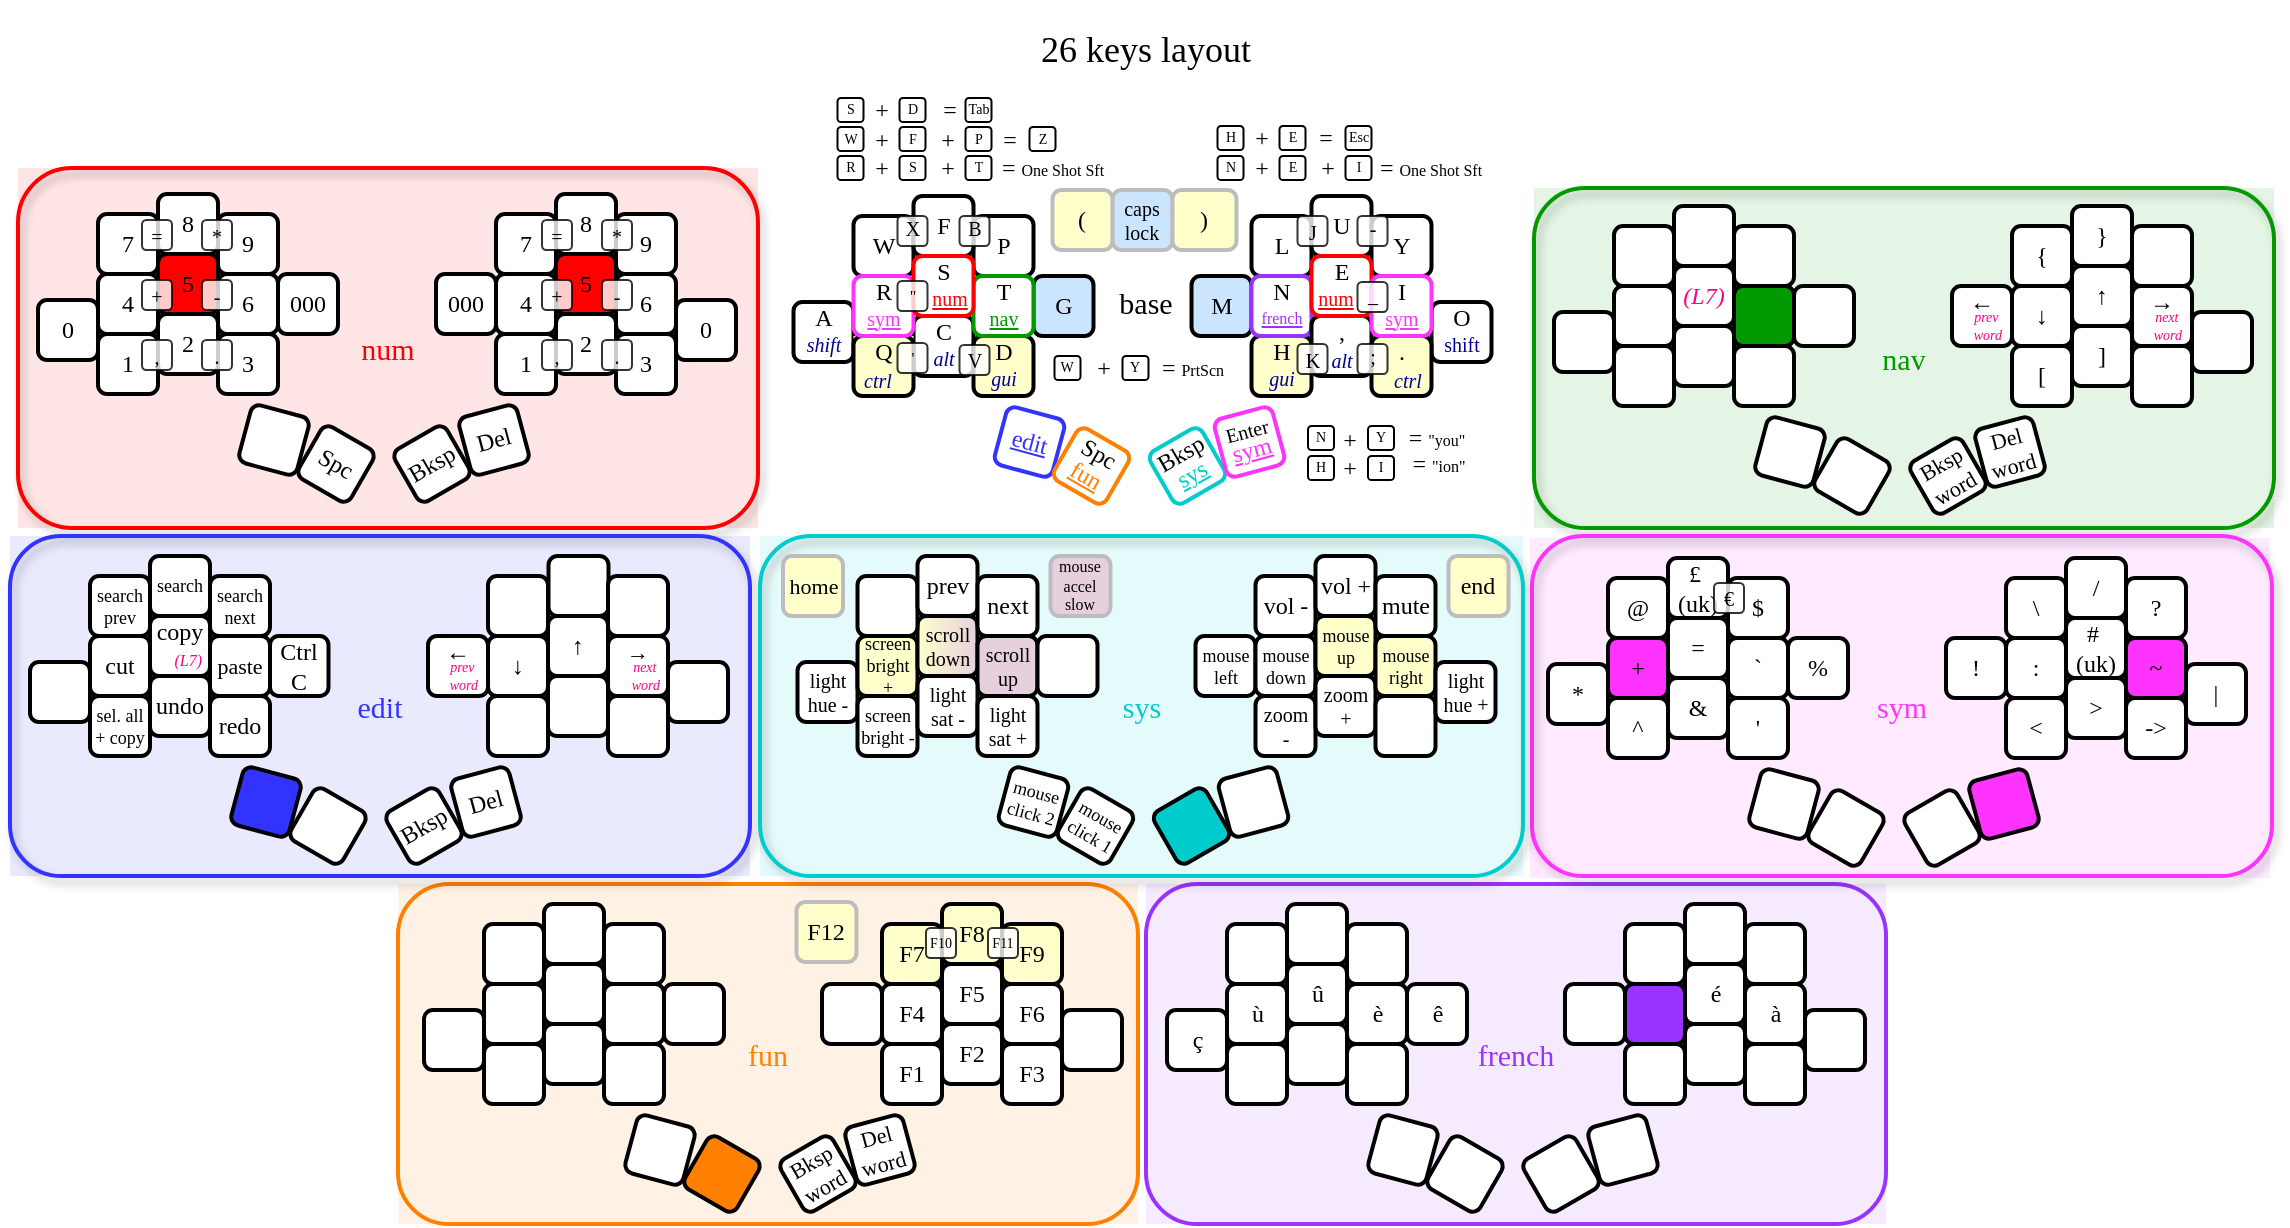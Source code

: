 <mxfile version="24.8.4">
  <diagram name="Page-1" id="VxbZsfQ6vlXJQv2ikdC8">
    <mxGraphModel dx="886" dy="258" grid="1" gridSize="10" guides="1" tooltips="1" connect="1" arrows="1" fold="1" page="0" pageScale="1" pageWidth="827" pageHeight="1169" math="0" shadow="0">
      <root>
        <mxCell id="0" />
        <mxCell id="1" parent="0" />
        <mxCell id="_eD-Y539RmsAj1h9kYog-38" value="&lt;div&gt;&lt;span style=&quot;background-color: initial;&quot;&gt;&lt;br&gt;&lt;/span&gt;&lt;/div&gt;&lt;div&gt;&lt;span style=&quot;background-color: initial;&quot;&gt;base&lt;/span&gt;&lt;/div&gt;" style="rounded=1;whiteSpace=wrap;html=1;fillColor=none;strokeWidth=2;shadow=1;fontSize=15;dashed=1;dashPattern=1 1;strokeColor=none;fontFamily=EB Garamond;fontSource=https%3A%2F%2Ffonts.googleapis.com%2Fcss%3Ffamily%3DEB%2BGaramond;fontStyle=0" parent="1" vertex="1">
          <mxGeometry x="7.25" y="20" width="380" height="276.5" as="geometry" />
        </mxCell>
        <mxCell id="T-F53Ma81qiL4opLKc5--11" value="=" style="text;html=1;align=center;verticalAlign=middle;whiteSpace=wrap;rounded=0;fontFamily=EB Garamond;fontSource=https%3A%2F%2Ffonts.googleapis.com%2Fcss%3Ffamily%3DEB%2BGaramond;fontStyle=0" parent="1" vertex="1">
          <mxGeometry x="113.75" y="70.5" width="30" height="30" as="geometry" />
        </mxCell>
        <mxCell id="T-F53Ma81qiL4opLKc5--9" value="+" style="text;html=1;align=center;verticalAlign=middle;whiteSpace=wrap;rounded=0;fontFamily=EB Garamond;fontSource=https%3A%2F%2Ffonts.googleapis.com%2Fcss%3Ffamily%3DEB%2BGaramond;fontStyle=0" parent="1" vertex="1">
          <mxGeometry x="82.75" y="70.5" width="30" height="30" as="geometry" />
        </mxCell>
        <mxCell id="Ht8cUeteIGSEXaey3JQ4-7" value="C&#xa;" style="whiteSpace=wrap;glass=0;rounded=1;shadow=0;textShadow=0;strokeWidth=2;perimeterSpacing=2;flipV=1;flipH=1;fontFamily=EB Garamond;fontStyle=0;fontSource=https%3A%2F%2Ffonts.googleapis.com%2Fcss%3Ffamily%3DEB%2BGaramond;fillColor=#FFFFFF;" parent="1" vertex="1">
          <mxGeometry x="80.75" y="174" width="30" height="30" as="geometry" />
        </mxCell>
        <mxCell id="Ht8cUeteIGSEXaey3JQ4-13" value="G" style="whiteSpace=wrap;glass=0;rounded=1;shadow=0;textShadow=0;strokeWidth=2;perimeterSpacing=2;flipV=1;flipH=1;fillColor=#CCE5FF;fontFamily=EB Garamond;fontStyle=0;fontSource=https%3A%2F%2Ffonts.googleapis.com%2Fcss%3Ffamily%3DEB%2BGaramond;" parent="1" vertex="1">
          <mxGeometry x="140.75" y="154" width="30" height="30" as="geometry" />
        </mxCell>
        <mxCell id="Ht8cUeteIGSEXaey3JQ4-8" value="D&#xa;" style="whiteSpace=wrap;glass=0;rounded=1;shadow=0;textShadow=0;strokeWidth=2;perimeterSpacing=2;flipV=1;flipH=1;fillColor=#FFFFCC;fontFamily=EB Garamond;fontStyle=0;fontSource=https%3A%2F%2Ffonts.googleapis.com%2Fcss%3Ffamily%3DEB%2BGaramond;gradientColor=none;gradientDirection=west;direction=south;" parent="1" vertex="1">
          <mxGeometry x="110.75" y="184" width="30" height="30" as="geometry" />
        </mxCell>
        <mxCell id="Ht8cUeteIGSEXaey3JQ4-11" value="P" style="whiteSpace=wrap;glass=0;rounded=1;shadow=0;textShadow=0;strokeWidth=2;perimeterSpacing=2;flipV=1;flipH=1;fillColor=#FFFFFF;fontFamily=EB Garamond;fontStyle=0;fontSource=https%3A%2F%2Ffonts.googleapis.com%2Fcss%3Ffamily%3DEB%2BGaramond;" parent="1" vertex="1">
          <mxGeometry x="110.75" y="124" width="30" height="30" as="geometry" />
        </mxCell>
        <mxCell id="Ht8cUeteIGSEXaey3JQ4-6" value="T&#xa;" style="whiteSpace=wrap;glass=0;rounded=1;shadow=0;textShadow=0;strokeWidth=2;perimeterSpacing=2;flipV=1;flipH=1;fillColor=#FFFFFF;fontFamily=EB Garamond;fontStyle=0;strokeColor=#009900;fontSource=https%3A%2F%2Ffonts.googleapis.com%2Fcss%3Ffamily%3DEB%2BGaramond;" parent="1" vertex="1">
          <mxGeometry x="110.75" y="154" width="30" height="30" as="geometry" />
        </mxCell>
        <mxCell id="_eD-Y539RmsAj1h9kYog-36" value="" style="group;verticalAlign=middle;fillColor=#009900;opacity=10;fontFamily=EB Garamond;fontSource=https%3A%2F%2Ffonts.googleapis.com%2Fcss%3Ffamily%3DEB%2BGaramond;fontStyle=0" parent="1" vertex="1" connectable="0">
          <mxGeometry x="391" y="110" width="370" height="170" as="geometry" />
        </mxCell>
        <mxCell id="_eD-Y539RmsAj1h9kYog-34" value="&lt;font color=&quot;#009900&quot;&gt;nav&lt;/font&gt;" style="rounded=1;whiteSpace=wrap;html=1;fillColor=none;fontFamily=EB Garamond;fontSize=15;labelBorderColor=none;strokeWidth=2;glass=0;shadow=1;strokeColor=#009900;verticalAlign=middle;fontSource=https%3A%2F%2Ffonts.googleapis.com%2Fcss%3Ffamily%3DEB%2BGaramond;fontStyle=0" parent="_eD-Y539RmsAj1h9kYog-36" vertex="1">
          <mxGeometry width="370" height="170" as="geometry" />
        </mxCell>
        <mxCell id="MceUDlZtOFOat2aFnNCN-43" value="" style="whiteSpace=wrap;glass=0;rounded=1;shadow=0;textShadow=0;fontSize=12;strokeWidth=2;perimeterSpacing=2;flipV=1;flipH=1;fontFamily=EB Garamond;fontStyle=0;fontSource=https%3A%2F%2Ffonts.googleapis.com%2Fcss%3Ffamily%3DEB%2BGaramond;" parent="_eD-Y539RmsAj1h9kYog-36" vertex="1">
          <mxGeometry x="10" y="62" width="30" height="30" as="geometry" />
        </mxCell>
        <mxCell id="MceUDlZtOFOat2aFnNCN-44" value="" style="whiteSpace=wrap;glass=0;rounded=1;shadow=0;textShadow=0;strokeWidth=2;perimeterSpacing=2;flipV=1;flipH=1;fontFamily=EB Garamond;fontStyle=0;fontSize=12;fontSource=https%3A%2F%2Ffonts.googleapis.com%2Fcss%3Ffamily%3DEB%2BGaramond;" parent="_eD-Y539RmsAj1h9kYog-36" vertex="1">
          <mxGeometry x="40" y="49" width="30" height="30" as="geometry" />
        </mxCell>
        <mxCell id="MceUDlZtOFOat2aFnNCN-45" value="" style="whiteSpace=wrap;glass=0;rounded=1;shadow=0;textShadow=0;strokeWidth=2;perimeterSpacing=2;flipV=1;flipH=1;fontFamily=EB Garamond;fontStyle=0;fontSize=12;fontSource=https%3A%2F%2Ffonts.googleapis.com%2Fcss%3Ffamily%3DEB%2BGaramond;" parent="_eD-Y539RmsAj1h9kYog-36" vertex="1">
          <mxGeometry x="40" y="79" width="30" height="30" as="geometry" />
        </mxCell>
        <mxCell id="MceUDlZtOFOat2aFnNCN-46" value="(L7)" style="whiteSpace=wrap;glass=0;rounded=1;shadow=0;textShadow=0;strokeWidth=2;perimeterSpacing=2;flipV=1;flipH=1;fontFamily=EB Garamond;fontStyle=2;fontSize=12;fontColor=#FF0080;fontSource=https%3A%2F%2Ffonts.googleapis.com%2Fcss%3Ffamily%3DEB%2BGaramond;" parent="_eD-Y539RmsAj1h9kYog-36" vertex="1">
          <mxGeometry x="70" y="39" width="30" height="30" as="geometry" />
        </mxCell>
        <mxCell id="MceUDlZtOFOat2aFnNCN-47" value="" style="whiteSpace=wrap;glass=0;rounded=1;shadow=0;textShadow=0;fontSize=12;strokeWidth=2;perimeterSpacing=2;flipV=1;flipH=1;fontFamily=EB Garamond;fontStyle=0;fillColor=#009900;fontSource=https%3A%2F%2Ffonts.googleapis.com%2Fcss%3Ffamily%3DEB%2BGaramond;" parent="_eD-Y539RmsAj1h9kYog-36" vertex="1">
          <mxGeometry x="100" y="49" width="30" height="30" as="geometry" />
        </mxCell>
        <mxCell id="MceUDlZtOFOat2aFnNCN-48" value="" style="whiteSpace=wrap;glass=0;rounded=1;shadow=0;textShadow=0;strokeWidth=2;perimeterSpacing=2;flipV=1;flipH=1;fontFamily=EB Garamond;fontStyle=0;fontSize=12;fontSource=https%3A%2F%2Ffonts.googleapis.com%2Fcss%3Ffamily%3DEB%2BGaramond;" parent="_eD-Y539RmsAj1h9kYog-36" vertex="1">
          <mxGeometry x="70" y="69" width="30" height="30" as="geometry" />
        </mxCell>
        <mxCell id="MceUDlZtOFOat2aFnNCN-49" value="" style="whiteSpace=wrap;glass=0;rounded=1;shadow=0;textShadow=0;strokeWidth=2;perimeterSpacing=2;flipV=1;flipH=1;fontFamily=EB Garamond;fontStyle=0;fontSize=12;fontSource=https%3A%2F%2Ffonts.googleapis.com%2Fcss%3Ffamily%3DEB%2BGaramond;" parent="_eD-Y539RmsAj1h9kYog-36" vertex="1">
          <mxGeometry x="100" y="79" width="30" height="30" as="geometry" />
        </mxCell>
        <mxCell id="MceUDlZtOFOat2aFnNCN-50" value="" style="whiteSpace=wrap;glass=0;rounded=1;shadow=0;textShadow=0;strokeWidth=2;perimeterSpacing=2;flipV=1;flipH=1;fontFamily=EB Garamond;fontStyle=0;fontSize=12;fillColor=#FFFFFF;fontSource=https%3A%2F%2Ffonts.googleapis.com%2Fcss%3Ffamily%3DEB%2BGaramond;" parent="_eD-Y539RmsAj1h9kYog-36" vertex="1">
          <mxGeometry x="40" y="19" width="30" height="30" as="geometry" />
        </mxCell>
        <mxCell id="MceUDlZtOFOat2aFnNCN-51" value="" style="whiteSpace=wrap;glass=0;rounded=1;shadow=0;textShadow=0;fontSize=12;strokeWidth=2;perimeterSpacing=2;flipV=1;flipH=1;fontFamily=EB Garamond;fontStyle=0;fillColor=#FFFFFF;fontSource=https%3A%2F%2Ffonts.googleapis.com%2Fcss%3Ffamily%3DEB%2BGaramond;" parent="_eD-Y539RmsAj1h9kYog-36" vertex="1">
          <mxGeometry x="70" y="9" width="30" height="30" as="geometry" />
        </mxCell>
        <mxCell id="MceUDlZtOFOat2aFnNCN-52" value="" style="whiteSpace=wrap;glass=0;rounded=1;shadow=0;textShadow=0;strokeWidth=2;perimeterSpacing=2;flipV=1;flipH=1;fontFamily=EB Garamond;fontStyle=0;fontSize=12;fillColor=#FFFFFF;fontSource=https%3A%2F%2Ffonts.googleapis.com%2Fcss%3Ffamily%3DEB%2BGaramond;" parent="_eD-Y539RmsAj1h9kYog-36" vertex="1">
          <mxGeometry x="100" y="19" width="30" height="30" as="geometry" />
        </mxCell>
        <mxCell id="MceUDlZtOFOat2aFnNCN-53" value="" style="whiteSpace=wrap;glass=0;rounded=1;shadow=0;textShadow=0;strokeWidth=2;perimeterSpacing=2;flipV=1;flipH=1;fontFamily=EB Garamond;fontStyle=0;fontSource=https%3A%2F%2Ffonts.googleapis.com%2Fcss%3Ffamily%3DEB%2BGaramond;" parent="_eD-Y539RmsAj1h9kYog-36" vertex="1">
          <mxGeometry x="130" y="49" width="30" height="30" as="geometry" />
        </mxCell>
        <mxCell id="MceUDlZtOFOat2aFnNCN-54" value="←&#xa;" style="whiteSpace=wrap;glass=0;rounded=1;shadow=0;textShadow=0;strokeWidth=2;perimeterSpacing=2;flipV=1;flipH=1;fontFamily=EB Garamond;fontStyle=0;fontSize=12;fontSource=https%3A%2F%2Ffonts.googleapis.com%2Fcss%3Ffamily%3DEB%2BGaramond;" parent="_eD-Y539RmsAj1h9kYog-36" vertex="1">
          <mxGeometry x="209" y="49" width="30" height="30" as="geometry" />
        </mxCell>
        <mxCell id="MceUDlZtOFOat2aFnNCN-55" value="↓" style="whiteSpace=wrap;glass=0;rounded=1;shadow=0;textShadow=0;strokeWidth=2;perimeterSpacing=2;flipV=1;flipH=1;fontFamily=EB Garamond;fontStyle=0;fontSize=12;fontSource=https%3A%2F%2Ffonts.googleapis.com%2Fcss%3Ffamily%3DEB%2BGaramond;" parent="_eD-Y539RmsAj1h9kYog-36" vertex="1">
          <mxGeometry x="239" y="49" width="30" height="30" as="geometry" />
        </mxCell>
        <mxCell id="MceUDlZtOFOat2aFnNCN-56" value="[" style="whiteSpace=wrap;glass=0;rounded=1;shadow=0;textShadow=0;strokeWidth=2;perimeterSpacing=2;flipV=1;flipH=1;fontFamily=EB Garamond;fontStyle=0;fontSize=12;fontSource=https%3A%2F%2Ffonts.googleapis.com%2Fcss%3Ffamily%3DEB%2BGaramond;" parent="_eD-Y539RmsAj1h9kYog-36" vertex="1">
          <mxGeometry x="239" y="79" width="30" height="30" as="geometry" />
        </mxCell>
        <mxCell id="MceUDlZtOFOat2aFnNCN-57" value="{" style="whiteSpace=wrap;glass=0;rounded=1;shadow=0;textShadow=0;fontSize=12;strokeWidth=2;perimeterSpacing=2;flipV=1;flipH=1;fontFamily=EB Garamond;fontStyle=0;fillColor=#FFFFFF;fontSource=https%3A%2F%2Ffonts.googleapis.com%2Fcss%3Ffamily%3DEB%2BGaramond;" parent="_eD-Y539RmsAj1h9kYog-36" vertex="1">
          <mxGeometry x="239" y="19" width="30" height="30" as="geometry" />
        </mxCell>
        <mxCell id="MceUDlZtOFOat2aFnNCN-58" value="↑" style="whiteSpace=wrap;glass=0;rounded=1;shadow=0;textShadow=0;strokeWidth=2;perimeterSpacing=2;flipV=1;flipH=1;fontFamily=EB Garamond;fontStyle=0;fontSize=12;fontSource=https%3A%2F%2Ffonts.googleapis.com%2Fcss%3Ffamily%3DEB%2BGaramond;" parent="_eD-Y539RmsAj1h9kYog-36" vertex="1">
          <mxGeometry x="269" y="39" width="30" height="30" as="geometry" />
        </mxCell>
        <mxCell id="MceUDlZtOFOat2aFnNCN-59" value="]" style="whiteSpace=wrap;glass=0;rounded=1;shadow=0;textShadow=0;strokeWidth=2;perimeterSpacing=2;flipV=1;flipH=1;fontFamily=EB Garamond;fontStyle=0;fontSize=12;fontSource=https%3A%2F%2Ffonts.googleapis.com%2Fcss%3Ffamily%3DEB%2BGaramond;" parent="_eD-Y539RmsAj1h9kYog-36" vertex="1">
          <mxGeometry x="269" y="69" width="30" height="30" as="geometry" />
        </mxCell>
        <mxCell id="MceUDlZtOFOat2aFnNCN-60" value="}" style="whiteSpace=wrap;glass=0;rounded=1;shadow=0;textShadow=0;strokeWidth=2;perimeterSpacing=2;flipV=1;flipH=1;fontFamily=EB Garamond;fontStyle=0;fontSize=12;fillColor=#FFFFFF;fontSource=https%3A%2F%2Ffonts.googleapis.com%2Fcss%3Ffamily%3DEB%2BGaramond;" parent="_eD-Y539RmsAj1h9kYog-36" vertex="1">
          <mxGeometry x="269" y="9" width="30" height="30" as="geometry" />
        </mxCell>
        <mxCell id="MceUDlZtOFOat2aFnNCN-61" value="→&#xa;" style="whiteSpace=wrap;glass=0;rounded=1;shadow=0;textShadow=0;strokeWidth=2;perimeterSpacing=2;flipV=1;flipH=1;fontFamily=EB Garamond;fontStyle=0;fontSize=12;fontSource=https%3A%2F%2Ffonts.googleapis.com%2Fcss%3Ffamily%3DEB%2BGaramond;" parent="_eD-Y539RmsAj1h9kYog-36" vertex="1">
          <mxGeometry x="299" y="49" width="30" height="30" as="geometry" />
        </mxCell>
        <mxCell id="MceUDlZtOFOat2aFnNCN-62" value="" style="whiteSpace=wrap;glass=0;rounded=1;shadow=0;textShadow=0;strokeWidth=2;perimeterSpacing=2;flipV=1;flipH=1;fontFamily=EB Garamond;fontStyle=0;fontSize=12;fontSource=https%3A%2F%2Ffonts.googleapis.com%2Fcss%3Ffamily%3DEB%2BGaramond;" parent="_eD-Y539RmsAj1h9kYog-36" vertex="1">
          <mxGeometry x="299" y="79" width="30" height="30" as="geometry" />
        </mxCell>
        <mxCell id="MceUDlZtOFOat2aFnNCN-63" value="" style="whiteSpace=wrap;glass=0;rounded=1;shadow=0;textShadow=0;strokeWidth=2;perimeterSpacing=2;flipV=1;flipH=1;fontFamily=EB Garamond;fontStyle=0;fontSize=12;fillColor=#FFFFFF;fontSource=https%3A%2F%2Ffonts.googleapis.com%2Fcss%3Ffamily%3DEB%2BGaramond;" parent="_eD-Y539RmsAj1h9kYog-36" vertex="1">
          <mxGeometry x="299" y="19" width="30" height="30" as="geometry" />
        </mxCell>
        <mxCell id="MceUDlZtOFOat2aFnNCN-64" value="" style="whiteSpace=wrap;glass=0;rounded=1;shadow=0;textShadow=0;strokeWidth=2;perimeterSpacing=2;flipV=1;flipH=1;fontFamily=EB Garamond;fontStyle=0;fontSize=12;fontSource=https%3A%2F%2Ffonts.googleapis.com%2Fcss%3Ffamily%3DEB%2BGaramond;" parent="_eD-Y539RmsAj1h9kYog-36" vertex="1">
          <mxGeometry x="329" y="62" width="30" height="30" as="geometry" />
        </mxCell>
        <mxCell id="MceUDlZtOFOat2aFnNCN-65" value="" style="whiteSpace=wrap;glass=0;rounded=1;shadow=0;textShadow=0;rotation=15;direction=west;labelBackgroundColor=none;fillColor=#FFFFFF;strokeWidth=2;perimeterSpacing=2;flipV=1;flipH=1;fontFamily=EB Garamond;fontStyle=0;fontSource=https%3A%2F%2Ffonts.googleapis.com%2Fcss%3Ffamily%3DEB%2BGaramond;" parent="_eD-Y539RmsAj1h9kYog-36" vertex="1">
          <mxGeometry x="113" y="117" width="30" height="30" as="geometry" />
        </mxCell>
        <mxCell id="MceUDlZtOFOat2aFnNCN-66" value="" style="whiteSpace=wrap;glass=0;rounded=1;shadow=0;textShadow=0;rotation=30;direction=north;strokeWidth=2;perimeterSpacing=2;flipV=1;flipH=1;fontFamily=EB Garamond;fontStyle=0;fillColor=#FFFFFF;fontSource=https%3A%2F%2Ffonts.googleapis.com%2Fcss%3Ffamily%3DEB%2BGaramond;" parent="_eD-Y539RmsAj1h9kYog-36" vertex="1">
          <mxGeometry x="144" y="129" width="30" height="30" as="geometry" />
        </mxCell>
        <mxCell id="MceUDlZtOFOat2aFnNCN-67" value="Bksp&#xa;word" style="whiteSpace=wrap;glass=0;rounded=1;shadow=0;textShadow=0;rotation=-30;direction=north;strokeWidth=2;perimeterSpacing=2;fontFamily=EB Garamond;fontStyle=0;fillColor=#FFFFFF;fontSize=11;fontSource=https%3A%2F%2Ffonts.googleapis.com%2Fcss%3Ffamily%3DEB%2BGaramond;" parent="_eD-Y539RmsAj1h9kYog-36" vertex="1">
          <mxGeometry x="192" y="129" width="30" height="30" as="geometry" />
        </mxCell>
        <mxCell id="MceUDlZtOFOat2aFnNCN-68" value="Del&#xa;word" style="whiteSpace=wrap;glass=0;rounded=1;shadow=0;textShadow=0;rotation=-15;direction=west;strokeWidth=2;perimeterSpacing=2;flipV=1;flipH=1;fontFamily=EB Garamond;fontStyle=0;fillColor=#FFFFFF;fontSize=11;fontSource=https%3A%2F%2Ffonts.googleapis.com%2Fcss%3Ffamily%3DEB%2BGaramond;" parent="_eD-Y539RmsAj1h9kYog-36" vertex="1">
          <mxGeometry x="223" y="117" width="30" height="30" as="geometry" />
        </mxCell>
        <mxCell id="MceUDlZtOFOat2aFnNCN-74" value="&amp;nbsp;prev&amp;nbsp;&lt;div style=&quot;font-size: 7px;&quot;&gt;word&lt;/div&gt;" style="text;html=1;align=right;verticalAlign=middle;whiteSpace=wrap;rounded=0;fontFamily=EB Garamond;fontSize=7;fontColor=#FF0080;fontStyle=2;fontSource=https%3A%2F%2Ffonts.googleapis.com%2Fcss%3Ffamily%3DEB%2BGaramond;" parent="_eD-Y539RmsAj1h9kYog-36" vertex="1">
          <mxGeometry x="200.75" y="64" width="35" height="10" as="geometry" />
        </mxCell>
        <mxCell id="MceUDlZtOFOat2aFnNCN-75" value="next&amp;nbsp;&lt;div style=&quot;font-size: 7px;&quot;&gt;word&lt;/div&gt;" style="text;html=1;align=right;verticalAlign=middle;whiteSpace=wrap;rounded=0;fontFamily=EB Garamond;fontSize=7;fontColor=#FF0080;fontStyle=2;fontSource=https%3A%2F%2Ffonts.googleapis.com%2Fcss%3Ffamily%3DEB%2BGaramond;" parent="_eD-Y539RmsAj1h9kYog-36" vertex="1">
          <mxGeometry x="290.75" y="64" width="35" height="10" as="geometry" />
        </mxCell>
        <mxCell id="_eD-Y539RmsAj1h9kYog-58" value="" style="group;fillColor=#9933FF;opacity=10;fontFamily=EB Garamond;fontSource=https%3A%2F%2Ffonts.googleapis.com%2Fcss%3Ffamily%3DEB%2BGaramond;fontStyle=0" parent="1" vertex="1" connectable="0">
          <mxGeometry x="197" y="458" width="370" height="170" as="geometry" />
        </mxCell>
        <mxCell id="_eD-Y539RmsAj1h9kYog-56" value="&lt;font color=&quot;#9933ff&quot; style=&quot;font-size: 15px;&quot;&gt;french&lt;/font&gt;" style="rounded=1;whiteSpace=wrap;html=1;strokeWidth=2;fillColor=none;strokeColor=#9933FF;fontFamily=EB Garamond;fontSource=https%3A%2F%2Ffonts.googleapis.com%2Fcss%3Ffamily%3DEB%2BGaramond;fontStyle=0" parent="_eD-Y539RmsAj1h9kYog-58" vertex="1">
          <mxGeometry width="370" height="170" as="geometry" />
        </mxCell>
        <mxCell id="_eD-Y539RmsAj1h9kYog-2" value="ç" style="whiteSpace=wrap;glass=0;rounded=1;shadow=0;textShadow=0;fontSize=12;strokeWidth=2;perimeterSpacing=2;flipV=1;flipH=1;fontFamily=EB Garamond;fontStyle=0;fontSource=https%3A%2F%2Ffonts.googleapis.com%2Fcss%3Ffamily%3DEB%2BGaramond;" parent="_eD-Y539RmsAj1h9kYog-58" vertex="1">
          <mxGeometry x="10.5" y="63" width="30" height="30" as="geometry" />
        </mxCell>
        <mxCell id="_eD-Y539RmsAj1h9kYog-3" value="ù" style="whiteSpace=wrap;glass=0;rounded=1;shadow=0;textShadow=0;strokeWidth=2;perimeterSpacing=2;flipV=1;flipH=1;fontFamily=EB Garamond;fontStyle=0;fontSize=12;fontSource=https%3A%2F%2Ffonts.googleapis.com%2Fcss%3Ffamily%3DEB%2BGaramond;" parent="_eD-Y539RmsAj1h9kYog-58" vertex="1">
          <mxGeometry x="40.5" y="50" width="30" height="30" as="geometry" />
        </mxCell>
        <mxCell id="_eD-Y539RmsAj1h9kYog-4" value="" style="whiteSpace=wrap;glass=0;rounded=1;shadow=0;textShadow=0;strokeWidth=2;perimeterSpacing=2;flipV=1;flipH=1;fontFamily=EB Garamond;fontStyle=0;fontSize=12;fontSource=https%3A%2F%2Ffonts.googleapis.com%2Fcss%3Ffamily%3DEB%2BGaramond;" parent="_eD-Y539RmsAj1h9kYog-58" vertex="1">
          <mxGeometry x="40.5" y="80" width="30" height="30" as="geometry" />
        </mxCell>
        <mxCell id="_eD-Y539RmsAj1h9kYog-5" value="û" style="whiteSpace=wrap;glass=0;rounded=1;shadow=0;textShadow=0;strokeWidth=2;perimeterSpacing=2;flipV=1;flipH=1;fontFamily=EB Garamond;fontStyle=0;fontSize=12;fontColor=#000000;fontSource=https%3A%2F%2Ffonts.googleapis.com%2Fcss%3Ffamily%3DEB%2BGaramond;" parent="_eD-Y539RmsAj1h9kYog-58" vertex="1">
          <mxGeometry x="70.5" y="40" width="30" height="30" as="geometry" />
        </mxCell>
        <mxCell id="_eD-Y539RmsAj1h9kYog-6" value="è" style="whiteSpace=wrap;glass=0;rounded=1;shadow=0;textShadow=0;fontSize=12;strokeWidth=2;perimeterSpacing=2;flipV=1;flipH=1;fontFamily=EB Garamond;fontStyle=0;fillColor=#FFFFFF;fontSource=https%3A%2F%2Ffonts.googleapis.com%2Fcss%3Ffamily%3DEB%2BGaramond;" parent="_eD-Y539RmsAj1h9kYog-58" vertex="1">
          <mxGeometry x="100.5" y="50" width="30" height="30" as="geometry" />
        </mxCell>
        <mxCell id="_eD-Y539RmsAj1h9kYog-7" value="" style="whiteSpace=wrap;glass=0;rounded=1;shadow=0;textShadow=0;strokeWidth=2;perimeterSpacing=2;flipV=1;flipH=1;fontFamily=EB Garamond;fontStyle=0;fontSize=12;fontSource=https%3A%2F%2Ffonts.googleapis.com%2Fcss%3Ffamily%3DEB%2BGaramond;" parent="_eD-Y539RmsAj1h9kYog-58" vertex="1">
          <mxGeometry x="70.5" y="70" width="30" height="30" as="geometry" />
        </mxCell>
        <mxCell id="_eD-Y539RmsAj1h9kYog-8" value="" style="whiteSpace=wrap;glass=0;rounded=1;shadow=0;textShadow=0;strokeWidth=2;perimeterSpacing=2;flipV=1;flipH=1;fontFamily=EB Garamond;fontStyle=0;fontSize=12;fontSource=https%3A%2F%2Ffonts.googleapis.com%2Fcss%3Ffamily%3DEB%2BGaramond;" parent="_eD-Y539RmsAj1h9kYog-58" vertex="1">
          <mxGeometry x="100.5" y="80" width="30" height="30" as="geometry" />
        </mxCell>
        <mxCell id="_eD-Y539RmsAj1h9kYog-9" value="" style="whiteSpace=wrap;glass=0;rounded=1;shadow=0;textShadow=0;strokeWidth=2;perimeterSpacing=2;flipV=1;flipH=1;fontFamily=EB Garamond;fontStyle=0;fontSize=12;fillColor=#FFFFFF;fontSource=https%3A%2F%2Ffonts.googleapis.com%2Fcss%3Ffamily%3DEB%2BGaramond;" parent="_eD-Y539RmsAj1h9kYog-58" vertex="1">
          <mxGeometry x="40.5" y="20" width="30" height="30" as="geometry" />
        </mxCell>
        <mxCell id="_eD-Y539RmsAj1h9kYog-10" value="" style="whiteSpace=wrap;glass=0;rounded=1;shadow=0;textShadow=0;fontSize=12;strokeWidth=2;perimeterSpacing=2;flipV=1;flipH=1;fontFamily=EB Garamond;fontStyle=0;fillColor=#FFFFFF;fontSource=https%3A%2F%2Ffonts.googleapis.com%2Fcss%3Ffamily%3DEB%2BGaramond;" parent="_eD-Y539RmsAj1h9kYog-58" vertex="1">
          <mxGeometry x="70.5" y="10" width="30" height="30" as="geometry" />
        </mxCell>
        <mxCell id="_eD-Y539RmsAj1h9kYog-11" value="" style="whiteSpace=wrap;glass=0;rounded=1;shadow=0;textShadow=0;strokeWidth=2;perimeterSpacing=2;flipV=1;flipH=1;fontFamily=EB Garamond;fontStyle=0;fontSize=12;fillColor=#FFFFFF;fontSource=https%3A%2F%2Ffonts.googleapis.com%2Fcss%3Ffamily%3DEB%2BGaramond;" parent="_eD-Y539RmsAj1h9kYog-58" vertex="1">
          <mxGeometry x="100.5" y="20" width="30" height="30" as="geometry" />
        </mxCell>
        <mxCell id="_eD-Y539RmsAj1h9kYog-12" value="ê" style="whiteSpace=wrap;glass=0;rounded=1;shadow=0;textShadow=0;strokeWidth=2;perimeterSpacing=2;flipV=1;flipH=1;fontFamily=EB Garamond;fontStyle=0;fontSource=https%3A%2F%2Ffonts.googleapis.com%2Fcss%3Ffamily%3DEB%2BGaramond;" parent="_eD-Y539RmsAj1h9kYog-58" vertex="1">
          <mxGeometry x="130.5" y="50" width="30" height="30" as="geometry" />
        </mxCell>
        <mxCell id="_eD-Y539RmsAj1h9kYog-13" value="&#xa;" style="whiteSpace=wrap;glass=0;rounded=1;shadow=0;textShadow=0;strokeWidth=2;perimeterSpacing=2;flipV=1;flipH=1;fontFamily=EB Garamond;fontStyle=0;fontSize=12;fontSource=https%3A%2F%2Ffonts.googleapis.com%2Fcss%3Ffamily%3DEB%2BGaramond;" parent="_eD-Y539RmsAj1h9kYog-58" vertex="1">
          <mxGeometry x="209.5" y="50" width="30" height="30" as="geometry" />
        </mxCell>
        <mxCell id="_eD-Y539RmsAj1h9kYog-14" value="" style="whiteSpace=wrap;glass=0;rounded=1;shadow=0;textShadow=0;strokeWidth=2;perimeterSpacing=2;flipV=1;flipH=1;fontFamily=EB Garamond;fontStyle=0;fontSize=12;fillColor=#9933FF;fontSource=https%3A%2F%2Ffonts.googleapis.com%2Fcss%3Ffamily%3DEB%2BGaramond;" parent="_eD-Y539RmsAj1h9kYog-58" vertex="1">
          <mxGeometry x="239.5" y="50" width="30" height="30" as="geometry" />
        </mxCell>
        <mxCell id="_eD-Y539RmsAj1h9kYog-15" value="" style="whiteSpace=wrap;glass=0;rounded=1;shadow=0;textShadow=0;strokeWidth=2;perimeterSpacing=2;flipV=1;flipH=1;fontFamily=EB Garamond;fontStyle=0;fontSize=12;fontSource=https%3A%2F%2Ffonts.googleapis.com%2Fcss%3Ffamily%3DEB%2BGaramond;" parent="_eD-Y539RmsAj1h9kYog-58" vertex="1">
          <mxGeometry x="239.5" y="80" width="30" height="30" as="geometry" />
        </mxCell>
        <mxCell id="_eD-Y539RmsAj1h9kYog-16" value="" style="whiteSpace=wrap;glass=0;rounded=1;shadow=0;textShadow=0;fontSize=12;strokeWidth=2;perimeterSpacing=2;flipV=1;flipH=1;fontFamily=EB Garamond;fontStyle=0;fillColor=#FFFFFF;fontSource=https%3A%2F%2Ffonts.googleapis.com%2Fcss%3Ffamily%3DEB%2BGaramond;" parent="_eD-Y539RmsAj1h9kYog-58" vertex="1">
          <mxGeometry x="239.5" y="20" width="30" height="30" as="geometry" />
        </mxCell>
        <mxCell id="_eD-Y539RmsAj1h9kYog-17" value="é" style="whiteSpace=wrap;glass=0;rounded=1;shadow=0;textShadow=0;strokeWidth=2;perimeterSpacing=2;flipV=1;flipH=1;fontFamily=EB Garamond;fontStyle=0;fontSize=12;fontSource=https%3A%2F%2Ffonts.googleapis.com%2Fcss%3Ffamily%3DEB%2BGaramond;" parent="_eD-Y539RmsAj1h9kYog-58" vertex="1">
          <mxGeometry x="269.5" y="40" width="30" height="30" as="geometry" />
        </mxCell>
        <mxCell id="_eD-Y539RmsAj1h9kYog-18" value="" style="whiteSpace=wrap;glass=0;rounded=1;shadow=0;textShadow=0;strokeWidth=2;perimeterSpacing=2;flipV=1;flipH=1;fontFamily=EB Garamond;fontStyle=0;fontSize=12;fontSource=https%3A%2F%2Ffonts.googleapis.com%2Fcss%3Ffamily%3DEB%2BGaramond;" parent="_eD-Y539RmsAj1h9kYog-58" vertex="1">
          <mxGeometry x="269.5" y="70" width="30" height="30" as="geometry" />
        </mxCell>
        <mxCell id="_eD-Y539RmsAj1h9kYog-19" value="" style="whiteSpace=wrap;glass=0;rounded=1;shadow=0;textShadow=0;strokeWidth=2;perimeterSpacing=2;flipV=1;flipH=1;fontFamily=EB Garamond;fontStyle=0;fontSize=12;fillColor=#FFFFFF;fontSource=https%3A%2F%2Ffonts.googleapis.com%2Fcss%3Ffamily%3DEB%2BGaramond;" parent="_eD-Y539RmsAj1h9kYog-58" vertex="1">
          <mxGeometry x="269.5" y="10" width="30" height="30" as="geometry" />
        </mxCell>
        <mxCell id="_eD-Y539RmsAj1h9kYog-20" value="à" style="whiteSpace=wrap;glass=0;rounded=1;shadow=0;textShadow=0;strokeWidth=2;perimeterSpacing=2;flipV=1;flipH=1;fontFamily=EB Garamond;fontStyle=0;fontSize=12;fontSource=https%3A%2F%2Ffonts.googleapis.com%2Fcss%3Ffamily%3DEB%2BGaramond;" parent="_eD-Y539RmsAj1h9kYog-58" vertex="1">
          <mxGeometry x="299.5" y="50" width="30" height="30" as="geometry" />
        </mxCell>
        <mxCell id="_eD-Y539RmsAj1h9kYog-21" value="" style="whiteSpace=wrap;glass=0;rounded=1;shadow=0;textShadow=0;strokeWidth=2;perimeterSpacing=2;flipV=1;flipH=1;fontFamily=EB Garamond;fontStyle=0;fontSize=12;fontSource=https%3A%2F%2Ffonts.googleapis.com%2Fcss%3Ffamily%3DEB%2BGaramond;" parent="_eD-Y539RmsAj1h9kYog-58" vertex="1">
          <mxGeometry x="299.5" y="80" width="30" height="30" as="geometry" />
        </mxCell>
        <mxCell id="_eD-Y539RmsAj1h9kYog-22" value="" style="whiteSpace=wrap;glass=0;rounded=1;shadow=0;textShadow=0;strokeWidth=2;perimeterSpacing=2;flipV=1;flipH=1;fontFamily=EB Garamond;fontStyle=0;fontSize=12;fillColor=#FFFFFF;fontSource=https%3A%2F%2Ffonts.googleapis.com%2Fcss%3Ffamily%3DEB%2BGaramond;" parent="_eD-Y539RmsAj1h9kYog-58" vertex="1">
          <mxGeometry x="299.5" y="20" width="30" height="30" as="geometry" />
        </mxCell>
        <mxCell id="_eD-Y539RmsAj1h9kYog-23" value="" style="whiteSpace=wrap;glass=0;rounded=1;shadow=0;textShadow=0;strokeWidth=2;perimeterSpacing=2;flipV=1;flipH=1;fontFamily=EB Garamond;fontStyle=0;fontSize=12;fontSource=https%3A%2F%2Ffonts.googleapis.com%2Fcss%3Ffamily%3DEB%2BGaramond;" parent="_eD-Y539RmsAj1h9kYog-58" vertex="1">
          <mxGeometry x="329.5" y="63" width="30" height="30" as="geometry" />
        </mxCell>
        <mxCell id="_eD-Y539RmsAj1h9kYog-24" value="" style="whiteSpace=wrap;glass=0;rounded=1;shadow=0;textShadow=0;rotation=15;direction=west;labelBackgroundColor=none;fillColor=#FFFFFF;strokeWidth=2;perimeterSpacing=2;flipV=1;flipH=1;fontFamily=EB Garamond;fontStyle=0;fontSource=https%3A%2F%2Ffonts.googleapis.com%2Fcss%3Ffamily%3DEB%2BGaramond;" parent="_eD-Y539RmsAj1h9kYog-58" vertex="1">
          <mxGeometry x="113.5" y="118" width="30" height="30" as="geometry" />
        </mxCell>
        <mxCell id="_eD-Y539RmsAj1h9kYog-25" value="" style="whiteSpace=wrap;glass=0;rounded=1;shadow=0;textShadow=0;rotation=30;direction=north;strokeWidth=2;perimeterSpacing=2;flipV=1;flipH=1;fontFamily=EB Garamond;fontStyle=0;fillColor=#FFFFFF;fontSource=https%3A%2F%2Ffonts.googleapis.com%2Fcss%3Ffamily%3DEB%2BGaramond;" parent="_eD-Y539RmsAj1h9kYog-58" vertex="1">
          <mxGeometry x="144.5" y="130" width="30" height="30" as="geometry" />
        </mxCell>
        <mxCell id="_eD-Y539RmsAj1h9kYog-26" value="" style="whiteSpace=wrap;glass=0;rounded=1;shadow=0;textShadow=0;rotation=-30;direction=north;strokeWidth=2;perimeterSpacing=2;fontFamily=EB Garamond;fontStyle=0;fillColor=#FFFFFF;fontSize=11;fontSource=https%3A%2F%2Ffonts.googleapis.com%2Fcss%3Ffamily%3DEB%2BGaramond;" parent="_eD-Y539RmsAj1h9kYog-58" vertex="1">
          <mxGeometry x="192.5" y="130" width="30" height="30" as="geometry" />
        </mxCell>
        <mxCell id="_eD-Y539RmsAj1h9kYog-27" value="" style="whiteSpace=wrap;glass=0;rounded=1;shadow=0;textShadow=0;rotation=-15;direction=west;strokeWidth=2;perimeterSpacing=2;flipV=1;flipH=1;fontFamily=EB Garamond;fontStyle=0;fillColor=#FFFFFF;fontSize=11;fontSource=https%3A%2F%2Ffonts.googleapis.com%2Fcss%3Ffamily%3DEB%2BGaramond;" parent="_eD-Y539RmsAj1h9kYog-58" vertex="1">
          <mxGeometry x="223.5" y="118" width="30" height="30" as="geometry" />
        </mxCell>
        <mxCell id="_eD-Y539RmsAj1h9kYog-43" value="" style="group;fillColor=#FF0000;opacity=10;fontFamily=EB Garamond;fontSource=https%3A%2F%2Ffonts.googleapis.com%2Fcss%3Ffamily%3DEB%2BGaramond;fontStyle=0" parent="1" vertex="1" connectable="0">
          <mxGeometry x="-367" y="100" width="370" height="180" as="geometry" />
        </mxCell>
        <mxCell id="_eD-Y539RmsAj1h9kYog-41" value="&lt;font style=&quot;font-size: 15px;&quot; color=&quot;#ff0000&quot;&gt;num&lt;/font&gt;" style="rounded=1;whiteSpace=wrap;html=1;fillColor=none;strokeWidth=2;shadow=1;strokeColor=#FF0000;fontFamily=EB Garamond;fontSource=https%3A%2F%2Ffonts.googleapis.com%2Fcss%3Ffamily%3DEB%2BGaramond;fontStyle=0" parent="_eD-Y539RmsAj1h9kYog-43" vertex="1">
          <mxGeometry width="370" height="180" as="geometry" />
        </mxCell>
        <mxCell id="5RLpgv3sIOo74zPUsTbB-4" value="0" style="whiteSpace=wrap;glass=0;rounded=1;shadow=0;textShadow=0;fontSize=12;strokeWidth=2;perimeterSpacing=2;flipV=1;flipH=1;fontFamily=EB Garamond;fontStyle=0;fontSource=https%3A%2F%2Ffonts.googleapis.com%2Fcss%3Ffamily%3DEB%2BGaramond;" parent="_eD-Y539RmsAj1h9kYog-43" vertex="1">
          <mxGeometry x="10" y="66" width="30" height="30" as="geometry" />
        </mxCell>
        <mxCell id="5RLpgv3sIOo74zPUsTbB-5" value="4" style="whiteSpace=wrap;glass=0;rounded=1;shadow=0;textShadow=0;strokeWidth=2;perimeterSpacing=2;flipV=1;flipH=1;fontFamily=EB Garamond;fontStyle=0;fontSize=12;fillColor=#FFFFFF;fontSource=https%3A%2F%2Ffonts.googleapis.com%2Fcss%3Ffamily%3DEB%2BGaramond;" parent="_eD-Y539RmsAj1h9kYog-43" vertex="1">
          <mxGeometry x="40" y="53" width="30" height="30" as="geometry" />
        </mxCell>
        <mxCell id="5RLpgv3sIOo74zPUsTbB-6" value="1" style="whiteSpace=wrap;glass=0;rounded=1;shadow=0;textShadow=0;strokeWidth=2;perimeterSpacing=2;flipV=1;flipH=1;fontFamily=EB Garamond;fontStyle=0;fontSize=12;fontSource=https%3A%2F%2Ffonts.googleapis.com%2Fcss%3Ffamily%3DEB%2BGaramond;" parent="_eD-Y539RmsAj1h9kYog-43" vertex="1">
          <mxGeometry x="40" y="83" width="30" height="30" as="geometry" />
        </mxCell>
        <mxCell id="5RLpgv3sIOo74zPUsTbB-7" value="5" style="whiteSpace=wrap;glass=0;rounded=1;shadow=0;textShadow=0;strokeWidth=2;perimeterSpacing=2;flipV=1;flipH=1;fontFamily=EB Garamond;fontStyle=0;fontSize=12;fillColor=#FF0000;fontSource=https%3A%2F%2Ffonts.googleapis.com%2Fcss%3Ffamily%3DEB%2BGaramond;" parent="_eD-Y539RmsAj1h9kYog-43" vertex="1">
          <mxGeometry x="70" y="43" width="30" height="30" as="geometry" />
        </mxCell>
        <mxCell id="5RLpgv3sIOo74zPUsTbB-8" value="6" style="whiteSpace=wrap;glass=0;rounded=1;shadow=0;textShadow=0;fontSize=12;strokeWidth=2;perimeterSpacing=2;flipV=1;flipH=1;fontFamily=EB Garamond;fontStyle=0;fontSource=https%3A%2F%2Ffonts.googleapis.com%2Fcss%3Ffamily%3DEB%2BGaramond;" parent="_eD-Y539RmsAj1h9kYog-43" vertex="1">
          <mxGeometry x="100" y="53" width="30" height="30" as="geometry" />
        </mxCell>
        <mxCell id="5RLpgv3sIOo74zPUsTbB-9" value="2" style="whiteSpace=wrap;glass=0;rounded=1;shadow=0;textShadow=0;strokeWidth=2;perimeterSpacing=2;flipV=1;flipH=1;fontFamily=EB Garamond;fontStyle=0;fontSize=12;fontSource=https%3A%2F%2Ffonts.googleapis.com%2Fcss%3Ffamily%3DEB%2BGaramond;" parent="_eD-Y539RmsAj1h9kYog-43" vertex="1">
          <mxGeometry x="70" y="73" width="30" height="30" as="geometry" />
        </mxCell>
        <mxCell id="5RLpgv3sIOo74zPUsTbB-10" value="3" style="whiteSpace=wrap;glass=0;rounded=1;shadow=0;textShadow=0;strokeWidth=2;perimeterSpacing=2;flipV=1;flipH=1;fontFamily=EB Garamond;fontStyle=0;fontSize=12;fontSource=https%3A%2F%2Ffonts.googleapis.com%2Fcss%3Ffamily%3DEB%2BGaramond;" parent="_eD-Y539RmsAj1h9kYog-43" vertex="1">
          <mxGeometry x="100" y="83" width="30" height="30" as="geometry" />
        </mxCell>
        <mxCell id="5RLpgv3sIOo74zPUsTbB-11" value="7" style="whiteSpace=wrap;glass=0;rounded=1;shadow=0;textShadow=0;strokeWidth=2;perimeterSpacing=2;flipV=1;flipH=1;fontFamily=EB Garamond;fontStyle=0;fontSize=12;fillColor=#FFFFFF;fontSource=https%3A%2F%2Ffonts.googleapis.com%2Fcss%3Ffamily%3DEB%2BGaramond;" parent="_eD-Y539RmsAj1h9kYog-43" vertex="1">
          <mxGeometry x="40" y="23" width="30" height="30" as="geometry" />
        </mxCell>
        <mxCell id="5RLpgv3sIOo74zPUsTbB-12" value="8" style="whiteSpace=wrap;glass=0;rounded=1;shadow=0;textShadow=0;fontSize=12;strokeWidth=2;perimeterSpacing=2;flipV=1;flipH=1;fontFamily=EB Garamond;fontStyle=0;fillColor=#FFFFFF;fontSource=https%3A%2F%2Ffonts.googleapis.com%2Fcss%3Ffamily%3DEB%2BGaramond;" parent="_eD-Y539RmsAj1h9kYog-43" vertex="1">
          <mxGeometry x="70" y="13" width="30" height="30" as="geometry" />
        </mxCell>
        <mxCell id="5RLpgv3sIOo74zPUsTbB-13" value="9" style="whiteSpace=wrap;glass=0;rounded=1;shadow=0;textShadow=0;strokeWidth=2;perimeterSpacing=2;flipV=1;flipH=1;fontFamily=EB Garamond;fontStyle=0;fontSize=12;fillColor=#FFFFFF;fontSource=https%3A%2F%2Ffonts.googleapis.com%2Fcss%3Ffamily%3DEB%2BGaramond;" parent="_eD-Y539RmsAj1h9kYog-43" vertex="1">
          <mxGeometry x="100" y="23" width="30" height="30" as="geometry" />
        </mxCell>
        <mxCell id="5RLpgv3sIOo74zPUsTbB-14" value="000" style="whiteSpace=wrap;glass=0;rounded=1;shadow=0;textShadow=0;strokeWidth=2;perimeterSpacing=2;flipV=1;flipH=1;fontFamily=EB Garamond;fontStyle=0;fontSource=https%3A%2F%2Ffonts.googleapis.com%2Fcss%3Ffamily%3DEB%2BGaramond;" parent="_eD-Y539RmsAj1h9kYog-43" vertex="1">
          <mxGeometry x="130" y="53" width="30" height="30" as="geometry" />
        </mxCell>
        <mxCell id="5RLpgv3sIOo74zPUsTbB-15" value="000" style="whiteSpace=wrap;glass=0;rounded=1;shadow=0;textShadow=0;strokeWidth=2;perimeterSpacing=2;flipV=1;flipH=1;fontFamily=EB Garamond;fontStyle=0;fontSize=12;fontSource=https%3A%2F%2Ffonts.googleapis.com%2Fcss%3Ffamily%3DEB%2BGaramond;" parent="_eD-Y539RmsAj1h9kYog-43" vertex="1">
          <mxGeometry x="209" y="53" width="30" height="30" as="geometry" />
        </mxCell>
        <mxCell id="5RLpgv3sIOo74zPUsTbB-16" value="4" style="whiteSpace=wrap;glass=0;rounded=1;shadow=0;textShadow=0;strokeWidth=2;perimeterSpacing=2;flipV=1;flipH=1;fontFamily=EB Garamond;fontStyle=0;fontSize=12;fontSource=https%3A%2F%2Ffonts.googleapis.com%2Fcss%3Ffamily%3DEB%2BGaramond;" parent="_eD-Y539RmsAj1h9kYog-43" vertex="1">
          <mxGeometry x="239" y="53" width="30" height="30" as="geometry" />
        </mxCell>
        <mxCell id="5RLpgv3sIOo74zPUsTbB-17" value="1" style="whiteSpace=wrap;glass=0;rounded=1;shadow=0;textShadow=0;strokeWidth=2;perimeterSpacing=2;flipV=1;flipH=1;fontFamily=EB Garamond;fontStyle=0;fontSize=12;fontSource=https%3A%2F%2Ffonts.googleapis.com%2Fcss%3Ffamily%3DEB%2BGaramond;" parent="_eD-Y539RmsAj1h9kYog-43" vertex="1">
          <mxGeometry x="239" y="83" width="30" height="30" as="geometry" />
        </mxCell>
        <mxCell id="5RLpgv3sIOo74zPUsTbB-18" value="7" style="whiteSpace=wrap;glass=0;rounded=1;shadow=0;textShadow=0;fontSize=12;strokeWidth=2;perimeterSpacing=2;flipV=1;flipH=1;fontFamily=EB Garamond;fontStyle=0;fontSource=https%3A%2F%2Ffonts.googleapis.com%2Fcss%3Ffamily%3DEB%2BGaramond;" parent="_eD-Y539RmsAj1h9kYog-43" vertex="1">
          <mxGeometry x="239" y="23" width="30" height="30" as="geometry" />
        </mxCell>
        <mxCell id="5RLpgv3sIOo74zPUsTbB-19" value="5" style="whiteSpace=wrap;glass=0;rounded=1;shadow=0;textShadow=0;strokeWidth=2;perimeterSpacing=2;flipV=1;flipH=1;fontFamily=EB Garamond;fontStyle=0;fontSize=12;fillColor=#FF0000;fontSource=https%3A%2F%2Ffonts.googleapis.com%2Fcss%3Ffamily%3DEB%2BGaramond;" parent="_eD-Y539RmsAj1h9kYog-43" vertex="1">
          <mxGeometry x="269" y="43" width="30" height="30" as="geometry" />
        </mxCell>
        <mxCell id="5RLpgv3sIOo74zPUsTbB-20" value="2" style="whiteSpace=wrap;glass=0;rounded=1;shadow=0;textShadow=0;strokeWidth=2;perimeterSpacing=2;flipV=1;flipH=1;fontFamily=EB Garamond;fontStyle=0;fontSize=12;fontSource=https%3A%2F%2Ffonts.googleapis.com%2Fcss%3Ffamily%3DEB%2BGaramond;" parent="_eD-Y539RmsAj1h9kYog-43" vertex="1">
          <mxGeometry x="269" y="73" width="30" height="30" as="geometry" />
        </mxCell>
        <mxCell id="5RLpgv3sIOo74zPUsTbB-21" value="8" style="whiteSpace=wrap;glass=0;rounded=1;shadow=0;textShadow=0;strokeWidth=2;perimeterSpacing=2;flipV=1;flipH=1;fontFamily=EB Garamond;fontStyle=0;fontSize=12;fontSource=https%3A%2F%2Ffonts.googleapis.com%2Fcss%3Ffamily%3DEB%2BGaramond;" parent="_eD-Y539RmsAj1h9kYog-43" vertex="1">
          <mxGeometry x="269" y="13" width="30" height="30" as="geometry" />
        </mxCell>
        <mxCell id="5RLpgv3sIOo74zPUsTbB-22" value="6" style="whiteSpace=wrap;glass=0;rounded=1;shadow=0;textShadow=0;strokeWidth=2;perimeterSpacing=2;flipV=1;flipH=1;fontFamily=EB Garamond;fontStyle=0;fontSize=12;fontSource=https%3A%2F%2Ffonts.googleapis.com%2Fcss%3Ffamily%3DEB%2BGaramond;" parent="_eD-Y539RmsAj1h9kYog-43" vertex="1">
          <mxGeometry x="299" y="53" width="30" height="30" as="geometry" />
        </mxCell>
        <mxCell id="5RLpgv3sIOo74zPUsTbB-23" value="3" style="whiteSpace=wrap;glass=0;rounded=1;shadow=0;textShadow=0;strokeWidth=2;perimeterSpacing=2;flipV=1;flipH=1;fontFamily=EB Garamond;fontStyle=0;fontSize=12;fontSource=https%3A%2F%2Ffonts.googleapis.com%2Fcss%3Ffamily%3DEB%2BGaramond;" parent="_eD-Y539RmsAj1h9kYog-43" vertex="1">
          <mxGeometry x="299" y="83" width="30" height="30" as="geometry" />
        </mxCell>
        <mxCell id="5RLpgv3sIOo74zPUsTbB-24" value="9" style="whiteSpace=wrap;glass=0;rounded=1;shadow=0;textShadow=0;strokeWidth=2;perimeterSpacing=2;flipV=1;flipH=1;fontFamily=EB Garamond;fontStyle=0;fontSize=12;fontSource=https%3A%2F%2Ffonts.googleapis.com%2Fcss%3Ffamily%3DEB%2BGaramond;" parent="_eD-Y539RmsAj1h9kYog-43" vertex="1">
          <mxGeometry x="299" y="23" width="30" height="30" as="geometry" />
        </mxCell>
        <mxCell id="5RLpgv3sIOo74zPUsTbB-25" value="0" style="whiteSpace=wrap;glass=0;rounded=1;shadow=0;textShadow=0;strokeWidth=2;perimeterSpacing=2;flipV=1;flipH=1;fontFamily=EB Garamond;fontStyle=0;fontSize=12;fontSource=https%3A%2F%2Ffonts.googleapis.com%2Fcss%3Ffamily%3DEB%2BGaramond;" parent="_eD-Y539RmsAj1h9kYog-43" vertex="1">
          <mxGeometry x="329" y="66" width="30" height="30" as="geometry" />
        </mxCell>
        <mxCell id="5RLpgv3sIOo74zPUsTbB-26" value="" style="whiteSpace=wrap;glass=0;rounded=1;shadow=0;textShadow=0;rotation=15;direction=west;labelBackgroundColor=none;fillColor=#FFFFFF;strokeWidth=2;perimeterSpacing=2;flipV=1;flipH=1;fontFamily=EB Garamond;fontStyle=0;fontSource=https%3A%2F%2Ffonts.googleapis.com%2Fcss%3Ffamily%3DEB%2BGaramond;" parent="_eD-Y539RmsAj1h9kYog-43" vertex="1">
          <mxGeometry x="113" y="121" width="30" height="30" as="geometry" />
        </mxCell>
        <mxCell id="5RLpgv3sIOo74zPUsTbB-27" value="Spc" style="whiteSpace=wrap;glass=0;rounded=1;shadow=0;textShadow=0;rotation=30;direction=north;strokeWidth=2;perimeterSpacing=2;flipV=1;flipH=1;fontFamily=EB Garamond;fontStyle=0;fillColor=#FFFFFF;fontSource=https%3A%2F%2Ffonts.googleapis.com%2Fcss%3Ffamily%3DEB%2BGaramond;" parent="_eD-Y539RmsAj1h9kYog-43" vertex="1">
          <mxGeometry x="144" y="133" width="30" height="30" as="geometry" />
        </mxCell>
        <mxCell id="5RLpgv3sIOo74zPUsTbB-28" value="Bksp" style="whiteSpace=wrap;glass=0;rounded=1;shadow=0;textShadow=0;rotation=-30;direction=north;strokeWidth=2;perimeterSpacing=2;fontFamily=EB Garamond;fontStyle=0;fillColor=#FFFFFF;fontSize=12;fontSource=https%3A%2F%2Ffonts.googleapis.com%2Fcss%3Ffamily%3DEB%2BGaramond;" parent="_eD-Y539RmsAj1h9kYog-43" vertex="1">
          <mxGeometry x="192" y="133" width="30" height="30" as="geometry" />
        </mxCell>
        <mxCell id="5RLpgv3sIOo74zPUsTbB-29" value="Del" style="whiteSpace=wrap;glass=0;rounded=1;shadow=0;textShadow=0;rotation=-15;direction=west;strokeWidth=2;perimeterSpacing=2;flipV=1;flipH=1;fontFamily=EB Garamond;fontStyle=0;fillColor=#FFFFFF;fontSize=12;fontSource=https%3A%2F%2Ffonts.googleapis.com%2Fcss%3Ffamily%3DEB%2BGaramond;" parent="_eD-Y539RmsAj1h9kYog-43" vertex="1">
          <mxGeometry x="223" y="121" width="30" height="30" as="geometry" />
        </mxCell>
        <mxCell id="4NZfBltiFIq9Cb83Nm9F-2" value="," style="glass=0;rounded=1;shadow=0;textShadow=0;strokeWidth=1;perimeterSpacing=0;flipV=1;flipH=1;fontSize=10;opacity=80;fillColor=#FFFFFF;verticalAlign=middle;fontFamily=EB Garamond;fontStyle=0;strokeColor=#000000;labelBackgroundColor=none;labelBorderColor=none;whiteSpace=wrap;align=center;fontColor=default;fontSource=https%3A%2F%2Ffonts.googleapis.com%2Fcss%3Ffamily%3DEB%2BGaramond;" parent="_eD-Y539RmsAj1h9kYog-43" vertex="1">
          <mxGeometry x="262" y="86" width="15" height="15" as="geometry" />
        </mxCell>
        <mxCell id="_eD-Y539RmsAj1h9kYog-57" value="" style="group;fillColor=#FF8000;opacity=10;fontFamily=EB Garamond;fontSource=https%3A%2F%2Ffonts.googleapis.com%2Fcss%3Ffamily%3DEB%2BGaramond;fontStyle=0" parent="1" vertex="1" connectable="0">
          <mxGeometry x="-177" y="458" width="370" height="170" as="geometry" />
        </mxCell>
        <mxCell id="_eD-Y539RmsAj1h9kYog-55" value="&lt;font color=&quot;#ff8000&quot; style=&quot;font-size: 15px;&quot;&gt;fun&lt;/font&gt;" style="rounded=1;whiteSpace=wrap;html=1;strokeWidth=2;fillColor=none;strokeColor=#FF8000;fontFamily=EB Garamond;fontSource=https%3A%2F%2Ffonts.googleapis.com%2Fcss%3Ffamily%3DEB%2BGaramond;fontStyle=0" parent="_eD-Y539RmsAj1h9kYog-57" vertex="1">
          <mxGeometry width="370" height="170" as="geometry" />
        </mxCell>
        <mxCell id="Ht8cUeteIGSEXaey3JQ4-136" value="" style="whiteSpace=wrap;glass=0;rounded=1;shadow=0;textShadow=0;fontSize=12;strokeWidth=2;perimeterSpacing=2;flipV=1;flipH=1;fontFamily=EB Garamond;fontStyle=0;fontSource=https%3A%2F%2Ffonts.googleapis.com%2Fcss%3Ffamily%3DEB%2BGaramond;" parent="_eD-Y539RmsAj1h9kYog-57" vertex="1">
          <mxGeometry x="13" y="63" width="30" height="30" as="geometry" />
        </mxCell>
        <mxCell id="Ht8cUeteIGSEXaey3JQ4-138" value="" style="whiteSpace=wrap;glass=0;rounded=1;shadow=0;textShadow=0;strokeWidth=2;perimeterSpacing=2;flipV=1;flipH=1;fontFamily=EB Garamond;fontStyle=0;fontSize=12;fontSource=https%3A%2F%2Ffonts.googleapis.com%2Fcss%3Ffamily%3DEB%2BGaramond;" parent="_eD-Y539RmsAj1h9kYog-57" vertex="1">
          <mxGeometry x="43" y="50" width="30" height="30" as="geometry" />
        </mxCell>
        <mxCell id="Ht8cUeteIGSEXaey3JQ4-139" value="" style="whiteSpace=wrap;glass=0;rounded=1;shadow=0;textShadow=0;strokeWidth=2;perimeterSpacing=2;flipV=1;flipH=1;fontFamily=EB Garamond;fontStyle=0;fontSize=12;fontSource=https%3A%2F%2Ffonts.googleapis.com%2Fcss%3Ffamily%3DEB%2BGaramond;" parent="_eD-Y539RmsAj1h9kYog-57" vertex="1">
          <mxGeometry x="43" y="80" width="30" height="30" as="geometry" />
        </mxCell>
        <mxCell id="Ht8cUeteIGSEXaey3JQ4-140" value="" style="whiteSpace=wrap;glass=0;rounded=1;shadow=0;textShadow=0;strokeWidth=2;perimeterSpacing=2;flipV=1;flipH=1;fontFamily=EB Garamond;fontStyle=0;fontSize=12;fontSource=https%3A%2F%2Ffonts.googleapis.com%2Fcss%3Ffamily%3DEB%2BGaramond;" parent="_eD-Y539RmsAj1h9kYog-57" vertex="1">
          <mxGeometry x="73" y="40" width="30" height="30" as="geometry" />
        </mxCell>
        <mxCell id="Ht8cUeteIGSEXaey3JQ4-141" value="" style="whiteSpace=wrap;glass=0;rounded=1;shadow=0;textShadow=0;fontSize=12;strokeWidth=2;perimeterSpacing=2;flipV=1;flipH=1;fontFamily=EB Garamond;fontStyle=0;fontSource=https%3A%2F%2Ffonts.googleapis.com%2Fcss%3Ffamily%3DEB%2BGaramond;" parent="_eD-Y539RmsAj1h9kYog-57" vertex="1">
          <mxGeometry x="103" y="50" width="30" height="30" as="geometry" />
        </mxCell>
        <mxCell id="Ht8cUeteIGSEXaey3JQ4-142" value="" style="whiteSpace=wrap;glass=0;rounded=1;shadow=0;textShadow=0;strokeWidth=2;perimeterSpacing=2;flipV=1;flipH=1;fontFamily=EB Garamond;fontStyle=0;fontSize=12;fontSource=https%3A%2F%2Ffonts.googleapis.com%2Fcss%3Ffamily%3DEB%2BGaramond;" parent="_eD-Y539RmsAj1h9kYog-57" vertex="1">
          <mxGeometry x="73" y="70" width="30" height="30" as="geometry" />
        </mxCell>
        <mxCell id="Ht8cUeteIGSEXaey3JQ4-143" value="" style="whiteSpace=wrap;glass=0;rounded=1;shadow=0;textShadow=0;strokeWidth=2;perimeterSpacing=2;flipV=1;flipH=1;fontFamily=EB Garamond;fontStyle=0;fontSize=12;fontSource=https%3A%2F%2Ffonts.googleapis.com%2Fcss%3Ffamily%3DEB%2BGaramond;" parent="_eD-Y539RmsAj1h9kYog-57" vertex="1">
          <mxGeometry x="103" y="80" width="30" height="30" as="geometry" />
        </mxCell>
        <mxCell id="Ht8cUeteIGSEXaey3JQ4-144" value="" style="whiteSpace=wrap;glass=0;rounded=1;shadow=0;textShadow=0;strokeWidth=2;perimeterSpacing=2;flipV=1;flipH=1;fontFamily=EB Garamond;fontStyle=0;fontSize=12;fillColor=#FFFFFF;fontSource=https%3A%2F%2Ffonts.googleapis.com%2Fcss%3Ffamily%3DEB%2BGaramond;" parent="_eD-Y539RmsAj1h9kYog-57" vertex="1">
          <mxGeometry x="43" y="20" width="30" height="30" as="geometry" />
        </mxCell>
        <mxCell id="Ht8cUeteIGSEXaey3JQ4-145" value="" style="whiteSpace=wrap;glass=0;rounded=1;shadow=0;textShadow=0;fontSize=12;strokeWidth=2;perimeterSpacing=2;flipV=1;flipH=1;fontFamily=EB Garamond;fontStyle=0;fillColor=#FFFFFF;fontSource=https%3A%2F%2Ffonts.googleapis.com%2Fcss%3Ffamily%3DEB%2BGaramond;" parent="_eD-Y539RmsAj1h9kYog-57" vertex="1">
          <mxGeometry x="73" y="10" width="30" height="30" as="geometry" />
        </mxCell>
        <mxCell id="Ht8cUeteIGSEXaey3JQ4-146" value="" style="whiteSpace=wrap;glass=0;rounded=1;shadow=0;textShadow=0;strokeWidth=2;perimeterSpacing=2;flipV=1;flipH=1;fontFamily=EB Garamond;fontStyle=0;fontSize=12;fillColor=#FFFFFF;fontSource=https%3A%2F%2Ffonts.googleapis.com%2Fcss%3Ffamily%3DEB%2BGaramond;" parent="_eD-Y539RmsAj1h9kYog-57" vertex="1">
          <mxGeometry x="103" y="20" width="30" height="30" as="geometry" />
        </mxCell>
        <mxCell id="Ht8cUeteIGSEXaey3JQ4-147" value="" style="whiteSpace=wrap;glass=0;rounded=1;shadow=0;textShadow=0;strokeWidth=2;perimeterSpacing=2;flipV=1;flipH=1;fontFamily=EB Garamond;fontStyle=0;fontSource=https%3A%2F%2Ffonts.googleapis.com%2Fcss%3Ffamily%3DEB%2BGaramond;" parent="_eD-Y539RmsAj1h9kYog-57" vertex="1">
          <mxGeometry x="133" y="50" width="30" height="30" as="geometry" />
        </mxCell>
        <mxCell id="Ht8cUeteIGSEXaey3JQ4-149" value="" style="whiteSpace=wrap;glass=0;rounded=1;shadow=0;textShadow=0;strokeWidth=2;perimeterSpacing=2;flipV=1;flipH=1;fontFamily=EB Garamond;fontStyle=0;fontSize=12;fontSource=https%3A%2F%2Ffonts.googleapis.com%2Fcss%3Ffamily%3DEB%2BGaramond;" parent="_eD-Y539RmsAj1h9kYog-57" vertex="1">
          <mxGeometry x="212" y="50" width="30" height="30" as="geometry" />
        </mxCell>
        <mxCell id="Ht8cUeteIGSEXaey3JQ4-151" value="F4" style="whiteSpace=wrap;glass=0;rounded=1;shadow=0;textShadow=0;strokeWidth=2;perimeterSpacing=2;flipV=1;flipH=1;fontFamily=EB Garamond;fontStyle=0;fontSize=12;fontSource=https%3A%2F%2Ffonts.googleapis.com%2Fcss%3Ffamily%3DEB%2BGaramond;" parent="_eD-Y539RmsAj1h9kYog-57" vertex="1">
          <mxGeometry x="242" y="50" width="30" height="30" as="geometry" />
        </mxCell>
        <mxCell id="Ht8cUeteIGSEXaey3JQ4-152" value="F1" style="whiteSpace=wrap;glass=0;rounded=1;shadow=0;textShadow=0;strokeWidth=2;perimeterSpacing=2;flipV=1;flipH=1;fontFamily=EB Garamond;fontStyle=0;fontSize=12;fontSource=https%3A%2F%2Ffonts.googleapis.com%2Fcss%3Ffamily%3DEB%2BGaramond;" parent="_eD-Y539RmsAj1h9kYog-57" vertex="1">
          <mxGeometry x="242" y="80" width="30" height="30" as="geometry" />
        </mxCell>
        <mxCell id="Ht8cUeteIGSEXaey3JQ4-153" value="F7" style="whiteSpace=wrap;glass=0;rounded=1;shadow=0;textShadow=0;fontSize=12;strokeWidth=2;perimeterSpacing=2;flipV=1;flipH=1;fontFamily=EB Garamond;fontStyle=0;fillColor=#FFFFCC;fontSource=https%3A%2F%2Ffonts.googleapis.com%2Fcss%3Ffamily%3DEB%2BGaramond;" parent="_eD-Y539RmsAj1h9kYog-57" vertex="1">
          <mxGeometry x="242" y="20" width="30" height="30" as="geometry" />
        </mxCell>
        <mxCell id="Ht8cUeteIGSEXaey3JQ4-154" value="F5" style="whiteSpace=wrap;glass=0;rounded=1;shadow=0;textShadow=0;strokeWidth=2;perimeterSpacing=2;flipV=1;flipH=1;fontFamily=EB Garamond;fontStyle=0;fontSize=12;fontSource=https%3A%2F%2Ffonts.googleapis.com%2Fcss%3Ffamily%3DEB%2BGaramond;" parent="_eD-Y539RmsAj1h9kYog-57" vertex="1">
          <mxGeometry x="272" y="40" width="30" height="30" as="geometry" />
        </mxCell>
        <mxCell id="Ht8cUeteIGSEXaey3JQ4-155" value="F2" style="whiteSpace=wrap;glass=0;rounded=1;shadow=0;textShadow=0;strokeWidth=2;perimeterSpacing=2;flipV=1;flipH=1;fontFamily=EB Garamond;fontStyle=0;fontSize=12;fontSource=https%3A%2F%2Ffonts.googleapis.com%2Fcss%3Ffamily%3DEB%2BGaramond;" parent="_eD-Y539RmsAj1h9kYog-57" vertex="1">
          <mxGeometry x="272" y="70" width="30" height="30" as="geometry" />
        </mxCell>
        <mxCell id="Ht8cUeteIGSEXaey3JQ4-156" value="F8" style="whiteSpace=wrap;glass=0;rounded=1;shadow=0;textShadow=0;strokeWidth=2;perimeterSpacing=2;flipV=1;flipH=1;fontFamily=EB Garamond;fontStyle=0;fontSize=12;fillColor=#FFFFCC;fontSource=https%3A%2F%2Ffonts.googleapis.com%2Fcss%3Ffamily%3DEB%2BGaramond;" parent="_eD-Y539RmsAj1h9kYog-57" vertex="1">
          <mxGeometry x="272" y="10" width="30" height="30" as="geometry" />
        </mxCell>
        <mxCell id="Ht8cUeteIGSEXaey3JQ4-157" value="F6" style="whiteSpace=wrap;glass=0;rounded=1;shadow=0;textShadow=0;strokeWidth=2;perimeterSpacing=2;flipV=1;flipH=1;fontFamily=EB Garamond;fontStyle=0;fontSize=12;fontSource=https%3A%2F%2Ffonts.googleapis.com%2Fcss%3Ffamily%3DEB%2BGaramond;" parent="_eD-Y539RmsAj1h9kYog-57" vertex="1">
          <mxGeometry x="302" y="50" width="30" height="30" as="geometry" />
        </mxCell>
        <mxCell id="Ht8cUeteIGSEXaey3JQ4-158" value="F3" style="whiteSpace=wrap;glass=0;rounded=1;shadow=0;textShadow=0;strokeWidth=2;perimeterSpacing=2;flipV=1;flipH=1;fontFamily=EB Garamond;fontStyle=0;fontSize=12;fontSource=https%3A%2F%2Ffonts.googleapis.com%2Fcss%3Ffamily%3DEB%2BGaramond;" parent="_eD-Y539RmsAj1h9kYog-57" vertex="1">
          <mxGeometry x="302" y="80" width="30" height="30" as="geometry" />
        </mxCell>
        <mxCell id="Ht8cUeteIGSEXaey3JQ4-159" value="F9" style="whiteSpace=wrap;glass=0;rounded=1;shadow=0;textShadow=0;strokeWidth=2;perimeterSpacing=2;flipV=1;flipH=1;fontFamily=EB Garamond;fontStyle=0;fontSize=12;fillColor=#FFFFCC;fontSource=https%3A%2F%2Ffonts.googleapis.com%2Fcss%3Ffamily%3DEB%2BGaramond;" parent="_eD-Y539RmsAj1h9kYog-57" vertex="1">
          <mxGeometry x="302" y="20" width="30" height="30" as="geometry" />
        </mxCell>
        <mxCell id="Ht8cUeteIGSEXaey3JQ4-160" value="" style="whiteSpace=wrap;glass=0;rounded=1;shadow=0;textShadow=0;strokeWidth=2;perimeterSpacing=2;flipV=1;flipH=1;fontFamily=EB Garamond;fontStyle=0;fontSize=12;fontSource=https%3A%2F%2Ffonts.googleapis.com%2Fcss%3Ffamily%3DEB%2BGaramond;" parent="_eD-Y539RmsAj1h9kYog-57" vertex="1">
          <mxGeometry x="332" y="63" width="30" height="30" as="geometry" />
        </mxCell>
        <mxCell id="Ht8cUeteIGSEXaey3JQ4-162" value="" style="whiteSpace=wrap;glass=0;rounded=1;shadow=0;textShadow=0;rotation=15;direction=west;labelBackgroundColor=none;fillColor=#FFFFFF;strokeWidth=2;perimeterSpacing=2;flipV=1;flipH=1;fontFamily=EB Garamond;fontStyle=0;fontSource=https%3A%2F%2Ffonts.googleapis.com%2Fcss%3Ffamily%3DEB%2BGaramond;" parent="_eD-Y539RmsAj1h9kYog-57" vertex="1">
          <mxGeometry x="116" y="118" width="30" height="30" as="geometry" />
        </mxCell>
        <mxCell id="Ht8cUeteIGSEXaey3JQ4-163" value="" style="whiteSpace=wrap;glass=0;rounded=1;shadow=0;textShadow=0;rotation=30;direction=north;strokeWidth=2;perimeterSpacing=2;flipV=1;flipH=1;fontFamily=EB Garamond;fontStyle=0;fillColor=#FF8000;fontSource=https%3A%2F%2Ffonts.googleapis.com%2Fcss%3Ffamily%3DEB%2BGaramond;" parent="_eD-Y539RmsAj1h9kYog-57" vertex="1">
          <mxGeometry x="147" y="130" width="30" height="30" as="geometry" />
        </mxCell>
        <mxCell id="Ht8cUeteIGSEXaey3JQ4-164" value="Bksp&#xa;word" style="whiteSpace=wrap;glass=0;rounded=1;shadow=0;textShadow=0;rotation=-30;direction=north;strokeWidth=2;perimeterSpacing=2;fontFamily=EB Garamond;fontStyle=0;fillColor=#FFFFFF;fontSize=11;fontSource=https%3A%2F%2Ffonts.googleapis.com%2Fcss%3Ffamily%3DEB%2BGaramond;" parent="_eD-Y539RmsAj1h9kYog-57" vertex="1">
          <mxGeometry x="195" y="130" width="30" height="30" as="geometry" />
        </mxCell>
        <mxCell id="Ht8cUeteIGSEXaey3JQ4-165" value="Del&#xa;word" style="whiteSpace=wrap;glass=0;rounded=1;shadow=0;textShadow=0;rotation=-15;direction=west;strokeWidth=2;perimeterSpacing=2;flipV=1;flipH=1;fontFamily=EB Garamond;fontStyle=0;fillColor=#FFFFFF;fontSize=11;fontSource=https%3A%2F%2Ffonts.googleapis.com%2Fcss%3Ffamily%3DEB%2BGaramond;" parent="_eD-Y539RmsAj1h9kYog-57" vertex="1">
          <mxGeometry x="226" y="118" width="30" height="30" as="geometry" />
        </mxCell>
        <mxCell id="SNldiJo-QRGiO5dAPmqx-1" value="F10" style="glass=0;rounded=1;shadow=0;textShadow=0;strokeWidth=1;perimeterSpacing=0;flipV=1;flipH=1;fontSize=7;opacity=80;fillColor=#FFFFFF;verticalAlign=middle;fontFamily=EB Garamond;fontStyle=0;strokeColor=#000000;labelBackgroundColor=none;labelBorderColor=none;whiteSpace=wrap;align=center;fontColor=default;fontSource=https%3A%2F%2Ffonts.googleapis.com%2Fcss%3Ffamily%3DEB%2BGaramond;" parent="_eD-Y539RmsAj1h9kYog-57" vertex="1">
          <mxGeometry x="264" y="22" width="15" height="15" as="geometry" />
        </mxCell>
        <mxCell id="SNldiJo-QRGiO5dAPmqx-2" value="F11" style="glass=0;rounded=1;shadow=0;textShadow=0;strokeWidth=1;perimeterSpacing=0;flipV=1;flipH=1;fontSize=7;opacity=80;fillColor=#FFFFFF;verticalAlign=middle;fontFamily=EB Garamond;fontStyle=0;strokeColor=#000000;labelBackgroundColor=none;labelBorderColor=none;whiteSpace=wrap;align=center;fontColor=default;fontSource=https%3A%2F%2Ffonts.googleapis.com%2Fcss%3Ffamily%3DEB%2BGaramond;" parent="_eD-Y539RmsAj1h9kYog-57" vertex="1">
          <mxGeometry x="295" y="22" width="15" height="15" as="geometry" />
        </mxCell>
        <mxCell id="5RLpgv3sIOo74zPUsTbB-1" value="F12" style="whiteSpace=wrap;glass=0;rounded=1;shadow=0;textShadow=0;strokeWidth=2;perimeterSpacing=2;flipV=1;flipH=1;fillColor=#FFFFCC;strokeColor=#BDBDBD;fontFamily=EB Garamond;fontStyle=0;fontSource=https%3A%2F%2Ffonts.googleapis.com%2Fcss%3Ffamily%3DEB%2BGaramond;" parent="_eD-Y539RmsAj1h9kYog-57" vertex="1">
          <mxGeometry x="199.25" y="9" width="30" height="30" as="geometry" />
        </mxCell>
        <mxCell id="_eD-Y539RmsAj1h9kYog-66" value="" style="group;fillColor=#FF33FF;opacity=10;fontFamily=EB Garamond;fontSource=https%3A%2F%2Ffonts.googleapis.com%2Fcss%3Ffamily%3DEB%2BGaramond;fontStyle=0" parent="1" vertex="1" connectable="0">
          <mxGeometry x="389" y="285" width="370" height="170" as="geometry" />
        </mxCell>
        <mxCell id="_eD-Y539RmsAj1h9kYog-47" value="&lt;font color=&quot;#ff33ff&quot; style=&quot;font-size: 15px;&quot;&gt;sym&lt;/font&gt;" style="rounded=1;whiteSpace=wrap;html=1;fillColor=none;strokeWidth=2;shadow=1;strokeColor=#FF33FF;fontFamily=EB Garamond;fontSource=https%3A%2F%2Ffonts.googleapis.com%2Fcss%3Ffamily%3DEB%2BGaramond;fontStyle=0" parent="_eD-Y539RmsAj1h9kYog-66" vertex="1">
          <mxGeometry x="1" y="-1" width="370" height="170" as="geometry" />
        </mxCell>
        <mxCell id="Ht8cUeteIGSEXaey3JQ4-76" value="*" style="whiteSpace=wrap;glass=0;rounded=1;shadow=0;textShadow=0;fontSize=12;strokeWidth=2;perimeterSpacing=2;flipV=1;flipH=1;fontFamily=EB Garamond;fontStyle=0;fontSource=https%3A%2F%2Ffonts.googleapis.com%2Fcss%3Ffamily%3DEB%2BGaramond;" parent="_eD-Y539RmsAj1h9kYog-66" vertex="1">
          <mxGeometry x="9" y="63" width="30" height="30" as="geometry" />
        </mxCell>
        <mxCell id="Ht8cUeteIGSEXaey3JQ4-78" value="+" style="whiteSpace=wrap;glass=0;rounded=1;shadow=0;textShadow=0;strokeWidth=2;perimeterSpacing=2;flipV=1;flipH=1;fontFamily=EB Garamond;fontStyle=0;fillColor=#FF33FF;fontSource=https%3A%2F%2Ffonts.googleapis.com%2Fcss%3Ffamily%3DEB%2BGaramond;" parent="_eD-Y539RmsAj1h9kYog-66" vertex="1">
          <mxGeometry x="39" y="50" width="30" height="30" as="geometry" />
        </mxCell>
        <mxCell id="Ht8cUeteIGSEXaey3JQ4-79" value="^" style="whiteSpace=wrap;glass=0;rounded=1;shadow=0;textShadow=0;strokeWidth=2;perimeterSpacing=2;flipV=1;flipH=1;fontFamily=EB Garamond;fontStyle=0;fontSource=https%3A%2F%2Ffonts.googleapis.com%2Fcss%3Ffamily%3DEB%2BGaramond;" parent="_eD-Y539RmsAj1h9kYog-66" vertex="1">
          <mxGeometry x="39" y="80" width="30" height="30" as="geometry" />
        </mxCell>
        <mxCell id="Ht8cUeteIGSEXaey3JQ4-80" value="=" style="whiteSpace=wrap;glass=0;rounded=1;shadow=0;textShadow=0;strokeWidth=2;perimeterSpacing=2;flipV=1;flipH=1;fontFamily=EB Garamond;fontStyle=0;fontSource=https%3A%2F%2Ffonts.googleapis.com%2Fcss%3Ffamily%3DEB%2BGaramond;" parent="_eD-Y539RmsAj1h9kYog-66" vertex="1">
          <mxGeometry x="69" y="40" width="30" height="30" as="geometry" />
        </mxCell>
        <mxCell id="Ht8cUeteIGSEXaey3JQ4-81" value="`" style="whiteSpace=wrap;glass=0;rounded=1;shadow=0;textShadow=0;fontSize=12;strokeWidth=2;perimeterSpacing=2;flipV=1;flipH=1;fontFamily=EB Garamond;fontStyle=0;fontSource=https%3A%2F%2Ffonts.googleapis.com%2Fcss%3Ffamily%3DEB%2BGaramond;" parent="_eD-Y539RmsAj1h9kYog-66" vertex="1">
          <mxGeometry x="99" y="50" width="30" height="30" as="geometry" />
        </mxCell>
        <mxCell id="Ht8cUeteIGSEXaey3JQ4-82" value="&amp;" style="whiteSpace=wrap;glass=0;rounded=1;shadow=0;textShadow=0;strokeWidth=2;perimeterSpacing=2;flipV=1;flipH=1;fontFamily=EB Garamond;fontStyle=0;fontSource=https%3A%2F%2Ffonts.googleapis.com%2Fcss%3Ffamily%3DEB%2BGaramond;" parent="_eD-Y539RmsAj1h9kYog-66" vertex="1">
          <mxGeometry x="69" y="70" width="30" height="30" as="geometry" />
        </mxCell>
        <mxCell id="Ht8cUeteIGSEXaey3JQ4-83" value="&#39;" style="whiteSpace=wrap;glass=0;rounded=1;shadow=0;textShadow=0;strokeWidth=2;perimeterSpacing=2;flipV=1;flipH=1;fontFamily=EB Garamond;fontStyle=0;fontSource=https%3A%2F%2Ffonts.googleapis.com%2Fcss%3Ffamily%3DEB%2BGaramond;" parent="_eD-Y539RmsAj1h9kYog-66" vertex="1">
          <mxGeometry x="99" y="80" width="30" height="30" as="geometry" />
        </mxCell>
        <mxCell id="Ht8cUeteIGSEXaey3JQ4-84" value="@" style="whiteSpace=wrap;glass=0;rounded=1;shadow=0;textShadow=0;strokeWidth=2;perimeterSpacing=2;flipV=1;flipH=1;fontFamily=EB Garamond;fontStyle=0;fontSource=https%3A%2F%2Ffonts.googleapis.com%2Fcss%3Ffamily%3DEB%2BGaramond;" parent="_eD-Y539RmsAj1h9kYog-66" vertex="1">
          <mxGeometry x="39" y="20" width="30" height="30" as="geometry" />
        </mxCell>
        <mxCell id="Ht8cUeteIGSEXaey3JQ4-85" value="£ &#xa;(uk)" style="whiteSpace=wrap;glass=0;rounded=1;shadow=0;textShadow=0;fontSize=12;strokeWidth=2;perimeterSpacing=2;flipV=1;flipH=1;fontFamily=EB Garamond;fontStyle=0;fontSource=https%3A%2F%2Ffonts.googleapis.com%2Fcss%3Ffamily%3DEB%2BGaramond;" parent="_eD-Y539RmsAj1h9kYog-66" vertex="1">
          <mxGeometry x="69" y="10" width="30" height="30" as="geometry" />
        </mxCell>
        <mxCell id="Ht8cUeteIGSEXaey3JQ4-86" value="$" style="whiteSpace=wrap;glass=0;rounded=1;shadow=0;textShadow=0;strokeWidth=2;perimeterSpacing=2;flipV=1;flipH=1;fontFamily=EB Garamond;fontStyle=0;fontSource=https%3A%2F%2Ffonts.googleapis.com%2Fcss%3Ffamily%3DEB%2BGaramond;" parent="_eD-Y539RmsAj1h9kYog-66" vertex="1">
          <mxGeometry x="99" y="20" width="30" height="30" as="geometry" />
        </mxCell>
        <mxCell id="Ht8cUeteIGSEXaey3JQ4-87" value="%" style="whiteSpace=wrap;glass=0;rounded=1;shadow=0;textShadow=0;strokeWidth=2;perimeterSpacing=2;flipV=1;flipH=1;fontFamily=EB Garamond;fontStyle=0;fontSource=https%3A%2F%2Ffonts.googleapis.com%2Fcss%3Ffamily%3DEB%2BGaramond;" parent="_eD-Y539RmsAj1h9kYog-66" vertex="1">
          <mxGeometry x="129" y="50" width="30" height="30" as="geometry" />
        </mxCell>
        <mxCell id="Ht8cUeteIGSEXaey3JQ4-89" value="!" style="whiteSpace=wrap;glass=0;rounded=1;shadow=0;textShadow=0;strokeWidth=2;perimeterSpacing=2;flipV=1;flipH=1;fontFamily=EB Garamond;fontStyle=0;fontSource=https%3A%2F%2Ffonts.googleapis.com%2Fcss%3Ffamily%3DEB%2BGaramond;" parent="_eD-Y539RmsAj1h9kYog-66" vertex="1">
          <mxGeometry x="208" y="50" width="30" height="30" as="geometry" />
        </mxCell>
        <mxCell id="Ht8cUeteIGSEXaey3JQ4-91" value=":" style="whiteSpace=wrap;glass=0;rounded=1;shadow=0;textShadow=0;strokeWidth=2;perimeterSpacing=2;flipV=1;flipH=1;fontFamily=EB Garamond;fontStyle=0;fontSource=https%3A%2F%2Ffonts.googleapis.com%2Fcss%3Ffamily%3DEB%2BGaramond;" parent="_eD-Y539RmsAj1h9kYog-66" vertex="1">
          <mxGeometry x="238" y="50" width="30" height="30" as="geometry" />
        </mxCell>
        <mxCell id="Ht8cUeteIGSEXaey3JQ4-92" value="&lt;" style="whiteSpace=wrap;glass=0;rounded=1;shadow=0;textShadow=0;strokeWidth=2;perimeterSpacing=2;flipV=1;flipH=1;fontFamily=EB Garamond;fontStyle=0;fontSource=https%3A%2F%2Ffonts.googleapis.com%2Fcss%3Ffamily%3DEB%2BGaramond;" parent="_eD-Y539RmsAj1h9kYog-66" vertex="1">
          <mxGeometry x="238" y="80" width="30" height="30" as="geometry" />
        </mxCell>
        <mxCell id="Ht8cUeteIGSEXaey3JQ4-93" value="\" style="whiteSpace=wrap;glass=0;rounded=1;shadow=0;textShadow=0;fontSize=12;strokeWidth=2;perimeterSpacing=2;flipV=1;flipH=1;fontFamily=EB Garamond;fontStyle=0;fontSource=https%3A%2F%2Ffonts.googleapis.com%2Fcss%3Ffamily%3DEB%2BGaramond;" parent="_eD-Y539RmsAj1h9kYog-66" vertex="1">
          <mxGeometry x="238" y="20" width="30" height="30" as="geometry" />
        </mxCell>
        <mxCell id="Ht8cUeteIGSEXaey3JQ4-94" value="# &#xa;(uk)" style="whiteSpace=wrap;glass=0;rounded=1;shadow=0;textShadow=0;strokeWidth=2;perimeterSpacing=2;flipV=1;flipH=1;fontFamily=EB Garamond;fontStyle=0;fontSource=https%3A%2F%2Ffonts.googleapis.com%2Fcss%3Ffamily%3DEB%2BGaramond;" parent="_eD-Y539RmsAj1h9kYog-66" vertex="1">
          <mxGeometry x="268" y="40" width="30" height="30" as="geometry" />
        </mxCell>
        <mxCell id="Ht8cUeteIGSEXaey3JQ4-95" value="&gt;" style="whiteSpace=wrap;glass=0;rounded=1;shadow=0;textShadow=0;strokeWidth=2;perimeterSpacing=2;flipV=1;flipH=1;fontFamily=EB Garamond;fontStyle=0;fontSource=https%3A%2F%2Ffonts.googleapis.com%2Fcss%3Ffamily%3DEB%2BGaramond;" parent="_eD-Y539RmsAj1h9kYog-66" vertex="1">
          <mxGeometry x="268" y="70" width="30" height="30" as="geometry" />
        </mxCell>
        <mxCell id="Ht8cUeteIGSEXaey3JQ4-96" value="/" style="whiteSpace=wrap;glass=0;rounded=1;shadow=0;textShadow=0;strokeWidth=2;perimeterSpacing=2;flipV=1;flipH=1;fontFamily=EB Garamond;fontStyle=0;fontSource=https%3A%2F%2Ffonts.googleapis.com%2Fcss%3Ffamily%3DEB%2BGaramond;" parent="_eD-Y539RmsAj1h9kYog-66" vertex="1">
          <mxGeometry x="268" y="10" width="30" height="30" as="geometry" />
        </mxCell>
        <mxCell id="Ht8cUeteIGSEXaey3JQ4-97" value="~" style="whiteSpace=wrap;glass=0;rounded=1;shadow=0;textShadow=0;strokeWidth=2;perimeterSpacing=2;flipV=1;flipH=1;fontFamily=EB Garamond;fontStyle=0;fillColor=#FF33FF;fontSource=https%3A%2F%2Ffonts.googleapis.com%2Fcss%3Ffamily%3DEB%2BGaramond;" parent="_eD-Y539RmsAj1h9kYog-66" vertex="1">
          <mxGeometry x="298" y="50" width="30" height="30" as="geometry" />
        </mxCell>
        <mxCell id="Ht8cUeteIGSEXaey3JQ4-98" value="-&gt;" style="whiteSpace=wrap;glass=0;rounded=1;shadow=0;textShadow=0;strokeWidth=2;perimeterSpacing=2;flipV=1;flipH=1;fontFamily=EB Garamond;fontStyle=0;fontSource=https%3A%2F%2Ffonts.googleapis.com%2Fcss%3Ffamily%3DEB%2BGaramond;" parent="_eD-Y539RmsAj1h9kYog-66" vertex="1">
          <mxGeometry x="298" y="80" width="30" height="30" as="geometry" />
        </mxCell>
        <mxCell id="Ht8cUeteIGSEXaey3JQ4-99" value="?" style="whiteSpace=wrap;glass=0;rounded=1;shadow=0;textShadow=0;strokeWidth=2;perimeterSpacing=2;flipV=1;flipH=1;fontFamily=EB Garamond;fontStyle=0;fontSource=https%3A%2F%2Ffonts.googleapis.com%2Fcss%3Ffamily%3DEB%2BGaramond;" parent="_eD-Y539RmsAj1h9kYog-66" vertex="1">
          <mxGeometry x="298" y="20" width="30" height="30" as="geometry" />
        </mxCell>
        <mxCell id="Ht8cUeteIGSEXaey3JQ4-100" value="|" style="whiteSpace=wrap;glass=0;rounded=1;shadow=0;textShadow=0;strokeWidth=2;perimeterSpacing=2;flipV=1;flipH=1;fontFamily=EB Garamond;fontStyle=0;fontSource=https%3A%2F%2Ffonts.googleapis.com%2Fcss%3Ffamily%3DEB%2BGaramond;" parent="_eD-Y539RmsAj1h9kYog-66" vertex="1">
          <mxGeometry x="328" y="63" width="30" height="30" as="geometry" />
        </mxCell>
        <mxCell id="Ht8cUeteIGSEXaey3JQ4-102" value="" style="whiteSpace=wrap;glass=0;rounded=1;shadow=0;textShadow=0;rotation=15;direction=west;labelBackgroundColor=none;fillColor=#FFFFFF;strokeWidth=2;perimeterSpacing=2;flipV=1;flipH=1;fontFamily=EB Garamond;fontStyle=0;fontSource=https%3A%2F%2Ffonts.googleapis.com%2Fcss%3Ffamily%3DEB%2BGaramond;" parent="_eD-Y539RmsAj1h9kYog-66" vertex="1">
          <mxGeometry x="112" y="118" width="30" height="30" as="geometry" />
        </mxCell>
        <mxCell id="Ht8cUeteIGSEXaey3JQ4-103" value="" style="whiteSpace=wrap;glass=0;rounded=1;shadow=0;textShadow=0;rotation=30;direction=north;strokeWidth=2;perimeterSpacing=2;flipV=1;flipH=1;fontFamily=EB Garamond;fontStyle=0;fontSource=https%3A%2F%2Ffonts.googleapis.com%2Fcss%3Ffamily%3DEB%2BGaramond;" parent="_eD-Y539RmsAj1h9kYog-66" vertex="1">
          <mxGeometry x="143" y="130" width="30" height="30" as="geometry" />
        </mxCell>
        <mxCell id="Ht8cUeteIGSEXaey3JQ4-104" value="" style="whiteSpace=wrap;glass=0;rounded=1;shadow=0;textShadow=0;rotation=-30;direction=north;strokeWidth=2;perimeterSpacing=2;fontFamily=EB Garamond;fontStyle=0;fontSource=https%3A%2F%2Ffonts.googleapis.com%2Fcss%3Ffamily%3DEB%2BGaramond;" parent="_eD-Y539RmsAj1h9kYog-66" vertex="1">
          <mxGeometry x="191" y="130" width="30" height="30" as="geometry" />
        </mxCell>
        <mxCell id="Ht8cUeteIGSEXaey3JQ4-105" value="" style="whiteSpace=wrap;glass=0;rounded=1;shadow=0;textShadow=0;rotation=-15;direction=west;strokeWidth=2;perimeterSpacing=2;flipV=1;flipH=1;fontFamily=EB Garamond;fontStyle=0;fillColor=#FF33FF;gradientColor=none;fontSource=https%3A%2F%2Ffonts.googleapis.com%2Fcss%3Ffamily%3DEB%2BGaramond;" parent="_eD-Y539RmsAj1h9kYog-66" vertex="1">
          <mxGeometry x="222" y="118" width="30" height="30" as="geometry" />
        </mxCell>
        <mxCell id="_eD-Y539RmsAj1h9kYog-67" value="" style="group;fillColor=#3333FF;opacity=10;fontFamily=EB Garamond;fontSource=https%3A%2F%2Ffonts.googleapis.com%2Fcss%3Ffamily%3DEB%2BGaramond;fontStyle=0" parent="1" vertex="1" connectable="0">
          <mxGeometry x="-371" y="284" width="370" height="170" as="geometry" />
        </mxCell>
        <mxCell id="_eD-Y539RmsAj1h9kYog-44" value="&lt;font color=&quot;#3333ff&quot; style=&quot;font-size: 15px;&quot;&gt;edit&lt;/font&gt;" style="rounded=1;whiteSpace=wrap;html=1;strokeWidth=2;shadow=1;fillColor=none;strokeColor=#3333FF;gradientColor=none;perimeterSpacing=0;fontFamily=EB Garamond;fontSource=https%3A%2F%2Ffonts.googleapis.com%2Fcss%3Ffamily%3DEB%2BGaramond;fontStyle=0" parent="_eD-Y539RmsAj1h9kYog-67" vertex="1">
          <mxGeometry width="370" height="170" as="geometry" />
        </mxCell>
        <mxCell id="Ht8cUeteIGSEXaey3JQ4-33" value="cut" style="whiteSpace=wrap;glass=0;rounded=1;shadow=0;textShadow=0;strokeWidth=2;perimeterSpacing=2;flipV=1;flipH=1;fontFamily=EB Garamond;fontStyle=0;fontSource=https%3A%2F%2Ffonts.googleapis.com%2Fcss%3Ffamily%3DEB%2BGaramond;" parent="_eD-Y539RmsAj1h9kYog-67" vertex="1">
          <mxGeometry x="40" y="50" width="30" height="30" as="geometry" />
        </mxCell>
        <mxCell id="Ht8cUeteIGSEXaey3JQ4-34" value="sel. all + copy" style="whiteSpace=wrap;glass=0;rounded=1;shadow=0;textShadow=0;strokeWidth=2;perimeterSpacing=2;flipV=1;flipH=1;fontFamily=EB Garamond;fontStyle=0;fontSize=9;fontSource=https%3A%2F%2Ffonts.googleapis.com%2Fcss%3Ffamily%3DEB%2BGaramond;" parent="_eD-Y539RmsAj1h9kYog-67" vertex="1">
          <mxGeometry x="40" y="80" width="30" height="30" as="geometry" />
        </mxCell>
        <mxCell id="Ht8cUeteIGSEXaey3JQ4-35" value="copy&#xa;" style="whiteSpace=wrap;glass=0;rounded=1;shadow=0;textShadow=0;strokeWidth=2;perimeterSpacing=2;flipV=1;flipH=1;fontFamily=EB Garamond;fontStyle=0;fontSource=https%3A%2F%2Ffonts.googleapis.com%2Fcss%3Ffamily%3DEB%2BGaramond;" parent="_eD-Y539RmsAj1h9kYog-67" vertex="1">
          <mxGeometry x="70" y="40" width="30" height="30" as="geometry" />
        </mxCell>
        <mxCell id="Ht8cUeteIGSEXaey3JQ4-36" value="paste" style="whiteSpace=wrap;glass=0;rounded=1;shadow=0;textShadow=0;fontSize=11;strokeWidth=2;perimeterSpacing=2;flipV=1;flipH=1;fontFamily=EB Garamond;fontStyle=0;fontSource=https%3A%2F%2Ffonts.googleapis.com%2Fcss%3Ffamily%3DEB%2BGaramond;" parent="_eD-Y539RmsAj1h9kYog-67" vertex="1">
          <mxGeometry x="100" y="50" width="30" height="30" as="geometry" />
        </mxCell>
        <mxCell id="Ht8cUeteIGSEXaey3JQ4-37" value="undo" style="whiteSpace=wrap;glass=0;rounded=1;shadow=0;textShadow=0;strokeWidth=2;perimeterSpacing=2;flipV=1;flipH=1;fontFamily=EB Garamond;fontStyle=0;fontSource=https%3A%2F%2Ffonts.googleapis.com%2Fcss%3Ffamily%3DEB%2BGaramond;" parent="_eD-Y539RmsAj1h9kYog-67" vertex="1">
          <mxGeometry x="70" y="70" width="30" height="30" as="geometry" />
        </mxCell>
        <mxCell id="Ht8cUeteIGSEXaey3JQ4-38" value="redo" style="whiteSpace=wrap;glass=0;rounded=1;shadow=0;textShadow=0;strokeWidth=2;perimeterSpacing=2;flipV=1;flipH=1;fontFamily=EB Garamond;fontStyle=0;fontSource=https%3A%2F%2Ffonts.googleapis.com%2Fcss%3Ffamily%3DEB%2BGaramond;" parent="_eD-Y539RmsAj1h9kYog-67" vertex="1">
          <mxGeometry x="100" y="80" width="30" height="30" as="geometry" />
        </mxCell>
        <mxCell id="Ht8cUeteIGSEXaey3JQ4-39" value="search&#xa;prev" style="whiteSpace=wrap;glass=0;rounded=1;shadow=0;textShadow=0;strokeWidth=2;perimeterSpacing=2;flipV=1;flipH=1;fontFamily=EB Garamond;fontStyle=0;fontSize=9;fontSource=https%3A%2F%2Ffonts.googleapis.com%2Fcss%3Ffamily%3DEB%2BGaramond;" parent="_eD-Y539RmsAj1h9kYog-67" vertex="1">
          <mxGeometry x="40" y="20" width="30" height="30" as="geometry" />
        </mxCell>
        <mxCell id="Ht8cUeteIGSEXaey3JQ4-40" value="search" style="whiteSpace=wrap;glass=0;rounded=1;shadow=0;textShadow=0;fontSize=9;strokeWidth=2;perimeterSpacing=2;flipV=1;flipH=1;fontFamily=EB Garamond;fontStyle=0;fontSource=https%3A%2F%2Ffonts.googleapis.com%2Fcss%3Ffamily%3DEB%2BGaramond;" parent="_eD-Y539RmsAj1h9kYog-67" vertex="1">
          <mxGeometry x="70" y="10" width="30" height="30" as="geometry" />
        </mxCell>
        <mxCell id="Ht8cUeteIGSEXaey3JQ4-41" value="search&#xa;next" style="whiteSpace=wrap;glass=0;rounded=1;shadow=0;textShadow=0;strokeWidth=2;perimeterSpacing=2;flipV=1;flipH=1;fontFamily=EB Garamond;fontStyle=0;fontSize=9;fontSource=https%3A%2F%2Ffonts.googleapis.com%2Fcss%3Ffamily%3DEB%2BGaramond;" parent="_eD-Y539RmsAj1h9kYog-67" vertex="1">
          <mxGeometry x="100" y="20" width="30" height="30" as="geometry" />
        </mxCell>
        <mxCell id="Ht8cUeteIGSEXaey3JQ4-42" value="Ctrl C" style="whiteSpace=wrap;glass=0;rounded=1;shadow=0;textShadow=0;strokeWidth=2;perimeterSpacing=2;flipV=1;flipH=1;fontFamily=EB Garamond;fontStyle=0;fontSource=https%3A%2F%2Ffonts.googleapis.com%2Fcss%3Ffamily%3DEB%2BGaramond;" parent="_eD-Y539RmsAj1h9kYog-67" vertex="1">
          <mxGeometry x="130" y="50" width="29.25" height="30" as="geometry" />
        </mxCell>
        <mxCell id="Ht8cUeteIGSEXaey3JQ4-46" value="↓" style="whiteSpace=wrap;glass=0;rounded=1;shadow=0;textShadow=0;strokeWidth=2;perimeterSpacing=2;flipV=1;flipH=1;fontFamily=EB Garamond;fontStyle=0;fontSource=https%3A%2F%2Ffonts.googleapis.com%2Fcss%3Ffamily%3DEB%2BGaramond;" parent="_eD-Y539RmsAj1h9kYog-67" vertex="1">
          <mxGeometry x="239" y="50" width="30" height="30" as="geometry" />
        </mxCell>
        <mxCell id="Ht8cUeteIGSEXaey3JQ4-47" value="" style="whiteSpace=wrap;glass=0;rounded=1;shadow=0;textShadow=0;strokeWidth=2;perimeterSpacing=2;flipV=1;flipH=1;fontFamily=EB Garamond;fontStyle=0;fontSize=9;fontSource=https%3A%2F%2Ffonts.googleapis.com%2Fcss%3Ffamily%3DEB%2BGaramond;" parent="_eD-Y539RmsAj1h9kYog-67" vertex="1">
          <mxGeometry x="239" y="80" width="30" height="30" as="geometry" />
        </mxCell>
        <mxCell id="Ht8cUeteIGSEXaey3JQ4-48" value="" style="whiteSpace=wrap;glass=0;rounded=1;shadow=0;textShadow=0;fontSize=9;strokeWidth=2;perimeterSpacing=2;flipV=1;flipH=1;fontFamily=EB Garamond;fontStyle=0;fontSource=https%3A%2F%2Ffonts.googleapis.com%2Fcss%3Ffamily%3DEB%2BGaramond;" parent="_eD-Y539RmsAj1h9kYog-67" vertex="1">
          <mxGeometry x="239" y="20" width="30" height="30" as="geometry" />
        </mxCell>
        <mxCell id="Ht8cUeteIGSEXaey3JQ4-49" value="↑" style="whiteSpace=wrap;glass=0;rounded=1;shadow=0;textShadow=0;strokeWidth=2;perimeterSpacing=2;flipV=1;flipH=1;fontFamily=EB Garamond;fontStyle=0;fontSource=https%3A%2F%2Ffonts.googleapis.com%2Fcss%3Ffamily%3DEB%2BGaramond;" parent="_eD-Y539RmsAj1h9kYog-67" vertex="1">
          <mxGeometry x="269" y="40" width="30" height="30" as="geometry" />
        </mxCell>
        <mxCell id="Ht8cUeteIGSEXaey3JQ4-50" value="" style="whiteSpace=wrap;glass=0;rounded=1;shadow=0;textShadow=0;strokeWidth=2;perimeterSpacing=2;flipV=1;flipH=1;fontFamily=EB Garamond;fontStyle=0;fontSource=https%3A%2F%2Ffonts.googleapis.com%2Fcss%3Ffamily%3DEB%2BGaramond;" parent="_eD-Y539RmsAj1h9kYog-67" vertex="1">
          <mxGeometry x="269" y="70" width="30" height="30" as="geometry" />
        </mxCell>
        <mxCell id="Ht8cUeteIGSEXaey3JQ4-51" value="" style="whiteSpace=wrap;glass=0;rounded=1;shadow=0;textShadow=0;strokeWidth=2;perimeterSpacing=2;flipV=1;flipH=1;fontFamily=EB Garamond;fontStyle=0;gradientColor=none;gradientDirection=radial;fontSize=9;fontSource=https%3A%2F%2Ffonts.googleapis.com%2Fcss%3Ffamily%3DEB%2BGaramond;" parent="_eD-Y539RmsAj1h9kYog-67" vertex="1">
          <mxGeometry x="269.25" y="10" width="30" height="30" as="geometry" />
        </mxCell>
        <mxCell id="Ht8cUeteIGSEXaey3JQ4-53" value="" style="whiteSpace=wrap;glass=0;rounded=1;shadow=0;textShadow=0;strokeWidth=2;perimeterSpacing=2;flipV=1;flipH=1;fontFamily=EB Garamond;fontStyle=0;fontSize=12;fontSource=https%3A%2F%2Ffonts.googleapis.com%2Fcss%3Ffamily%3DEB%2BGaramond;" parent="_eD-Y539RmsAj1h9kYog-67" vertex="1">
          <mxGeometry x="299" y="80" width="30" height="30" as="geometry" />
        </mxCell>
        <mxCell id="Ht8cUeteIGSEXaey3JQ4-54" value="" style="whiteSpace=wrap;glass=0;rounded=1;shadow=0;textShadow=0;strokeWidth=2;perimeterSpacing=2;flipV=1;flipH=1;fontFamily=EB Garamond;fontStyle=0;fontSize=9;fontSource=https%3A%2F%2Ffonts.googleapis.com%2Fcss%3Ffamily%3DEB%2BGaramond;" parent="_eD-Y539RmsAj1h9kYog-67" vertex="1">
          <mxGeometry x="299" y="20" width="30" height="30" as="geometry" />
        </mxCell>
        <mxCell id="Ht8cUeteIGSEXaey3JQ4-55" value="" style="whiteSpace=wrap;glass=0;rounded=1;shadow=0;textShadow=0;strokeWidth=2;perimeterSpacing=2;flipV=1;flipH=1;fontFamily=EB Garamond;fontStyle=0;fontSource=https%3A%2F%2Ffonts.googleapis.com%2Fcss%3Ffamily%3DEB%2BGaramond;" parent="_eD-Y539RmsAj1h9kYog-67" vertex="1">
          <mxGeometry x="329" y="63" width="30" height="30" as="geometry" />
        </mxCell>
        <mxCell id="Ht8cUeteIGSEXaey3JQ4-57" value="" style="whiteSpace=wrap;glass=0;rounded=1;shadow=0;textShadow=0;rotation=15;direction=west;labelBackgroundColor=none;fillColor=#3333FF;strokeWidth=2;perimeterSpacing=2;flipV=1;flipH=1;fontFamily=EB Garamond;fontStyle=0;fontSource=https%3A%2F%2Ffonts.googleapis.com%2Fcss%3Ffamily%3DEB%2BGaramond;" parent="_eD-Y539RmsAj1h9kYog-67" vertex="1">
          <mxGeometry x="113" y="118" width="30" height="30" as="geometry" />
        </mxCell>
        <mxCell id="Ht8cUeteIGSEXaey3JQ4-58" value="" style="whiteSpace=wrap;glass=0;rounded=1;shadow=0;textShadow=0;rotation=30;direction=north;strokeWidth=2;perimeterSpacing=2;flipV=1;flipH=1;fontFamily=EB Garamond;fontStyle=0;fontSource=https%3A%2F%2Ffonts.googleapis.com%2Fcss%3Ffamily%3DEB%2BGaramond;" parent="_eD-Y539RmsAj1h9kYog-67" vertex="1">
          <mxGeometry x="144" y="130" width="30" height="30" as="geometry" />
        </mxCell>
        <mxCell id="Ht8cUeteIGSEXaey3JQ4-59" value="Bksp" style="whiteSpace=wrap;glass=0;rounded=1;shadow=0;textShadow=0;rotation=-30;direction=north;strokeWidth=2;perimeterSpacing=2;fontFamily=EB Garamond;fontStyle=0;fontSource=https%3A%2F%2Ffonts.googleapis.com%2Fcss%3Ffamily%3DEB%2BGaramond;" parent="_eD-Y539RmsAj1h9kYog-67" vertex="1">
          <mxGeometry x="192" y="130" width="30" height="30" as="geometry" />
        </mxCell>
        <mxCell id="Ht8cUeteIGSEXaey3JQ4-60" value="Del" style="whiteSpace=wrap;glass=0;rounded=1;shadow=0;textShadow=0;rotation=-15;direction=west;strokeWidth=2;perimeterSpacing=2;flipV=1;flipH=1;fontFamily=EB Garamond;fontStyle=0;fontSource=https%3A%2F%2Ffonts.googleapis.com%2Fcss%3Ffamily%3DEB%2BGaramond;" parent="_eD-Y539RmsAj1h9kYog-67" vertex="1">
          <mxGeometry x="223" y="118" width="30" height="30" as="geometry" />
        </mxCell>
        <mxCell id="W65jjInmlXqQC7ASUcbz-2" value="" style="group;fontSize=16;fontColor=#FF0080;fontFamily=EB Garamond;fontSource=https%3A%2F%2Ffonts.googleapis.com%2Fcss%3Ffamily%3DEB%2BGaramond;fontStyle=0" parent="_eD-Y539RmsAj1h9kYog-67" vertex="1" connectable="0">
          <mxGeometry x="10" y="63" width="30" height="30" as="geometry" />
        </mxCell>
        <mxCell id="Ht8cUeteIGSEXaey3JQ4-31" value="" style="whiteSpace=wrap;glass=0;rounded=1;shadow=0;textShadow=0;fontSize=10;strokeWidth=2;perimeterSpacing=2;flipV=1;flipH=1;fontFamily=EB Garamond;fontStyle=2;fontColor=#FF0080;fontSource=https%3A%2F%2Ffonts.googleapis.com%2Fcss%3Ffamily%3DEB%2BGaramond;" parent="W65jjInmlXqQC7ASUcbz-2" vertex="1">
          <mxGeometry width="30" height="30" as="geometry" />
        </mxCell>
        <mxCell id="W65jjInmlXqQC7ASUcbz-6" value="" style="group;fontFamily=EB Garamond;fontSource=https%3A%2F%2Ffonts.googleapis.com%2Fcss%3Ffamily%3DEB%2BGaramond;fontStyle=0" parent="_eD-Y539RmsAj1h9kYog-67" vertex="1" connectable="0">
          <mxGeometry x="209" y="50" width="30" height="30" as="geometry" />
        </mxCell>
        <mxCell id="Ht8cUeteIGSEXaey3JQ4-44" value="←&#xa;" style="whiteSpace=wrap;glass=0;rounded=1;shadow=0;textShadow=0;strokeWidth=2;perimeterSpacing=2;flipV=1;flipH=1;fontFamily=EB Garamond;fontStyle=0;fontSource=https%3A%2F%2Ffonts.googleapis.com%2Fcss%3Ffamily%3DEB%2BGaramond;" parent="W65jjInmlXqQC7ASUcbz-6" vertex="1">
          <mxGeometry width="30" height="30" as="geometry" />
        </mxCell>
        <mxCell id="sCklD57sjOlG95tGdwZi-3" value="&amp;nbsp;prev&amp;nbsp;&lt;div style=&quot;font-size: 7px;&quot;&gt;word&lt;/div&gt;" style="text;html=1;align=right;verticalAlign=middle;whiteSpace=wrap;rounded=0;fontFamily=EB Garamond;fontSize=7;fontColor=#FF0080;fontStyle=2;fontSource=https%3A%2F%2Ffonts.googleapis.com%2Fcss%3Ffamily%3DEB%2BGaramond;" parent="W65jjInmlXqQC7ASUcbz-6" vertex="1">
          <mxGeometry x="-8" y="15" width="35" height="10" as="geometry" />
        </mxCell>
        <mxCell id="W65jjInmlXqQC7ASUcbz-7" value="" style="group;fontSize=10;labelBackgroundColor=default;fontFamily=EB Garamond;fontSource=https%3A%2F%2Ffonts.googleapis.com%2Fcss%3Ffamily%3DEB%2BGaramond;fontStyle=0" parent="_eD-Y539RmsAj1h9kYog-67" vertex="1" connectable="0">
          <mxGeometry x="299" y="50" width="30" height="30" as="geometry" />
        </mxCell>
        <mxCell id="Ht8cUeteIGSEXaey3JQ4-52" value="→&#xa;" style="whiteSpace=wrap;glass=0;rounded=1;shadow=0;textShadow=0;strokeWidth=2;perimeterSpacing=2;flipV=1;flipH=1;fontFamily=EB Garamond;fontStyle=0;fontSize=11;fontSource=https%3A%2F%2Ffonts.googleapis.com%2Fcss%3Ffamily%3DEB%2BGaramond;" parent="W65jjInmlXqQC7ASUcbz-7" vertex="1">
          <mxGeometry width="30" height="30" as="geometry" />
        </mxCell>
        <mxCell id="sCklD57sjOlG95tGdwZi-4" value="next&amp;nbsp;&lt;div style=&quot;font-size: 7px;&quot;&gt;word&lt;/div&gt;" style="text;html=1;align=right;verticalAlign=middle;whiteSpace=wrap;rounded=0;fontFamily=EB Garamond;fontSize=7;fontColor=#FF0080;fontStyle=2;fontSource=https%3A%2F%2Ffonts.googleapis.com%2Fcss%3Ffamily%3DEB%2BGaramond;" parent="W65jjInmlXqQC7ASUcbz-7" vertex="1">
          <mxGeometry x="-7" y="15" width="35" height="10" as="geometry" />
        </mxCell>
        <mxCell id="MceUDlZtOFOat2aFnNCN-77" style="edgeStyle=orthogonalEdgeStyle;rounded=0;orthogonalLoop=1;jettySize=auto;html=1;exitX=0.5;exitY=0;exitDx=0;exitDy=0;entryX=0.51;entryY=0.108;entryDx=0;entryDy=0;entryPerimeter=0;fontFamily=EB Garamond;fontSource=https%3A%2F%2Ffonts.googleapis.com%2Fcss%3Ffamily%3DEB%2BGaramond;fontStyle=0" parent="_eD-Y539RmsAj1h9kYog-67" source="Ht8cUeteIGSEXaey3JQ4-49" target="Ht8cUeteIGSEXaey3JQ4-51" edge="1">
          <mxGeometry relative="1" as="geometry" />
        </mxCell>
        <mxCell id="_eD-Y539RmsAj1h9kYog-68" value="" style="group;fillColor=#00CCCC;opacity=10;fontFamily=EB Garamond;fontSource=https%3A%2F%2Ffonts.googleapis.com%2Fcss%3Ffamily%3DEB%2BGaramond;fontStyle=0" parent="1" vertex="1" connectable="0">
          <mxGeometry x="4" y="284" width="381.5" height="170" as="geometry" />
        </mxCell>
        <mxCell id="_eD-Y539RmsAj1h9kYog-62" value="&lt;font color=&quot;#00cccc&quot; style=&quot;font-size: 15px;&quot;&gt;sys&lt;/font&gt;" style="rounded=1;whiteSpace=wrap;html=1;fillColor=none;strokeWidth=2;shadow=1;strokeColor=#00CCCC;fontFamily=EB Garamond;fontSource=https%3A%2F%2Ffonts.googleapis.com%2Fcss%3Ffamily%3DEB%2BGaramond;fontStyle=0" parent="_eD-Y539RmsAj1h9kYog-68" vertex="1">
          <mxGeometry width="381.5" height="170" as="geometry" />
        </mxCell>
        <mxCell id="_eD-Y539RmsAj1h9kYog-53" value="" style="group;fontFamily=EB Garamond;fontSource=https%3A%2F%2Ffonts.googleapis.com%2Fcss%3Ffamily%3DEB%2BGaramond;fontStyle=0" parent="_eD-Y539RmsAj1h9kYog-68" vertex="1" connectable="0">
          <mxGeometry width="381.5" height="170" as="geometry" />
        </mxCell>
        <mxCell id="Ht8cUeteIGSEXaey3JQ4-106" value="light hue -" style="whiteSpace=wrap;glass=0;rounded=1;shadow=0;textShadow=0;fontSize=10;strokeWidth=2;perimeterSpacing=2;flipV=1;flipH=1;fontFamily=EB Garamond;fontStyle=0;fontSource=https%3A%2F%2Ffonts.googleapis.com%2Fcss%3Ffamily%3DEB%2BGaramond;" parent="_eD-Y539RmsAj1h9kYog-53" vertex="1">
          <mxGeometry x="18.75" y="63" width="30" height="30" as="geometry" />
        </mxCell>
        <mxCell id="Ht8cUeteIGSEXaey3JQ4-108" value="screen bright +" style="whiteSpace=wrap;glass=0;rounded=1;shadow=0;textShadow=0;strokeWidth=2;perimeterSpacing=2;flipV=1;flipH=1;fontFamily=EB Garamond;fontStyle=0;fontSize=9;gradientColor=none;fillColor=#FFFFCC;fontSource=https%3A%2F%2Ffonts.googleapis.com%2Fcss%3Ffamily%3DEB%2BGaramond;" parent="_eD-Y539RmsAj1h9kYog-53" vertex="1">
          <mxGeometry x="48.75" y="50" width="30" height="30" as="geometry" />
        </mxCell>
        <mxCell id="Ht8cUeteIGSEXaey3JQ4-109" value="screen bright -" style="whiteSpace=wrap;glass=0;rounded=1;shadow=0;textShadow=0;strokeWidth=2;perimeterSpacing=2;flipV=1;flipH=1;fontFamily=EB Garamond;fontStyle=0;fontSize=9;fontSource=https%3A%2F%2Ffonts.googleapis.com%2Fcss%3Ffamily%3DEB%2BGaramond;" parent="_eD-Y539RmsAj1h9kYog-53" vertex="1">
          <mxGeometry x="48.75" y="80" width="30" height="30" as="geometry" />
        </mxCell>
        <mxCell id="Ht8cUeteIGSEXaey3JQ4-110" value="scroll down" style="whiteSpace=wrap;glass=0;rounded=1;shadow=0;textShadow=0;strokeWidth=2;perimeterSpacing=2;flipV=1;flipH=1;fontFamily=EB Garamond;fontStyle=0;fontSize=10;align=center;fillColor=#FFFFCC;gradientColor=#E6D0DE;gradientDirection=west;fontSource=https%3A%2F%2Ffonts.googleapis.com%2Fcss%3Ffamily%3DEB%2BGaramond;" parent="_eD-Y539RmsAj1h9kYog-53" vertex="1">
          <mxGeometry x="78.75" y="40" width="30" height="30" as="geometry" />
        </mxCell>
        <mxCell id="Ht8cUeteIGSEXaey3JQ4-111" value="scroll up" style="whiteSpace=wrap;glass=0;rounded=1;shadow=0;textShadow=0;fontSize=10;strokeWidth=2;perimeterSpacing=2;flipV=1;flipH=1;fontFamily=EB Garamond;fontStyle=0;align=center;fillColor=#E6D0DE;fontSource=https%3A%2F%2Ffonts.googleapis.com%2Fcss%3Ffamily%3DEB%2BGaramond;" parent="_eD-Y539RmsAj1h9kYog-53" vertex="1">
          <mxGeometry x="108.75" y="50" width="30" height="30" as="geometry" />
        </mxCell>
        <mxCell id="Ht8cUeteIGSEXaey3JQ4-112" value="light sat -" style="whiteSpace=wrap;glass=0;rounded=1;shadow=0;textShadow=0;strokeWidth=2;perimeterSpacing=2;flipV=1;flipH=1;fontFamily=EB Garamond;fontStyle=0;fontSize=10;fontSource=https%3A%2F%2Ffonts.googleapis.com%2Fcss%3Ffamily%3DEB%2BGaramond;" parent="_eD-Y539RmsAj1h9kYog-53" vertex="1">
          <mxGeometry x="78.75" y="70" width="30" height="30" as="geometry" />
        </mxCell>
        <mxCell id="Ht8cUeteIGSEXaey3JQ4-113" value="light sat +" style="whiteSpace=wrap;glass=0;rounded=1;shadow=0;textShadow=0;strokeWidth=2;perimeterSpacing=2;flipV=1;flipH=1;fontFamily=EB Garamond;fontStyle=0;fontSize=10;fontSource=https%3A%2F%2Ffonts.googleapis.com%2Fcss%3Ffamily%3DEB%2BGaramond;" parent="_eD-Y539RmsAj1h9kYog-53" vertex="1">
          <mxGeometry x="108.75" y="80" width="30" height="30" as="geometry" />
        </mxCell>
        <mxCell id="Ht8cUeteIGSEXaey3JQ4-114" value="" style="whiteSpace=wrap;glass=0;rounded=1;shadow=0;textShadow=0;strokeWidth=2;perimeterSpacing=2;flipV=1;flipH=1;fontFamily=EB Garamond;fontStyle=0;fontSize=9;fontSource=https%3A%2F%2Ffonts.googleapis.com%2Fcss%3Ffamily%3DEB%2BGaramond;" parent="_eD-Y539RmsAj1h9kYog-53" vertex="1">
          <mxGeometry x="48.75" y="20" width="30" height="30" as="geometry" />
        </mxCell>
        <mxCell id="Ht8cUeteIGSEXaey3JQ4-115" value="prev" style="whiteSpace=wrap;glass=0;rounded=1;shadow=0;textShadow=0;fontSize=12;strokeWidth=2;perimeterSpacing=2;flipV=1;flipH=1;fontFamily=EB Garamond;fontStyle=0;fontSource=https%3A%2F%2Ffonts.googleapis.com%2Fcss%3Ffamily%3DEB%2BGaramond;" parent="_eD-Y539RmsAj1h9kYog-53" vertex="1">
          <mxGeometry x="78.75" y="10" width="30" height="30" as="geometry" />
        </mxCell>
        <mxCell id="Ht8cUeteIGSEXaey3JQ4-116" value="next" style="whiteSpace=wrap;glass=0;rounded=1;shadow=0;textShadow=0;strokeWidth=2;perimeterSpacing=2;flipV=1;flipH=1;fontFamily=EB Garamond;fontStyle=0;fontSource=https%3A%2F%2Ffonts.googleapis.com%2Fcss%3Ffamily%3DEB%2BGaramond;" parent="_eD-Y539RmsAj1h9kYog-53" vertex="1">
          <mxGeometry x="108.75" y="20" width="30" height="30" as="geometry" />
        </mxCell>
        <mxCell id="Ht8cUeteIGSEXaey3JQ4-117" value="" style="whiteSpace=wrap;glass=0;rounded=1;shadow=0;textShadow=0;strokeWidth=2;perimeterSpacing=2;flipV=1;flipH=1;fontFamily=EB Garamond;fontStyle=0;fontSource=https%3A%2F%2Ffonts.googleapis.com%2Fcss%3Ffamily%3DEB%2BGaramond;" parent="_eD-Y539RmsAj1h9kYog-53" vertex="1">
          <mxGeometry x="138.75" y="50" width="30" height="30" as="geometry" />
        </mxCell>
        <mxCell id="Ht8cUeteIGSEXaey3JQ4-119" value="mouse left" style="whiteSpace=wrap;glass=0;rounded=1;shadow=0;textShadow=0;strokeWidth=2;perimeterSpacing=2;flipV=1;flipH=1;fontFamily=EB Garamond;fontStyle=0;fontSize=9;fontSource=https%3A%2F%2Ffonts.googleapis.com%2Fcss%3Ffamily%3DEB%2BGaramond;" parent="_eD-Y539RmsAj1h9kYog-53" vertex="1">
          <mxGeometry x="217.75" y="50" width="30" height="30" as="geometry" />
        </mxCell>
        <mxCell id="Ht8cUeteIGSEXaey3JQ4-121" value="mouse down" style="whiteSpace=wrap;glass=0;rounded=1;shadow=0;textShadow=0;strokeWidth=2;perimeterSpacing=2;flipV=1;flipH=1;fontFamily=EB Garamond;fontStyle=0;fontSize=9;align=center;fillColor=#FFFFFF;fontSource=https%3A%2F%2Ffonts.googleapis.com%2Fcss%3Ffamily%3DEB%2BGaramond;" parent="_eD-Y539RmsAj1h9kYog-53" vertex="1">
          <mxGeometry x="247.75" y="50" width="30" height="30" as="geometry" />
        </mxCell>
        <mxCell id="Ht8cUeteIGSEXaey3JQ4-122" value="zoom -" style="whiteSpace=wrap;glass=0;rounded=1;shadow=0;textShadow=0;strokeWidth=2;perimeterSpacing=2;flipV=1;flipH=1;fontFamily=EB Garamond;fontStyle=0;fontSize=10;fontSource=https%3A%2F%2Ffonts.googleapis.com%2Fcss%3Ffamily%3DEB%2BGaramond;" parent="_eD-Y539RmsAj1h9kYog-53" vertex="1">
          <mxGeometry x="247.75" y="80" width="30" height="30" as="geometry" />
        </mxCell>
        <mxCell id="Ht8cUeteIGSEXaey3JQ4-123" value="vol -" style="whiteSpace=wrap;glass=0;rounded=1;shadow=0;textShadow=0;fontSize=12;strokeWidth=2;perimeterSpacing=2;flipV=1;flipH=1;fontFamily=EB Garamond;fontStyle=0;fontSource=https%3A%2F%2Ffonts.googleapis.com%2Fcss%3Ffamily%3DEB%2BGaramond;" parent="_eD-Y539RmsAj1h9kYog-53" vertex="1">
          <mxGeometry x="247.75" y="20" width="30" height="30" as="geometry" />
        </mxCell>
        <mxCell id="Ht8cUeteIGSEXaey3JQ4-124" value="mouse up" style="whiteSpace=wrap;glass=0;rounded=1;shadow=0;textShadow=0;strokeWidth=2;perimeterSpacing=2;flipV=1;flipH=1;fontFamily=EB Garamond;fontStyle=0;fontSize=9;align=center;fillColor=#FFFFCC;fontSource=https%3A%2F%2Ffonts.googleapis.com%2Fcss%3Ffamily%3DEB%2BGaramond;" parent="_eD-Y539RmsAj1h9kYog-53" vertex="1">
          <mxGeometry x="277.75" y="40" width="30" height="30" as="geometry" />
        </mxCell>
        <mxCell id="Ht8cUeteIGSEXaey3JQ4-125" value="zoom +" style="whiteSpace=wrap;glass=0;rounded=1;shadow=0;textShadow=0;strokeWidth=2;perimeterSpacing=2;flipV=1;flipH=1;fontFamily=EB Garamond;fontStyle=0;fontSize=10;fontSource=https%3A%2F%2Ffonts.googleapis.com%2Fcss%3Ffamily%3DEB%2BGaramond;" parent="_eD-Y539RmsAj1h9kYog-53" vertex="1">
          <mxGeometry x="277.75" y="70" width="30" height="30" as="geometry" />
        </mxCell>
        <mxCell id="Ht8cUeteIGSEXaey3JQ4-126" value="vol +" style="whiteSpace=wrap;glass=0;rounded=1;shadow=0;textShadow=0;strokeWidth=2;perimeterSpacing=2;flipV=1;flipH=1;fontFamily=EB Garamond;fontStyle=0;fontSource=https%3A%2F%2Ffonts.googleapis.com%2Fcss%3Ffamily%3DEB%2BGaramond;" parent="_eD-Y539RmsAj1h9kYog-53" vertex="1">
          <mxGeometry x="277.75" y="10" width="30" height="30" as="geometry" />
        </mxCell>
        <mxCell id="Ht8cUeteIGSEXaey3JQ4-127" value="mouse right" style="whiteSpace=wrap;glass=0;rounded=1;shadow=0;textShadow=0;strokeWidth=2;perimeterSpacing=2;flipV=1;flipH=1;fontFamily=EB Garamond;fontStyle=0;fontSize=9;fillColor=#FFFFCC;fontSource=https%3A%2F%2Ffonts.googleapis.com%2Fcss%3Ffamily%3DEB%2BGaramond;" parent="_eD-Y539RmsAj1h9kYog-53" vertex="1">
          <mxGeometry x="307.75" y="50" width="30" height="30" as="geometry" />
        </mxCell>
        <mxCell id="Ht8cUeteIGSEXaey3JQ4-128" value="" style="whiteSpace=wrap;glass=0;rounded=1;shadow=0;textShadow=0;strokeWidth=2;perimeterSpacing=2;flipV=1;flipH=1;fontFamily=EB Garamond;fontStyle=0;fontSource=https%3A%2F%2Ffonts.googleapis.com%2Fcss%3Ffamily%3DEB%2BGaramond;" parent="_eD-Y539RmsAj1h9kYog-53" vertex="1">
          <mxGeometry x="307.75" y="80" width="30" height="30" as="geometry" />
        </mxCell>
        <mxCell id="Ht8cUeteIGSEXaey3JQ4-129" value="mute" style="whiteSpace=wrap;glass=0;rounded=1;shadow=0;textShadow=0;strokeWidth=2;perimeterSpacing=2;flipV=1;flipH=1;fontFamily=EB Garamond;fontStyle=0;fontSource=https%3A%2F%2Ffonts.googleapis.com%2Fcss%3Ffamily%3DEB%2BGaramond;" parent="_eD-Y539RmsAj1h9kYog-53" vertex="1">
          <mxGeometry x="307.75" y="20" width="30" height="30" as="geometry" />
        </mxCell>
        <mxCell id="Ht8cUeteIGSEXaey3JQ4-130" value="light hue +" style="whiteSpace=wrap;glass=0;rounded=1;shadow=0;textShadow=0;strokeWidth=2;perimeterSpacing=2;flipV=1;flipH=1;fontFamily=EB Garamond;fontStyle=0;fontSize=10;fontSource=https%3A%2F%2Ffonts.googleapis.com%2Fcss%3Ffamily%3DEB%2BGaramond;" parent="_eD-Y539RmsAj1h9kYog-53" vertex="1">
          <mxGeometry x="337.75" y="63" width="30" height="30" as="geometry" />
        </mxCell>
        <mxCell id="Ht8cUeteIGSEXaey3JQ4-132" value="mouse click 2" style="whiteSpace=wrap;glass=0;rounded=1;shadow=0;textShadow=0;rotation=15;direction=west;labelBackgroundColor=none;fillColor=#FFFFFF;strokeWidth=2;perimeterSpacing=2;flipV=1;flipH=1;fontFamily=EB Garamond;fontStyle=0;fontSize=9;fontSource=https%3A%2F%2Ffonts.googleapis.com%2Fcss%3Ffamily%3DEB%2BGaramond;" parent="_eD-Y539RmsAj1h9kYog-53" vertex="1">
          <mxGeometry x="121.75" y="118" width="30" height="30" as="geometry" />
        </mxCell>
        <mxCell id="Ht8cUeteIGSEXaey3JQ4-133" value="mouse click 1" style="whiteSpace=wrap;glass=0;rounded=1;shadow=0;textShadow=0;rotation=30;direction=north;strokeWidth=2;perimeterSpacing=2;flipV=1;flipH=1;fontFamily=EB Garamond;fontStyle=0;fontSize=9;fontSource=https%3A%2F%2Ffonts.googleapis.com%2Fcss%3Ffamily%3DEB%2BGaramond;" parent="_eD-Y539RmsAj1h9kYog-53" vertex="1">
          <mxGeometry x="152.75" y="130" width="30" height="30" as="geometry" />
        </mxCell>
        <mxCell id="Ht8cUeteIGSEXaey3JQ4-134" value="" style="whiteSpace=wrap;glass=0;rounded=1;shadow=0;textShadow=0;rotation=-30;direction=north;strokeWidth=2;perimeterSpacing=2;fontFamily=EB Garamond;fontStyle=0;fillColor=#00CCCC;fontSource=https%3A%2F%2Ffonts.googleapis.com%2Fcss%3Ffamily%3DEB%2BGaramond;" parent="_eD-Y539RmsAj1h9kYog-53" vertex="1">
          <mxGeometry x="200.75" y="130" width="30" height="30" as="geometry" />
        </mxCell>
        <mxCell id="Ht8cUeteIGSEXaey3JQ4-135" value="" style="whiteSpace=wrap;glass=0;rounded=1;shadow=0;textShadow=0;rotation=-15;direction=west;strokeWidth=2;perimeterSpacing=2;flipV=1;flipH=1;fontFamily=EB Garamond;fontStyle=0;fillColor=#FFFFFF;fontSource=https%3A%2F%2Ffonts.googleapis.com%2Fcss%3Ffamily%3DEB%2BGaramond;" parent="_eD-Y539RmsAj1h9kYog-53" vertex="1">
          <mxGeometry x="231.75" y="118" width="30" height="30" as="geometry" />
        </mxCell>
        <mxCell id="W65jjInmlXqQC7ASUcbz-36" value="home" style="whiteSpace=wrap;glass=0;rounded=1;shadow=0;textShadow=0;strokeWidth=2;perimeterSpacing=2;flipV=1;flipH=1;fillColor=#FFFFCC;strokeColor=#BDBDBD;fontFamily=EB Garamond;fontStyle=0;fontSize=11;fontSource=https%3A%2F%2Ffonts.googleapis.com%2Fcss%3Ffamily%3DEB%2BGaramond;" parent="_eD-Y539RmsAj1h9kYog-53" vertex="1">
          <mxGeometry x="11.5" y="10" width="30" height="30" as="geometry" />
        </mxCell>
        <mxCell id="W65jjInmlXqQC7ASUcbz-37" value="end" style="whiteSpace=wrap;glass=0;rounded=1;shadow=0;textShadow=0;strokeWidth=2;perimeterSpacing=2;flipV=1;flipH=1;fillColor=#FFFFCC;strokeColor=#BDBDBD;fontFamily=EB Garamond;fontStyle=0;fontSource=https%3A%2F%2Ffonts.googleapis.com%2Fcss%3Ffamily%3DEB%2BGaramond;" parent="_eD-Y539RmsAj1h9kYog-53" vertex="1">
          <mxGeometry x="344.25" y="10" width="30" height="30" as="geometry" />
        </mxCell>
        <mxCell id="6lZ4JAKVlUNFn-7W2HPh-3" value="mouse accel slow" style="whiteSpace=wrap;glass=0;rounded=1;shadow=0;textShadow=0;strokeWidth=2;perimeterSpacing=2;flipV=1;flipH=1;fillColor=#E6D0DE;strokeColor=#BDBDBD;fontFamily=EB Garamond;fontStyle=0;fontSize=8;fontSource=https%3A%2F%2Ffonts.googleapis.com%2Fcss%3Ffamily%3DEB%2BGaramond;" parent="_eD-Y539RmsAj1h9kYog-53" vertex="1">
          <mxGeometry x="145.25" y="10" width="30" height="30" as="geometry" />
        </mxCell>
        <mxCell id="_eD-Y539RmsAj1h9kYog-69" value="&lt;font style=&quot;font-size: 18px;&quot;&gt;26 keys layout&lt;/font&gt;" style="text;html=1;align=center;verticalAlign=middle;whiteSpace=wrap;rounded=0;fontFamily=EB Garamond;fontSource=https%3A%2F%2Ffonts.googleapis.com%2Fcss%3Ffamily%3DEB%2BGaramond;fontStyle=0" parent="1" vertex="1">
          <mxGeometry x="132.25" y="26" width="130" height="30" as="geometry" />
        </mxCell>
        <mxCell id="sCklD57sjOlG95tGdwZi-5" value="(L7)" style="text;html=1;align=right;verticalAlign=middle;whiteSpace=wrap;rounded=0;fontFamily=EB Garamond;fontSize=8;fontColor=#FF0080;fontStyle=2;fontSource=https%3A%2F%2Ffonts.googleapis.com%2Fcss%3Ffamily%3DEB%2BGaramond;" parent="1" vertex="1">
          <mxGeometry x="-308" y="341" width="35" height="10" as="geometry" />
        </mxCell>
        <mxCell id="4NZfBltiFIq9Cb83Nm9F-3" value="." style="glass=0;rounded=1;shadow=0;textShadow=0;strokeWidth=1;perimeterSpacing=0;flipV=1;flipH=1;fontSize=10;opacity=80;fillColor=#FFFFFF;verticalAlign=middle;fontFamily=EB Garamond;fontStyle=0;strokeColor=#000000;labelBackgroundColor=none;labelBorderColor=none;whiteSpace=wrap;align=center;fontColor=default;fontSource=https%3A%2F%2Ffonts.googleapis.com%2Fcss%3Ffamily%3DEB%2BGaramond;" parent="1" vertex="1">
          <mxGeometry x="-75" y="186" width="15" height="15" as="geometry" />
        </mxCell>
        <mxCell id="4NZfBltiFIq9Cb83Nm9F-4" value="+" style="glass=0;rounded=1;shadow=0;textShadow=0;strokeWidth=1;perimeterSpacing=0;flipV=1;flipH=1;fontSize=10;opacity=80;fillColor=#FFFFFF;verticalAlign=middle;fontFamily=EB Garamond;fontStyle=0;strokeColor=#000000;labelBackgroundColor=none;labelBorderColor=none;whiteSpace=wrap;align=center;fontColor=default;fontSource=https%3A%2F%2Ffonts.googleapis.com%2Fcss%3Ffamily%3DEB%2BGaramond;" parent="1" vertex="1">
          <mxGeometry x="-105" y="156" width="15" height="15" as="geometry" />
        </mxCell>
        <mxCell id="4NZfBltiFIq9Cb83Nm9F-5" value="-" style="glass=0;rounded=1;shadow=0;textShadow=0;strokeWidth=1;perimeterSpacing=0;flipV=1;flipH=1;fontSize=10;opacity=80;fillColor=#FFFFFF;verticalAlign=middle;fontFamily=EB Garamond;fontStyle=0;strokeColor=#000000;labelBackgroundColor=none;labelBorderColor=none;whiteSpace=wrap;align=center;fontColor=default;fontSource=https%3A%2F%2Ffonts.googleapis.com%2Fcss%3Ffamily%3DEB%2BGaramond;" parent="1" vertex="1">
          <mxGeometry x="-75" y="156" width="15" height="15" as="geometry" />
        </mxCell>
        <mxCell id="4NZfBltiFIq9Cb83Nm9F-6" value="=" style="glass=0;rounded=1;shadow=0;textShadow=0;strokeWidth=1;perimeterSpacing=0;flipV=1;flipH=1;fontSize=10;opacity=80;fillColor=#FFFFFF;verticalAlign=middle;fontFamily=EB Garamond;fontStyle=0;strokeColor=#000000;labelBackgroundColor=none;labelBorderColor=none;whiteSpace=wrap;align=center;fontColor=default;fontSource=https%3A%2F%2Ffonts.googleapis.com%2Fcss%3Ffamily%3DEB%2BGaramond;" parent="1" vertex="1">
          <mxGeometry x="-105" y="126" width="15" height="15" as="geometry" />
        </mxCell>
        <mxCell id="4NZfBltiFIq9Cb83Nm9F-7" value="*" style="glass=0;rounded=1;shadow=0;textShadow=0;strokeWidth=1;perimeterSpacing=0;flipV=1;flipH=1;fontSize=10;opacity=80;fillColor=#FFFFFF;verticalAlign=middle;fontFamily=EB Garamond;fontStyle=0;strokeColor=#000000;labelBackgroundColor=none;labelBorderColor=none;whiteSpace=wrap;align=center;fontColor=default;fontSource=https%3A%2F%2Ffonts.googleapis.com%2Fcss%3Ffamily%3DEB%2BGaramond;" parent="1" vertex="1">
          <mxGeometry x="-75" y="126" width="15" height="15" as="geometry" />
        </mxCell>
        <mxCell id="4NZfBltiFIq9Cb83Nm9F-8" value="," style="glass=0;rounded=1;shadow=0;textShadow=0;strokeWidth=1;perimeterSpacing=0;flipV=1;flipH=1;fontSize=10;opacity=80;fillColor=#FFFFFF;verticalAlign=middle;fontFamily=EB Garamond;fontStyle=0;strokeColor=#000000;labelBackgroundColor=none;labelBorderColor=none;whiteSpace=wrap;align=center;fontColor=default;fontSource=https%3A%2F%2Ffonts.googleapis.com%2Fcss%3Ffamily%3DEB%2BGaramond;" parent="1" vertex="1">
          <mxGeometry x="-305" y="186" width="15" height="15" as="geometry" />
        </mxCell>
        <mxCell id="4NZfBltiFIq9Cb83Nm9F-9" value="." style="glass=0;rounded=1;shadow=0;textShadow=0;strokeWidth=1;perimeterSpacing=0;flipV=1;flipH=1;fontSize=10;opacity=80;fillColor=#FFFFFF;verticalAlign=middle;fontFamily=EB Garamond;fontStyle=0;strokeColor=#000000;labelBackgroundColor=none;labelBorderColor=none;whiteSpace=wrap;align=center;fontColor=default;fontSource=https%3A%2F%2Ffonts.googleapis.com%2Fcss%3Ffamily%3DEB%2BGaramond;" parent="1" vertex="1">
          <mxGeometry x="-275" y="186" width="15" height="15" as="geometry" />
        </mxCell>
        <mxCell id="4NZfBltiFIq9Cb83Nm9F-10" value="+" style="glass=0;rounded=1;shadow=0;textShadow=0;strokeWidth=1;perimeterSpacing=0;flipV=1;flipH=1;fontSize=10;opacity=80;fillColor=#FFFFFF;verticalAlign=middle;fontFamily=EB Garamond;fontStyle=0;strokeColor=#000000;labelBackgroundColor=none;labelBorderColor=none;whiteSpace=wrap;align=center;fontColor=default;fontSource=https%3A%2F%2Ffonts.googleapis.com%2Fcss%3Ffamily%3DEB%2BGaramond;" parent="1" vertex="1">
          <mxGeometry x="-305" y="156" width="15" height="15" as="geometry" />
        </mxCell>
        <mxCell id="4NZfBltiFIq9Cb83Nm9F-11" value="-" style="glass=0;rounded=1;shadow=0;textShadow=0;strokeWidth=1;perimeterSpacing=0;flipV=1;flipH=1;fontSize=10;opacity=80;fillColor=#FFFFFF;verticalAlign=middle;fontFamily=EB Garamond;fontStyle=0;strokeColor=#000000;labelBackgroundColor=none;labelBorderColor=none;whiteSpace=wrap;align=center;fontColor=default;fontSource=https%3A%2F%2Ffonts.googleapis.com%2Fcss%3Ffamily%3DEB%2BGaramond;" parent="1" vertex="1">
          <mxGeometry x="-275" y="156" width="15" height="15" as="geometry" />
        </mxCell>
        <mxCell id="4NZfBltiFIq9Cb83Nm9F-12" value="=" style="glass=0;rounded=1;shadow=0;textShadow=0;strokeWidth=1;perimeterSpacing=0;flipV=1;flipH=1;fontSize=10;opacity=80;fillColor=#FFFFFF;verticalAlign=middle;fontFamily=EB Garamond;fontStyle=0;strokeColor=#000000;labelBackgroundColor=none;labelBorderColor=none;whiteSpace=wrap;align=center;fontColor=default;fontSource=https%3A%2F%2Ffonts.googleapis.com%2Fcss%3Ffamily%3DEB%2BGaramond;" parent="1" vertex="1">
          <mxGeometry x="-305" y="126" width="15" height="15" as="geometry" />
        </mxCell>
        <mxCell id="4NZfBltiFIq9Cb83Nm9F-13" value="*" style="glass=0;rounded=1;shadow=0;textShadow=0;strokeWidth=1;perimeterSpacing=0;flipV=1;flipH=1;fontSize=10;opacity=80;fillColor=#FFFFFF;verticalAlign=middle;fontFamily=EB Garamond;fontStyle=0;strokeColor=#000000;labelBackgroundColor=none;labelBorderColor=none;whiteSpace=wrap;align=center;fontColor=default;fontSource=https%3A%2F%2Ffonts.googleapis.com%2Fcss%3Ffamily%3DEB%2BGaramond;" parent="1" vertex="1">
          <mxGeometry x="-275" y="126" width="15" height="15" as="geometry" />
        </mxCell>
        <mxCell id="Ht8cUeteIGSEXaey3JQ4-25" value="O&#xa;" style="whiteSpace=wrap;glass=0;rounded=1;shadow=0;textShadow=0;strokeWidth=2;perimeterSpacing=2;flipV=1;flipH=1;fontFamily=EB Garamond;fontStyle=0;fontSource=https%3A%2F%2Ffonts.googleapis.com%2Fcss%3Ffamily%3DEB%2BGaramond;fillColor=#FFFFFF;" parent="1" vertex="1">
          <mxGeometry x="339.75" y="167" width="30" height="30" as="geometry" />
        </mxCell>
        <mxCell id="W65jjInmlXqQC7ASUcbz-10" value="" style="group;fontFamily=EB Garamond;fontSource=https%3A%2F%2Ffonts.googleapis.com%2Fcss%3Ffamily%3DEB%2BGaramond;fontStyle=0;fillColor=#FFFFFF;" parent="1" vertex="1" connectable="0">
          <mxGeometry x="20.75" y="167" width="30" height="30" as="geometry" />
        </mxCell>
        <mxCell id="Ht8cUeteIGSEXaey3JQ4-1" value="A&#xa;" style="whiteSpace=wrap;glass=0;rounded=1;shadow=0;textShadow=0;strokeWidth=2;perimeterSpacing=2;flipV=1;flipH=1;fillColor=#FFFFFF;fontFamily=EB Garamond;fontStyle=0;fontSource=https%3A%2F%2Ffonts.googleapis.com%2Fcss%3Ffamily%3DEB%2BGaramond;" parent="W65jjInmlXqQC7ASUcbz-10" vertex="1">
          <mxGeometry width="30" height="30" as="geometry" />
        </mxCell>
        <mxCell id="W65jjInmlXqQC7ASUcbz-8" value="&lt;i&gt;shift&lt;/i&gt;" style="text;html=1;align=center;verticalAlign=middle;whiteSpace=wrap;rounded=0;fontFamily=EB Garamond;fontSize=10;fontColor=#000099;fontSource=https%3A%2F%2Ffonts.googleapis.com%2Fcss%3Ffamily%3DEB%2BGaramond;fontStyle=0" parent="W65jjInmlXqQC7ASUcbz-10" vertex="1">
          <mxGeometry x="5" y="16" width="20" height="10" as="geometry" />
        </mxCell>
        <mxCell id="Ht8cUeteIGSEXaey3JQ4-9" value="W" style="whiteSpace=wrap;glass=0;rounded=1;shadow=0;textShadow=0;strokeWidth=2;perimeterSpacing=2;flipV=1;flipH=1;fillColor=#FFFFFF;fontFamily=EB Garamond;fontStyle=0;fontSource=https%3A%2F%2Ffonts.googleapis.com%2Fcss%3Ffamily%3DEB%2BGaramond;" parent="1" vertex="1">
          <mxGeometry x="50.75" y="124" width="30" height="30" as="geometry" />
        </mxCell>
        <mxCell id="Ht8cUeteIGSEXaey3JQ4-10" value="F" style="whiteSpace=wrap;glass=0;rounded=1;shadow=0;textShadow=0;strokeWidth=2;perimeterSpacing=2;fontFamily=EB Garamond;fontStyle=0;fontSource=https%3A%2F%2Ffonts.googleapis.com%2Fcss%3Ffamily%3DEB%2BGaramond;" parent="1" vertex="1">
          <mxGeometry x="80.75" y="114" width="30" height="30" as="geometry" />
        </mxCell>
        <mxCell id="Ht8cUeteIGSEXaey3JQ4-18" value="L" style="whiteSpace=wrap;glass=0;rounded=1;shadow=0;textShadow=0;strokeWidth=2;perimeterSpacing=2;flipV=1;flipH=1;fillColor=#FFFFFF;fontFamily=EB Garamond;fontStyle=0;fontSource=https%3A%2F%2Ffonts.googleapis.com%2Fcss%3Ffamily%3DEB%2BGaramond;" parent="1" vertex="1">
          <mxGeometry x="249.75" y="124" width="30" height="30" as="geometry" />
        </mxCell>
        <mxCell id="Ht8cUeteIGSEXaey3JQ4-21" value="U" style="whiteSpace=wrap;glass=0;rounded=1;shadow=0;textShadow=0;strokeWidth=2;perimeterSpacing=2;flipV=1;flipH=1;fontFamily=EB Garamond;fontStyle=0;fontSource=https%3A%2F%2Ffonts.googleapis.com%2Fcss%3Ffamily%3DEB%2BGaramond;" parent="1" vertex="1">
          <mxGeometry x="279.75" y="114" width="30" height="30" as="geometry" />
        </mxCell>
        <mxCell id="Ht8cUeteIGSEXaey3JQ4-24" value="Y" style="whiteSpace=wrap;glass=0;rounded=1;shadow=0;textShadow=0;strokeWidth=2;perimeterSpacing=2;flipV=1;flipH=1;fillColor=#FFFFFF;fontFamily=EB Garamond;fontStyle=0;fontSource=https%3A%2F%2Ffonts.googleapis.com%2Fcss%3Ffamily%3DEB%2BGaramond;" parent="1" vertex="1">
          <mxGeometry x="309.75" y="124" width="30" height="30" as="geometry" />
        </mxCell>
        <mxCell id="W65jjInmlXqQC7ASUcbz-11" value="" style="group;fontFamily=EB Garamond;fontSource=https%3A%2F%2Ffonts.googleapis.com%2Fcss%3Ffamily%3DEB%2BGaramond;fontStyle=0;fillColor=#FFFFCC;" parent="1" vertex="1" connectable="0">
          <mxGeometry x="50.75" y="184" width="30" height="30" as="geometry" />
        </mxCell>
        <mxCell id="Ht8cUeteIGSEXaey3JQ4-4" value="Q&#xa;" style="whiteSpace=wrap;glass=0;rounded=1;shadow=0;textShadow=0;strokeWidth=2;perimeterSpacing=2;flipV=1;flipH=1;fillColor=#FFFFCC;fontFamily=EB Garamond;fontStyle=0;fontSource=https%3A%2F%2Ffonts.googleapis.com%2Fcss%3Ffamily%3DEB%2BGaramond;" parent="W65jjInmlXqQC7ASUcbz-11" vertex="1">
          <mxGeometry width="30" height="30" as="geometry" />
        </mxCell>
        <mxCell id="W65jjInmlXqQC7ASUcbz-9" value="&lt;i&gt;ctrl&lt;/i&gt;" style="text;html=1;align=center;verticalAlign=middle;whiteSpace=wrap;rounded=0;fontFamily=EB Garamond;fontSize=10;fontColor=#000099;fontSource=https%3A%2F%2Ffonts.googleapis.com%2Fcss%3Ffamily%3DEB%2BGaramond;fontStyle=0" parent="W65jjInmlXqQC7ASUcbz-11" vertex="1">
          <mxGeometry x="2" y="17" width="20" height="10" as="geometry" />
        </mxCell>
        <mxCell id="Ht8cUeteIGSEXaey3JQ4-3" value="R&#xa;" style="whiteSpace=wrap;glass=0;rounded=1;shadow=0;textShadow=0;strokeWidth=2;perimeterSpacing=2;flipV=1;flipH=1;fillColor=#FFFFFF;fontFamily=EB Garamond;fontStyle=0;strokeColor=#FF33FF;fontSource=https%3A%2F%2Ffonts.googleapis.com%2Fcss%3Ffamily%3DEB%2BGaramond;" parent="1" vertex="1">
          <mxGeometry x="50.75" y="154" width="30" height="30" as="geometry" />
        </mxCell>
        <mxCell id="Ht8cUeteIGSEXaey3JQ4-5" value="S&#xa;" style="whiteSpace=wrap;glass=0;rounded=1;shadow=0;textShadow=0;strokeWidth=2;perimeterSpacing=2;flipV=1;flipH=1;fontFamily=EB Garamond;fontStyle=0;strokeColor=#FF0000;fontSource=https%3A%2F%2Ffonts.googleapis.com%2Fcss%3Ffamily%3DEB%2BGaramond;" parent="1" vertex="1">
          <mxGeometry x="80.75" y="144" width="30" height="30" as="geometry" />
        </mxCell>
        <mxCell id="Ht8cUeteIGSEXaey3JQ4-14" value="M" style="whiteSpace=wrap;glass=0;rounded=1;shadow=0;textShadow=0;strokeWidth=2;perimeterSpacing=2;flipV=1;flipH=1;fillColor=#CCE5FF;fontFamily=EB Garamond;fontStyle=0;fontSource=https%3A%2F%2Ffonts.googleapis.com%2Fcss%3Ffamily%3DEB%2BGaramond;" parent="1" vertex="1">
          <mxGeometry x="219.75" y="154" width="30" height="30" as="geometry" />
        </mxCell>
        <mxCell id="Ht8cUeteIGSEXaey3JQ4-17" value="H&#xa;" style="whiteSpace=wrap;glass=0;rounded=1;shadow=0;textShadow=0;strokeWidth=2;perimeterSpacing=2;flipV=1;flipH=1;fillColor=#FFFFCC;fontFamily=EB Garamond;fontStyle=0;fontSource=https%3A%2F%2Ffonts.googleapis.com%2Fcss%3Ffamily%3DEB%2BGaramond;gradientColor=none;gradientDirection=east;" parent="1" vertex="1">
          <mxGeometry x="249.75" y="184" width="30" height="30" as="geometry" />
        </mxCell>
        <mxCell id="Ht8cUeteIGSEXaey3JQ4-16" value="N&#xa;" style="whiteSpace=wrap;glass=0;rounded=1;shadow=0;textShadow=0;strokeWidth=2;perimeterSpacing=2;flipV=1;flipH=1;fillColor=#FFFFFF;fontFamily=EB Garamond;fontStyle=0;strokeColor=#9933FF;fontSource=https%3A%2F%2Ffonts.googleapis.com%2Fcss%3Ffamily%3DEB%2BGaramond;" parent="1" vertex="1">
          <mxGeometry x="249.75" y="154" width="30" height="30" as="geometry" />
        </mxCell>
        <mxCell id="Ht8cUeteIGSEXaey3JQ4-20" value=",&#xa;" style="whiteSpace=wrap;glass=0;rounded=1;shadow=0;textShadow=0;strokeWidth=2;perimeterSpacing=2;flipV=1;flipH=1;fontFamily=EB Garamond;fontStyle=0;fontSource=https%3A%2F%2Ffonts.googleapis.com%2Fcss%3Ffamily%3DEB%2BGaramond;fillColor=#FFFFFF;" parent="1" vertex="1">
          <mxGeometry x="279.75" y="174" width="30" height="30" as="geometry" />
        </mxCell>
        <mxCell id="Ht8cUeteIGSEXaey3JQ4-19" value="&#xa;E&#xa;&#xa;" style="whiteSpace=wrap;glass=0;rounded=1;shadow=0;textShadow=0;strokeWidth=2;perimeterSpacing=2;flipV=1;flipH=1;fontFamily=EB Garamond;fontStyle=0;strokeColor=#FF0000;fontSource=https%3A%2F%2Ffonts.googleapis.com%2Fcss%3Ffamily%3DEB%2BGaramond;" parent="1" vertex="1">
          <mxGeometry x="279.75" y="144" width="30" height="30" as="geometry" />
        </mxCell>
        <mxCell id="Ht8cUeteIGSEXaey3JQ4-23" value=".&#xa;" style="whiteSpace=wrap;glass=0;rounded=1;shadow=0;textShadow=0;strokeWidth=2;perimeterSpacing=2;flipV=1;flipH=1;fillColor=#FFFFCC;fontFamily=EB Garamond;fontStyle=0;fontSource=https%3A%2F%2Ffonts.googleapis.com%2Fcss%3Ffamily%3DEB%2BGaramond;" parent="1" vertex="1">
          <mxGeometry x="309.75" y="184" width="30" height="30" as="geometry" />
        </mxCell>
        <mxCell id="Ht8cUeteIGSEXaey3JQ4-22" value="I&#xa;" style="whiteSpace=wrap;glass=0;rounded=1;shadow=0;textShadow=0;strokeWidth=2;perimeterSpacing=2;flipV=1;flipH=1;fillColor=#FFFFFF;fontFamily=EB Garamond;fontStyle=0;strokeColor=#FF33FF;fontSource=https%3A%2F%2Ffonts.googleapis.com%2Fcss%3Ffamily%3DEB%2BGaramond;" parent="1" vertex="1">
          <mxGeometry x="309.75" y="154" width="30" height="30" as="geometry" />
        </mxCell>
        <mxCell id="Ht8cUeteIGSEXaey3JQ4-27" value="edit" style="whiteSpace=wrap;glass=0;rounded=1;shadow=0;textShadow=0;rotation=15;direction=west;strokeWidth=2;perimeterSpacing=2;flipV=1;flipH=1;fontFamily=EB Garamond;fontStyle=4;fontColor=#3333FF;strokeColor=#3333FF;fontSource=https%3A%2F%2Ffonts.googleapis.com%2Fcss%3Ffamily%3DEB%2BGaramond;" parent="1" vertex="1">
          <mxGeometry x="123.75" y="222" width="30" height="30" as="geometry" />
        </mxCell>
        <mxCell id="Ht8cUeteIGSEXaey3JQ4-28" value="Spc&#xa;" style="whiteSpace=wrap;glass=0;rounded=1;shadow=0;textShadow=0;rotation=30;direction=north;strokeWidth=2;perimeterSpacing=2;flipV=1;flipH=1;fontFamily=EB Garamond;fontStyle=0;strokeColor=#FF8000;fontSource=https%3A%2F%2Ffonts.googleapis.com%2Fcss%3Ffamily%3DEB%2BGaramond;" parent="1" vertex="1">
          <mxGeometry x="154.75" y="234" width="30" height="30" as="geometry" />
        </mxCell>
        <mxCell id="Ht8cUeteIGSEXaey3JQ4-29" value="Bksp&#xa;" style="whiteSpace=wrap;glass=0;rounded=1;shadow=0;textShadow=0;rotation=-30;direction=north;strokeWidth=2;perimeterSpacing=2;flipV=1;flipH=1;fontFamily=EB Garamond;fontStyle=0;strokeColor=#00CCCC;fontSource=https%3A%2F%2Ffonts.googleapis.com%2Fcss%3Ffamily%3DEB%2BGaramond;" parent="1" vertex="1">
          <mxGeometry x="202.75" y="234" width="30" height="30" as="geometry" />
        </mxCell>
        <mxCell id="Ht8cUeteIGSEXaey3JQ4-30" value="Enter&#xa;" style="whiteSpace=wrap;glass=0;rounded=1;shadow=0;textShadow=0;rotation=-15;direction=west;strokeWidth=2;perimeterSpacing=2;flipV=1;flipH=1;fontFamily=EB Garamond;fontStyle=0;fontSize=10;strokeColor=#FF33FF;fontSource=https%3A%2F%2Ffonts.googleapis.com%2Fcss%3Ffamily%3DEB%2BGaramond;" parent="1" vertex="1">
          <mxGeometry x="233.75" y="222" width="30" height="30" as="geometry" />
        </mxCell>
        <mxCell id="Ht8cUeteIGSEXaey3JQ4-64" value="B" style="glass=0;rounded=1;shadow=0;textShadow=0;strokeWidth=1;perimeterSpacing=0;flipV=1;flipH=1;fontSize=10;opacity=80;fillColor=#FFFFFF;verticalAlign=bottom;fontFamily=EB Garamond;fontStyle=0;strokeColor=#000000;labelBackgroundColor=none;labelBorderColor=none;whiteSpace=wrap;align=center;fontColor=default;fontSource=https%3A%2F%2Ffonts.googleapis.com%2Fcss%3Ffamily%3DEB%2BGaramond;" parent="1" vertex="1">
          <mxGeometry x="103.75" y="124" width="15" height="15" as="geometry" />
        </mxCell>
        <mxCell id="Ht8cUeteIGSEXaey3JQ4-65" value="X" style="glass=0;rounded=1;shadow=0;textShadow=0;strokeWidth=1;perimeterSpacing=0;flipV=1;flipH=1;fontSize=10;opacity=80;fillColor=#FFFFFF;verticalAlign=bottom;fontFamily=EB Garamond;fontStyle=0;strokeColor=#000000;labelBackgroundColor=none;labelBorderColor=none;whiteSpace=wrap;fontSource=https%3A%2F%2Ffonts.googleapis.com%2Fcss%3Ffamily%3DEB%2BGaramond;" parent="1" vertex="1">
          <mxGeometry x="72.75" y="124" width="15" height="15" as="geometry" />
        </mxCell>
        <mxCell id="Ht8cUeteIGSEXaey3JQ4-70" value="J" style="glass=0;rounded=1;shadow=0;textShadow=0;strokeWidth=1;perimeterSpacing=0;flipV=1;flipH=1;fontSize=10;opacity=80;fillColor=#FFFFFF;verticalAlign=middle;fontFamily=EB Garamond;fontStyle=0;strokeColor=#000000;labelBackgroundColor=none;labelBorderColor=none;whiteSpace=wrap;align=center;fontColor=default;fontSource=https%3A%2F%2Ffonts.googleapis.com%2Fcss%3Ffamily%3DEB%2BGaramond;" parent="1" vertex="1">
          <mxGeometry x="272.75" y="124" width="15" height="15" as="geometry" />
        </mxCell>
        <mxCell id="Ht8cUeteIGSEXaey3JQ4-71" value="-" style="glass=0;rounded=1;shadow=0;textShadow=0;strokeWidth=1;perimeterSpacing=0;flipV=1;flipH=1;fontSize=10;opacity=80;fillColor=#FFFFFF;verticalAlign=bottom;fontFamily=EB Garamond;fontStyle=0;strokeColor=#000000;labelBackgroundColor=none;labelBorderColor=none;whiteSpace=wrap;align=center;fontColor=default;fontSource=https%3A%2F%2Ffonts.googleapis.com%2Fcss%3Ffamily%3DEB%2BGaramond;" parent="1" vertex="1">
          <mxGeometry x="302.75" y="124" width="15" height="15" as="geometry" />
        </mxCell>
        <mxCell id="Ht8cUeteIGSEXaey3JQ4-73" value="_" style="glass=0;rounded=1;shadow=0;textShadow=0;strokeWidth=1;perimeterSpacing=0;flipV=1;flipH=1;fontSize=10;opacity=80;fillColor=#FFFFFF;verticalAlign=bottom;fontStyle=0;fontFamily=EB Garamond;strokeColor=#000000;labelBackgroundColor=none;labelBorderColor=none;whiteSpace=wrap;align=center;fontColor=default;fontSource=https%3A%2F%2Ffonts.googleapis.com%2Fcss%3Ffamily%3DEB%2BGaramond;" parent="1" vertex="1">
          <mxGeometry x="302.75" y="157" width="15" height="15" as="geometry" />
        </mxCell>
        <mxCell id="Ht8cUeteIGSEXaey3JQ4-74" value="K" style="glass=0;rounded=1;shadow=0;textShadow=0;strokeWidth=1;perimeterSpacing=0;flipV=1;flipH=1;fontSize=10;opacity=80;fillColor=#FFFFFF;verticalAlign=middle;fontFamily=EB Garamond;fontStyle=0;strokeColor=#000000;labelBackgroundColor=none;labelBorderColor=none;whiteSpace=wrap;align=center;fontColor=default;fontSource=https%3A%2F%2Ffonts.googleapis.com%2Fcss%3Ffamily%3DEB%2BGaramond;" parent="1" vertex="1">
          <mxGeometry x="272.75" y="188" width="15" height="15" as="geometry" />
        </mxCell>
        <mxCell id="Ht8cUeteIGSEXaey3JQ4-75" value=";" style="glass=0;rounded=1;shadow=0;textShadow=0;strokeWidth=1;perimeterSpacing=0;flipV=1;flipH=1;fontSize=10;opacity=80;fillColor=#FFFFFF;verticalAlign=bottom;fontFamily=EB Garamond;fontStyle=0;strokeColor=#000000;labelBackgroundColor=none;labelBorderColor=none;whiteSpace=wrap;align=center;fontColor=default;fontSource=https%3A%2F%2Ffonts.googleapis.com%2Fcss%3Ffamily%3DEB%2BGaramond;" parent="1" vertex="1">
          <mxGeometry x="302.75" y="188" width="15" height="15" as="geometry" />
        </mxCell>
        <mxCell id="Ht8cUeteIGSEXaey3JQ4-167" value="V" style="glass=0;rounded=1;shadow=0;textShadow=0;strokeWidth=1;perimeterSpacing=0;flipV=1;flipH=1;fontSize=10;opacity=80;fillColor=#FFFFFF;verticalAlign=middle;fontFamily=EB Garamond;fontStyle=0;strokeColor=#000000;labelBackgroundColor=none;labelBorderColor=none;whiteSpace=wrap;align=center;fontColor=default;fontSource=https%3A%2F%2Ffonts.googleapis.com%2Fcss%3Ffamily%3DEB%2BGaramond;" parent="1" vertex="1">
          <mxGeometry x="103.75" y="188.5" width="15" height="15" as="geometry" />
        </mxCell>
        <mxCell id="kOdQHCtrNxEU5ukmJYPU-28" value="" style="group;fontSize=12;fontFamily=EB Garamond;fontSource=https%3A%2F%2Ffonts.googleapis.com%2Fcss%3Ffamily%3DEB%2BGaramond;fontStyle=0" parent="1" vertex="1" connectable="0">
          <mxGeometry x="229.75" y="85" width="149" height="30" as="geometry" />
        </mxCell>
        <mxCell id="msQOEZGUuSK1mYBKR_Wb-4" value="N" style="whiteSpace=wrap;glass=0;rounded=1;shadow=0;textShadow=0;strokeWidth=1;perimeterSpacing=2;flipV=1;flipH=1;fontFamily=EB Garamond;fontStyle=0;fontSize=7;fontSource=https%3A%2F%2Ffonts.googleapis.com%2Fcss%3Ffamily%3DEB%2BGaramond;" parent="kOdQHCtrNxEU5ukmJYPU-28" vertex="1">
          <mxGeometry x="3" y="9" width="13" height="12" as="geometry" />
        </mxCell>
        <mxCell id="msQOEZGUuSK1mYBKR_Wb-5" value="+" style="text;html=1;align=center;verticalAlign=middle;whiteSpace=wrap;rounded=0;fontFamily=EB Garamond;fontSource=https%3A%2F%2Ffonts.googleapis.com%2Fcss%3Ffamily%3DEB%2BGaramond;fontStyle=0" parent="kOdQHCtrNxEU5ukmJYPU-28" vertex="1">
          <mxGeometry x="10" width="30" height="30" as="geometry" />
        </mxCell>
        <mxCell id="msQOEZGUuSK1mYBKR_Wb-6" value="E" style="whiteSpace=wrap;glass=0;rounded=1;shadow=0;textShadow=0;strokeWidth=1;perimeterSpacing=2;flipV=1;flipH=1;fontFamily=EB Garamond;fontStyle=0;fontSize=7;fontSource=https%3A%2F%2Ffonts.googleapis.com%2Fcss%3Ffamily%3DEB%2BGaramond;" parent="kOdQHCtrNxEU5ukmJYPU-28" vertex="1">
          <mxGeometry x="34" y="9" width="13" height="12" as="geometry" />
        </mxCell>
        <mxCell id="msQOEZGUuSK1mYBKR_Wb-7" value="+" style="text;html=1;align=center;verticalAlign=middle;whiteSpace=wrap;rounded=0;fontFamily=EB Garamond;fontSource=https%3A%2F%2Ffonts.googleapis.com%2Fcss%3Ffamily%3DEB%2BGaramond;fontStyle=0" parent="kOdQHCtrNxEU5ukmJYPU-28" vertex="1">
          <mxGeometry x="43" width="30" height="30" as="geometry" />
        </mxCell>
        <mxCell id="msQOEZGUuSK1mYBKR_Wb-8" value="I" style="whiteSpace=wrap;glass=0;rounded=1;shadow=0;textShadow=0;strokeWidth=1;perimeterSpacing=2;flipV=1;flipH=1;fontFamily=EB Garamond;fontStyle=0;fontSize=7;fontSource=https%3A%2F%2Ffonts.googleapis.com%2Fcss%3Ffamily%3DEB%2BGaramond;" parent="kOdQHCtrNxEU5ukmJYPU-28" vertex="1">
          <mxGeometry x="67" y="9" width="13" height="12" as="geometry" />
        </mxCell>
        <mxCell id="msQOEZGUuSK1mYBKR_Wb-9" value="= &lt;span style=&quot;font-size: 8px;&quot;&gt;One Shot Sft&lt;/span&gt;" style="text;html=1;align=center;verticalAlign=middle;whiteSpace=wrap;rounded=0;fontFamily=EB Garamond;fontSource=https%3A%2F%2Ffonts.googleapis.com%2Fcss%3Ffamily%3DEB%2BGaramond;fontStyle=0" parent="kOdQHCtrNxEU5ukmJYPU-28" vertex="1">
          <mxGeometry x="73" width="73" height="30" as="geometry" />
        </mxCell>
        <mxCell id="kOdQHCtrNxEU5ukmJYPU-30" value="" style="group;fontSize=12;rounded=0;glass=0;shadow=0;fontFamily=EB Garamond;fontSource=https%3A%2F%2Ffonts.googleapis.com%2Fcss%3Ffamily%3DEB%2BGaramond;fontStyle=0" parent="1" vertex="1" connectable="0">
          <mxGeometry x="151.25" y="185" width="116" height="30" as="geometry" />
        </mxCell>
        <mxCell id="kOdQHCtrNxEU5ukmJYPU-15" value="W" style="whiteSpace=wrap;glass=0;rounded=1;shadow=0;textShadow=0;strokeWidth=1;perimeterSpacing=2;flipV=1;flipH=1;fontFamily=EB Garamond;fontStyle=0;fontSize=7;fontSource=https%3A%2F%2Ffonts.googleapis.com%2Fcss%3Ffamily%3DEB%2BGaramond;" parent="kOdQHCtrNxEU5ukmJYPU-30" vertex="1">
          <mxGeometry y="9" width="13" height="12" as="geometry" />
        </mxCell>
        <mxCell id="kOdQHCtrNxEU5ukmJYPU-16" value="+" style="text;html=1;align=center;verticalAlign=middle;whiteSpace=wrap;rounded=0;fontFamily=EB Garamond;fontSource=https%3A%2F%2Ffonts.googleapis.com%2Fcss%3Ffamily%3DEB%2BGaramond;fontStyle=0" parent="kOdQHCtrNxEU5ukmJYPU-30" vertex="1">
          <mxGeometry x="10" width="30" height="30" as="geometry" />
        </mxCell>
        <mxCell id="kOdQHCtrNxEU5ukmJYPU-17" value="Y" style="whiteSpace=wrap;glass=0;rounded=1;shadow=0;textShadow=0;strokeWidth=1;perimeterSpacing=2;flipV=1;flipH=1;fontFamily=EB Garamond;fontStyle=0;fontSize=7;fontSource=https%3A%2F%2Ffonts.googleapis.com%2Fcss%3Ffamily%3DEB%2BGaramond;" parent="kOdQHCtrNxEU5ukmJYPU-30" vertex="1">
          <mxGeometry x="34" y="9" width="13" height="12" as="geometry" />
        </mxCell>
        <mxCell id="kOdQHCtrNxEU5ukmJYPU-18" value="= &lt;span style=&quot;font-size: 8px;&quot;&gt;PrtScn&lt;/span&gt;" style="text;html=1;align=center;verticalAlign=middle;whiteSpace=wrap;rounded=0;fontFamily=EB Garamond;fontStyle=0;fontSource=https%3A%2F%2Ffonts.googleapis.com%2Fcss%3Ffamily%3DEB%2BGaramond;" parent="kOdQHCtrNxEU5ukmJYPU-30" vertex="1">
          <mxGeometry x="42" width="55" height="30" as="geometry" />
        </mxCell>
        <mxCell id="5RLpgv3sIOo74zPUsTbB-3" value="caps lock" style="whiteSpace=wrap;glass=0;rounded=1;shadow=0;textShadow=0;strokeWidth=2;perimeterSpacing=2;flipV=1;flipH=1;fillColor=#CCE5FF;strokeColor=#BDBDBD;fontFamily=EB Garamond;fontStyle=0;fontSize=10;fontSource=https%3A%2F%2Ffonts.googleapis.com%2Fcss%3Ffamily%3DEB%2BGaramond;" parent="1" vertex="1">
          <mxGeometry x="180.25" y="111" width="30" height="30" as="geometry" />
        </mxCell>
        <mxCell id="5RLpgv3sIOo74zPUsTbB-33" value="" style="group;fontSize=10;fontFamily=EB Garamond;fontSource=https%3A%2F%2Ffonts.googleapis.com%2Fcss%3Ffamily%3DEB%2BGaramond;fontStyle=0" parent="1" vertex="1" connectable="0">
          <mxGeometry x="72.75" y="187.5" width="15" height="15" as="geometry" />
        </mxCell>
        <mxCell id="Ht8cUeteIGSEXaey3JQ4-66" value="&#39;" style="glass=0;rounded=1;shadow=0;textShadow=0;strokeWidth=1;perimeterSpacing=0;flipV=1;flipH=1;fontSize=8;opacity=80;fillColor=#FFFFFF;verticalAlign=middle;fontFamily=EB Garamond;fontStyle=0;strokeColor=#000000;labelBackgroundColor=none;labelBorderColor=none;whiteSpace=wrap;align=center;fontColor=default;horizontal=1;spacing=1;spacingTop=0;fontSource=https%3A%2F%2Ffonts.googleapis.com%2Fcss%3Ffamily%3DEB%2BGaramond;" parent="5RLpgv3sIOo74zPUsTbB-33" vertex="1">
          <mxGeometry width="15" height="15" as="geometry" />
        </mxCell>
        <mxCell id="W65jjInmlXqQC7ASUcbz-15" value="&lt;i&gt;alt&lt;/i&gt;" style="text;html=1;align=center;verticalAlign=middle;whiteSpace=wrap;rounded=0;fontFamily=EB Garamond;fontSize=10;fontColor=#000099;fontSource=https%3A%2F%2Ffonts.googleapis.com%2Fcss%3Ffamily%3DEB%2BGaramond;fontStyle=0" parent="1" vertex="1">
          <mxGeometry x="85.75" y="190" width="20" height="10" as="geometry" />
        </mxCell>
        <mxCell id="W65jjInmlXqQC7ASUcbz-17" value="&lt;span&gt;&lt;font&gt;num&lt;/font&gt;&lt;/span&gt;" style="text;html=1;align=center;verticalAlign=middle;whiteSpace=wrap;rounded=0;fontFamily=EB Garamond;fontSize=10;fontColor=#FF0000;fontStyle=4;fontSource=https%3A%2F%2Ffonts.googleapis.com%2Fcss%3Ffamily%3DEB%2BGaramond;" parent="1" vertex="1">
          <mxGeometry x="88.75" y="160" width="20" height="10" as="geometry" />
        </mxCell>
        <mxCell id="W65jjInmlXqQC7ASUcbz-18" value="&lt;font color=&quot;#ff8000&quot;&gt;&lt;u&gt;fun&lt;/u&gt;&lt;/font&gt;" style="text;html=1;align=center;verticalAlign=middle;whiteSpace=wrap;rounded=0;fontFamily=EB Garamond;fontSize=12;fontColor=#009900;rotation=30;fontSource=https%3A%2F%2Ffonts.googleapis.com%2Fcss%3Ffamily%3DEB%2BGaramond;fontStyle=0" parent="1" vertex="1">
          <mxGeometry x="157.25" y="249" width="20" height="10" as="geometry" />
        </mxCell>
        <mxCell id="W65jjInmlXqQC7ASUcbz-19" value="&lt;font color=&quot;#00cccc&quot;&gt;&lt;u&gt;sys&lt;/u&gt;&lt;/font&gt;" style="text;html=1;align=center;verticalAlign=middle;whiteSpace=wrap;rounded=0;fontFamily=EB Garamond;fontSize=12;fontColor=#009900;rotation=330;fontSource=https%3A%2F%2Ffonts.googleapis.com%2Fcss%3Ffamily%3DEB%2BGaramond;fontStyle=0" parent="1" vertex="1">
          <mxGeometry x="210.25" y="248" width="20" height="10" as="geometry" />
        </mxCell>
        <mxCell id="W65jjInmlXqQC7ASUcbz-21" value="&lt;u&gt;nav&lt;/u&gt;" style="text;html=1;align=center;verticalAlign=middle;whiteSpace=wrap;rounded=0;fontFamily=EB Garamond;fontSize=10;fontColor=#009900;fontSource=https%3A%2F%2Ffonts.googleapis.com%2Fcss%3Ffamily%3DEB%2BGaramond;fontStyle=0" parent="1" vertex="1">
          <mxGeometry x="115.75" y="170" width="20" height="10" as="geometry" />
        </mxCell>
        <mxCell id="W65jjInmlXqQC7ASUcbz-26" value="&lt;i&gt;ctrl&lt;/i&gt;" style="text;html=1;align=center;verticalAlign=middle;whiteSpace=wrap;rounded=0;fontFamily=EB Garamond;fontSize=10;fontColor=#000099;fontSource=https%3A%2F%2Ffonts.googleapis.com%2Fcss%3Ffamily%3DEB%2BGaramond;fontStyle=0" parent="1" vertex="1">
          <mxGeometry x="317.75" y="201" width="20" height="10" as="geometry" />
        </mxCell>
        <mxCell id="W65jjInmlXqQC7ASUcbz-27" value="shift" style="text;html=1;align=center;verticalAlign=middle;whiteSpace=wrap;rounded=0;fontFamily=EB Garamond;fontSize=10;fontColor=#000099;fontSource=https%3A%2F%2Ffonts.googleapis.com%2Fcss%3Ffamily%3DEB%2BGaramond;fontStyle=0" parent="1" vertex="1">
          <mxGeometry x="344.75" y="183" width="20" height="10" as="geometry" />
        </mxCell>
        <mxCell id="W65jjInmlXqQC7ASUcbz-28" value="&lt;i&gt;alt&lt;/i&gt;" style="text;html=1;align=center;verticalAlign=middle;whiteSpace=wrap;rounded=0;fontFamily=EB Garamond;fontSize=10;fontColor=#000099;fontSource=https%3A%2F%2Ffonts.googleapis.com%2Fcss%3Ffamily%3DEB%2BGaramond;fontStyle=0" parent="1" vertex="1">
          <mxGeometry x="284.75" y="191" width="20" height="10" as="geometry" />
        </mxCell>
        <mxCell id="qw4ajjjwQAtCogC3Zvgt-3" value="&lt;font color=&quot;#ff33ff&quot;&gt;&lt;u&gt;sym&lt;/u&gt;&lt;/font&gt;" style="text;html=1;align=center;verticalAlign=middle;whiteSpace=wrap;rounded=0;fontFamily=EB Garamond;fontSize=10;fontColor=#009900;fontSource=https%3A%2F%2Ffonts.googleapis.com%2Fcss%3Ffamily%3DEB%2BGaramond;fontStyle=0" parent="1" vertex="1">
          <mxGeometry x="55.75" y="170" width="20" height="10" as="geometry" />
        </mxCell>
        <mxCell id="qw4ajjjwQAtCogC3Zvgt-4" value="&lt;font color=&quot;#ff33ff&quot;&gt;&lt;u&gt;sym&lt;/u&gt;&lt;/font&gt;" style="text;html=1;align=center;verticalAlign=middle;whiteSpace=wrap;rounded=0;fontFamily=EB Garamond;fontSize=10;fontColor=#009900;fontSource=https%3A%2F%2Ffonts.googleapis.com%2Fcss%3Ffamily%3DEB%2BGaramond;fontStyle=0" parent="1" vertex="1">
          <mxGeometry x="314.75" y="170" width="20.25" height="10" as="geometry" />
        </mxCell>
        <mxCell id="qw4ajjjwQAtCogC3Zvgt-6" value="&lt;font color=&quot;#ff0000&quot;&gt;&lt;u&gt;num&lt;/u&gt;&lt;/font&gt;" style="text;html=1;align=center;verticalAlign=middle;whiteSpace=wrap;rounded=0;fontFamily=EB Garamond;fontSize=10;fontColor=#009900;fontSource=https%3A%2F%2Ffonts.googleapis.com%2Fcss%3Ffamily%3DEB%2BGaramond;fontStyle=0" parent="1" vertex="1">
          <mxGeometry x="281.75" y="159.5" width="20" height="10" as="geometry" />
        </mxCell>
        <mxCell id="MceUDlZtOFOat2aFnNCN-72" value="&lt;i&gt;gui&lt;/i&gt;" style="text;html=1;align=center;verticalAlign=middle;whiteSpace=wrap;rounded=0;fontFamily=EB Garamond;fontSize=10;fontColor=#000099;fontSource=https%3A%2F%2Ffonts.googleapis.com%2Fcss%3Ffamily%3DEB%2BGaramond;fontStyle=0" parent="1" vertex="1">
          <mxGeometry x="115.75" y="200" width="20" height="10" as="geometry" />
        </mxCell>
        <mxCell id="MceUDlZtOFOat2aFnNCN-73" value="&lt;i&gt;gui&lt;/i&gt;" style="text;html=1;align=center;verticalAlign=middle;whiteSpace=wrap;rounded=0;fontFamily=EB Garamond;fontSize=10;fontColor=#000099;fontSource=https%3A%2F%2Ffonts.googleapis.com%2Fcss%3Ffamily%3DEB%2BGaramond;fontStyle=0" parent="1" vertex="1">
          <mxGeometry x="254.75" y="200" width="20" height="10" as="geometry" />
        </mxCell>
        <mxCell id="9Q11CZq6nXEkOuqkASLI-8" value="" style="group;fontSize=12;fontFamily=EB Garamond;fontSource=https%3A%2F%2Ffonts.googleapis.com%2Fcss%3Ffamily%3DEB%2BGaramond;fontStyle=0" parent="1" vertex="1" connectable="0">
          <mxGeometry x="229.75" y="70" width="149" height="30" as="geometry" />
        </mxCell>
        <mxCell id="9Q11CZq6nXEkOuqkASLI-9" value="H" style="whiteSpace=wrap;glass=0;rounded=1;shadow=0;textShadow=0;strokeWidth=1;perimeterSpacing=2;flipV=1;flipH=1;fontFamily=EB Garamond;fontStyle=0;fontSize=7;fontSource=https%3A%2F%2Ffonts.googleapis.com%2Fcss%3Ffamily%3DEB%2BGaramond;" parent="9Q11CZq6nXEkOuqkASLI-8" vertex="1">
          <mxGeometry x="3" y="9" width="13" height="12" as="geometry" />
        </mxCell>
        <mxCell id="9Q11CZq6nXEkOuqkASLI-10" value="+" style="text;html=1;align=center;verticalAlign=middle;whiteSpace=wrap;rounded=0;fontFamily=EB Garamond;fontSource=https%3A%2F%2Ffonts.googleapis.com%2Fcss%3Ffamily%3DEB%2BGaramond;fontStyle=0" parent="9Q11CZq6nXEkOuqkASLI-8" vertex="1">
          <mxGeometry x="10" width="30" height="30" as="geometry" />
        </mxCell>
        <mxCell id="9Q11CZq6nXEkOuqkASLI-11" value="E" style="whiteSpace=wrap;glass=0;rounded=1;shadow=0;textShadow=0;strokeWidth=1;perimeterSpacing=2;flipV=1;flipH=1;fontFamily=EB Garamond;fontStyle=0;fontSize=7;fontSource=https%3A%2F%2Ffonts.googleapis.com%2Fcss%3Ffamily%3DEB%2BGaramond;" parent="9Q11CZq6nXEkOuqkASLI-8" vertex="1">
          <mxGeometry x="34" y="9" width="13" height="12" as="geometry" />
        </mxCell>
        <mxCell id="_eD-Y539RmsAj1h9kYog-32" value="&lt;font color=&quot;#9933ff&quot;&gt;&lt;u&gt;french&lt;/u&gt;&lt;/font&gt;" style="text;html=1;align=center;verticalAlign=middle;whiteSpace=wrap;rounded=0;fontFamily=EB Garamond;fontSize=8;fontColor=#009900;fontSource=https%3A%2F%2Ffonts.googleapis.com%2Fcss%3Ffamily%3DEB%2BGaramond;fontStyle=0" parent="1" vertex="1">
          <mxGeometry x="254.75" y="170" width="20" height="10" as="geometry" />
        </mxCell>
        <mxCell id="sCklD57sjOlG95tGdwZi-6" value="&lt;u style=&quot;&quot;&gt;&lt;font&gt;sym&lt;/font&gt;&lt;/u&gt;" style="text;html=1;align=center;verticalAlign=middle;whiteSpace=wrap;rounded=0;fontFamily=EB Garamond;fontSize=12;fontColor=#FF33FF;rotation=345;fontSource=https%3A%2F%2Ffonts.googleapis.com%2Fcss%3Ffamily%3DEB%2BGaramond;fontStyle=0" parent="1" vertex="1">
          <mxGeometry x="239.75" y="236" width="20" height="10" as="geometry" />
        </mxCell>
        <mxCell id="T-F53Ma81qiL4opLKc5--6" value="W" style="whiteSpace=wrap;glass=0;rounded=1;shadow=0;textShadow=0;strokeWidth=1;perimeterSpacing=2;flipV=1;flipH=1;fontFamily=EB Garamond;fontStyle=0;fontSize=7;fontSource=https%3A%2F%2Ffonts.googleapis.com%2Fcss%3Ffamily%3DEB%2BGaramond;" parent="1" vertex="1">
          <mxGeometry x="42.75" y="79.5" width="13" height="12" as="geometry" />
        </mxCell>
        <mxCell id="T-F53Ma81qiL4opLKc5--7" value="+" style="text;html=1;align=center;verticalAlign=middle;whiteSpace=wrap;rounded=0;fontFamily=EB Garamond;fontSource=https%3A%2F%2Ffonts.googleapis.com%2Fcss%3Ffamily%3DEB%2BGaramond;fontStyle=0" parent="1" vertex="1">
          <mxGeometry x="49.75" y="70.5" width="30" height="30" as="geometry" />
        </mxCell>
        <mxCell id="T-F53Ma81qiL4opLKc5--8" value="F" style="whiteSpace=wrap;glass=0;rounded=1;shadow=0;textShadow=0;strokeWidth=1;perimeterSpacing=2;flipV=1;flipH=1;fontFamily=EB Garamond;fontStyle=0;fontSize=7;fontSource=https%3A%2F%2Ffonts.googleapis.com%2Fcss%3Ffamily%3DEB%2BGaramond;" parent="1" vertex="1">
          <mxGeometry x="73.75" y="79.5" width="13" height="12" as="geometry" />
        </mxCell>
        <mxCell id="T-F53Ma81qiL4opLKc5--10" value="P" style="whiteSpace=wrap;glass=0;rounded=1;shadow=0;textShadow=0;strokeWidth=1;perimeterSpacing=2;flipV=1;flipH=1;fontFamily=EB Garamond;fontStyle=0;fontSize=7;fontSource=https%3A%2F%2Ffonts.googleapis.com%2Fcss%3Ffamily%3DEB%2BGaramond;" parent="1" vertex="1">
          <mxGeometry x="106.75" y="79.5" width="13" height="12" as="geometry" />
        </mxCell>
        <mxCell id="T-F53Ma81qiL4opLKc5--12" value="Z" style="whiteSpace=wrap;glass=0;rounded=1;shadow=0;textShadow=0;strokeWidth=1;perimeterSpacing=2;flipV=1;flipH=1;fontFamily=EB Garamond;fontStyle=0;fontSize=7;fontSource=https%3A%2F%2Ffonts.googleapis.com%2Fcss%3Ffamily%3DEB%2BGaramond;" parent="1" vertex="1">
          <mxGeometry x="138.75" y="79.5" width="13" height="12" as="geometry" />
        </mxCell>
        <mxCell id="Ht8cUeteIGSEXaey3JQ4-63" value="(" style="whiteSpace=wrap;glass=0;rounded=1;shadow=0;textShadow=0;strokeWidth=2;perimeterSpacing=2;flipV=1;flipH=1;fillColor=#FFFFCC;strokeColor=#BDBDBD;fontFamily=EB Garamond;fontStyle=0;fontSource=https%3A%2F%2Ffonts.googleapis.com%2Fcss%3Ffamily%3DEB%2BGaramond;" parent="1" vertex="1">
          <mxGeometry x="150.25" y="111" width="30" height="30" as="geometry" />
        </mxCell>
        <mxCell id="Ht8cUeteIGSEXaey3JQ4-67" value=")" style="whiteSpace=wrap;glass=0;rounded=1;shadow=0;textShadow=0;strokeWidth=2;perimeterSpacing=2;flipV=1;flipH=1;fillColor=#FFFFCC;strokeColor=#BDBDBD;fontFamily=EB Garamond;fontStyle=0;fontSource=https%3A%2F%2Ffonts.googleapis.com%2Fcss%3Ffamily%3DEB%2BGaramond;" parent="1" vertex="1">
          <mxGeometry x="210.25" y="111" width="32" height="30" as="geometry" />
        </mxCell>
        <mxCell id="qyMF-ar57gs9b41C3fqR-6" value="" style="group;fontSize=12;fontFamily=EB Garamond;fontSource=https%3A%2F%2Ffonts.googleapis.com%2Fcss%3Ffamily%3DEB%2BGaramond;fontStyle=0" parent="1" vertex="1" connectable="0">
          <mxGeometry x="39.75" y="85" width="149" height="30" as="geometry" />
        </mxCell>
        <mxCell id="qyMF-ar57gs9b41C3fqR-7" value="R" style="whiteSpace=wrap;glass=0;rounded=1;shadow=0;textShadow=0;strokeWidth=1;perimeterSpacing=2;flipV=1;flipH=1;fontFamily=EB Garamond;fontStyle=0;fontSize=7;fontSource=https%3A%2F%2Ffonts.googleapis.com%2Fcss%3Ffamily%3DEB%2BGaramond;" parent="qyMF-ar57gs9b41C3fqR-6" vertex="1">
          <mxGeometry x="3" y="9" width="13" height="12" as="geometry" />
        </mxCell>
        <mxCell id="qyMF-ar57gs9b41C3fqR-8" value="+" style="text;html=1;align=center;verticalAlign=middle;whiteSpace=wrap;rounded=0;fontFamily=EB Garamond;fontSource=https%3A%2F%2Ffonts.googleapis.com%2Fcss%3Ffamily%3DEB%2BGaramond;fontStyle=0" parent="qyMF-ar57gs9b41C3fqR-6" vertex="1">
          <mxGeometry x="10" width="30" height="30" as="geometry" />
        </mxCell>
        <mxCell id="qyMF-ar57gs9b41C3fqR-9" value="S" style="whiteSpace=wrap;glass=0;rounded=1;shadow=0;textShadow=0;strokeWidth=1;perimeterSpacing=2;flipV=1;flipH=1;fontFamily=EB Garamond;fontStyle=0;fontSize=7;fontSource=https%3A%2F%2Ffonts.googleapis.com%2Fcss%3Ffamily%3DEB%2BGaramond;" parent="qyMF-ar57gs9b41C3fqR-6" vertex="1">
          <mxGeometry x="34" y="9" width="13" height="12" as="geometry" />
        </mxCell>
        <mxCell id="qyMF-ar57gs9b41C3fqR-10" value="+" style="text;html=1;align=center;verticalAlign=middle;whiteSpace=wrap;rounded=0;fontFamily=EB Garamond;fontSource=https%3A%2F%2Ffonts.googleapis.com%2Fcss%3Ffamily%3DEB%2BGaramond;fontStyle=0" parent="qyMF-ar57gs9b41C3fqR-6" vertex="1">
          <mxGeometry x="43" width="30" height="30" as="geometry" />
        </mxCell>
        <mxCell id="qyMF-ar57gs9b41C3fqR-11" value="T" style="whiteSpace=wrap;glass=0;rounded=1;shadow=0;textShadow=0;strokeWidth=1;perimeterSpacing=2;flipV=1;flipH=1;fontFamily=EB Garamond;fontStyle=0;fontSize=7;fontSource=https%3A%2F%2Ffonts.googleapis.com%2Fcss%3Ffamily%3DEB%2BGaramond;" parent="qyMF-ar57gs9b41C3fqR-6" vertex="1">
          <mxGeometry x="67" y="9" width="13" height="12" as="geometry" />
        </mxCell>
        <mxCell id="qyMF-ar57gs9b41C3fqR-12" value="= &lt;span style=&quot;font-size: 8px;&quot;&gt;One Shot Sft&lt;/span&gt;" style="text;html=1;align=center;verticalAlign=middle;whiteSpace=wrap;rounded=0;fontFamily=EB Garamond;fontSource=https%3A%2F%2Ffonts.googleapis.com%2Fcss%3Ffamily%3DEB%2BGaramond;fontStyle=0" parent="qyMF-ar57gs9b41C3fqR-6" vertex="1">
          <mxGeometry x="74" width="73" height="30" as="geometry" />
        </mxCell>
        <mxCell id="qyMF-ar57gs9b41C3fqR-20" value="" style="group" parent="1" vertex="1" connectable="0">
          <mxGeometry x="39.75" y="56" width="134" height="30" as="geometry" />
        </mxCell>
        <mxCell id="kOdQHCtrNxEU5ukmJYPU-31" value="" style="group;fontSize=11;fontFamily=EB Garamond;fontSource=https%3A%2F%2Ffonts.googleapis.com%2Fcss%3Ffamily%3DEB%2BGaramond;fontStyle=0" parent="qyMF-ar57gs9b41C3fqR-20" vertex="1" connectable="0">
          <mxGeometry width="134" height="30" as="geometry" />
        </mxCell>
        <mxCell id="kOdQHCtrNxEU5ukmJYPU-20" value="S" style="whiteSpace=wrap;glass=0;rounded=1;shadow=0;textShadow=0;strokeWidth=1;perimeterSpacing=2;flipV=1;flipH=1;fontFamily=EB Garamond;fontStyle=0;fontSize=7;fontSource=https%3A%2F%2Ffonts.googleapis.com%2Fcss%3Ffamily%3DEB%2BGaramond;" parent="kOdQHCtrNxEU5ukmJYPU-31" vertex="1">
          <mxGeometry x="3" y="9" width="13" height="12" as="geometry" />
        </mxCell>
        <mxCell id="kOdQHCtrNxEU5ukmJYPU-21" value="+" style="text;html=1;align=center;verticalAlign=middle;whiteSpace=wrap;rounded=0;fontFamily=EB Garamond;fontSource=https%3A%2F%2Ffonts.googleapis.com%2Fcss%3Ffamily%3DEB%2BGaramond;fontStyle=0" parent="kOdQHCtrNxEU5ukmJYPU-31" vertex="1">
          <mxGeometry x="10" width="30" height="30" as="geometry" />
        </mxCell>
        <mxCell id="kOdQHCtrNxEU5ukmJYPU-22" value="D" style="whiteSpace=wrap;glass=0;rounded=1;shadow=0;textShadow=0;strokeWidth=1;perimeterSpacing=2;flipV=1;flipH=1;fontFamily=EB Garamond;fontStyle=0;fontSize=7;fontSource=https%3A%2F%2Ffonts.googleapis.com%2Fcss%3Ffamily%3DEB%2BGaramond;" parent="kOdQHCtrNxEU5ukmJYPU-31" vertex="1">
          <mxGeometry x="34" y="9" width="13" height="12" as="geometry" />
        </mxCell>
        <mxCell id="qw4ajjjwQAtCogC3Zvgt-2" value="Tab" style="whiteSpace=wrap;glass=0;rounded=1;shadow=0;textShadow=0;strokeWidth=1;perimeterSpacing=2;flipV=1;flipH=1;fontFamily=EB Garamond;fontStyle=0;fontSize=7;fontSource=https%3A%2F%2Ffonts.googleapis.com%2Fcss%3Ffamily%3DEB%2BGaramond;" parent="kOdQHCtrNxEU5ukmJYPU-31" vertex="1">
          <mxGeometry x="67" y="9" width="13" height="12" as="geometry" />
        </mxCell>
        <mxCell id="qw4ajjjwQAtCogC3Zvgt-1" value="=" style="text;html=1;align=center;verticalAlign=middle;whiteSpace=wrap;rounded=0;fontFamily=EB Garamond;fontSource=https%3A%2F%2Ffonts.googleapis.com%2Fcss%3Ffamily%3DEB%2BGaramond;fontStyle=0" parent="qyMF-ar57gs9b41C3fqR-20" vertex="1">
          <mxGeometry x="44" width="30" height="30" as="geometry" />
        </mxCell>
        <mxCell id="6JfULVVAnRezkE2NTk1h-1" value="" style="group;fontSize=12;rounded=0;glass=0;shadow=0;fontFamily=EB Garamond;fontSource=https%3A%2F%2Ffonts.googleapis.com%2Fcss%3Ffamily%3DEB%2BGaramond;fontStyle=0" parent="1" vertex="1" connectable="0">
          <mxGeometry x="270" y="220" width="116" height="30" as="geometry" />
        </mxCell>
        <mxCell id="6JfULVVAnRezkE2NTk1h-2" value="+" style="text;html=1;align=center;verticalAlign=middle;whiteSpace=wrap;rounded=0;fontFamily=EB Garamond;fontSource=https%3A%2F%2Ffonts.googleapis.com%2Fcss%3Ffamily%3DEB%2BGaramond;fontStyle=0" parent="6JfULVVAnRezkE2NTk1h-1" vertex="1">
          <mxGeometry x="14" y="1" width="30" height="30" as="geometry" />
        </mxCell>
        <mxCell id="6JfULVVAnRezkE2NTk1h-3" value="Y" style="whiteSpace=wrap;glass=0;rounded=1;shadow=0;textShadow=0;strokeWidth=1;perimeterSpacing=2;flipV=1;flipH=1;fontFamily=EB Garamond;fontStyle=0;fontSize=7;fontSource=https%3A%2F%2Ffonts.googleapis.com%2Fcss%3Ffamily%3DEB%2BGaramond;" parent="6JfULVVAnRezkE2NTk1h-1" vertex="1">
          <mxGeometry x="38" y="9" width="13" height="12" as="geometry" />
        </mxCell>
        <mxCell id="6JfULVVAnRezkE2NTk1h-4" value="= &lt;span style=&quot;font-size: 8px;&quot;&gt;&quot;you&quot;&lt;/span&gt;" style="text;html=1;align=center;verticalAlign=middle;whiteSpace=wrap;rounded=0;fontFamily=EB Garamond;fontStyle=0;fontSource=https%3A%2F%2Ffonts.googleapis.com%2Fcss%3Ffamily%3DEB%2BGaramond;" parent="6JfULVVAnRezkE2NTk1h-1" vertex="1">
          <mxGeometry x="50" width="45" height="30" as="geometry" />
        </mxCell>
        <mxCell id="6JfULVVAnRezkE2NTk1h-8" value="" style="group" parent="1" vertex="1" connectable="0">
          <mxGeometry x="271.75" y="70" width="38" height="30" as="geometry" />
        </mxCell>
        <mxCell id="sCklD57sjOlG95tGdwZi-7" value="=" style="text;html=1;align=center;verticalAlign=middle;whiteSpace=wrap;rounded=0;fontFamily=EB Garamond;fontSource=https%3A%2F%2Ffonts.googleapis.com%2Fcss%3Ffamily%3DEB%2BGaramond;fontStyle=0" parent="6JfULVVAnRezkE2NTk1h-8" vertex="1">
          <mxGeometry width="30" height="30" as="geometry" />
        </mxCell>
        <mxCell id="sCklD57sjOlG95tGdwZi-8" value="Esc" style="whiteSpace=wrap;glass=0;rounded=1;shadow=0;textShadow=0;strokeWidth=1;perimeterSpacing=2;flipV=1;flipH=1;fontFamily=EB Garamond;fontStyle=0;fontSize=7;fontSource=https%3A%2F%2Ffonts.googleapis.com%2Fcss%3Ffamily%3DEB%2BGaramond;" parent="6JfULVVAnRezkE2NTk1h-8" vertex="1">
          <mxGeometry x="25" y="9" width="13" height="12" as="geometry" />
        </mxCell>
        <mxCell id="6JfULVVAnRezkE2NTk1h-9" value="N" style="whiteSpace=wrap;glass=0;rounded=1;shadow=0;textShadow=0;strokeWidth=1;perimeterSpacing=2;flipV=1;flipH=1;fontFamily=EB Garamond;fontStyle=0;fontSize=7;fontSource=https%3A%2F%2Ffonts.googleapis.com%2Fcss%3Ffamily%3DEB%2BGaramond;" parent="1" vertex="1">
          <mxGeometry x="278" y="229" width="13" height="12" as="geometry" />
        </mxCell>
        <mxCell id="6JfULVVAnRezkE2NTk1h-10" value="= &lt;span style=&quot;font-size: 8px;&quot;&gt;&quot;ion&quot;&lt;/span&gt;" style="text;html=1;align=center;verticalAlign=middle;whiteSpace=wrap;rounded=0;fontFamily=EB Garamond;fontStyle=0;fontSource=https%3A%2F%2Ffonts.googleapis.com%2Fcss%3Ffamily%3DEB%2BGaramond;" parent="1" vertex="1">
          <mxGeometry x="321" y="233" width="45" height="30" as="geometry" />
        </mxCell>
        <mxCell id="6JfULVVAnRezkE2NTk1h-11" value="" style="group;fontSize=12;rounded=0;glass=0;shadow=0;fontFamily=EB Garamond;fontSource=https%3A%2F%2Ffonts.googleapis.com%2Fcss%3Ffamily%3DEB%2BGaramond;fontStyle=0" parent="1" vertex="1" connectable="0">
          <mxGeometry x="270" y="235" width="116" height="30" as="geometry" />
        </mxCell>
        <mxCell id="6JfULVVAnRezkE2NTk1h-12" value="+" style="text;html=1;align=center;verticalAlign=middle;whiteSpace=wrap;rounded=0;fontFamily=EB Garamond;fontSource=https%3A%2F%2Ffonts.googleapis.com%2Fcss%3Ffamily%3DEB%2BGaramond;fontStyle=0" parent="6JfULVVAnRezkE2NTk1h-11" vertex="1">
          <mxGeometry x="14" width="30" height="30" as="geometry" />
        </mxCell>
        <mxCell id="6JfULVVAnRezkE2NTk1h-13" value="I" style="whiteSpace=wrap;glass=0;rounded=1;shadow=0;textShadow=0;strokeWidth=1;perimeterSpacing=2;flipV=1;flipH=1;fontFamily=EB Garamond;fontStyle=0;fontSize=7;fontSource=https%3A%2F%2Ffonts.googleapis.com%2Fcss%3Ffamily%3DEB%2BGaramond;" parent="6JfULVVAnRezkE2NTk1h-11" vertex="1">
          <mxGeometry x="38" y="9" width="13" height="12" as="geometry" />
        </mxCell>
        <mxCell id="6JfULVVAnRezkE2NTk1h-15" value="H" style="whiteSpace=wrap;glass=0;rounded=1;shadow=0;textShadow=0;strokeWidth=1;perimeterSpacing=2;flipV=1;flipH=1;fontFamily=EB Garamond;fontStyle=0;fontSize=7;fontSource=https%3A%2F%2Ffonts.googleapis.com%2Fcss%3Ffamily%3DEB%2BGaramond;" parent="1" vertex="1">
          <mxGeometry x="278" y="244" width="13" height="12" as="geometry" />
        </mxCell>
        <mxCell id="RJeuTp9ZgjLy-wU7Q7uW-2" value="€" style="glass=0;rounded=1;shadow=0;textShadow=0;strokeWidth=1;perimeterSpacing=0;flipV=1;flipH=1;fontSize=10;opacity=80;fillColor=#FFFFFF;verticalAlign=middle;fontFamily=EB Garamond;fontStyle=0;strokeColor=#000000;labelBackgroundColor=none;labelBorderColor=none;whiteSpace=wrap;align=center;fontColor=default;fontSource=https%3A%2F%2Ffonts.googleapis.com%2Fcss%3Ffamily%3DEB%2BGaramond;" parent="1" vertex="1">
          <mxGeometry x="481" y="307.5" width="15" height="15" as="geometry" />
        </mxCell>
        <mxCell id="Pjv_mkyyf3M5gHm9QHqR-1" value="" style="group;fontSize=10;fontFamily=EB Garamond;fontSource=https%3A%2F%2Ffonts.googleapis.com%2Fcss%3Ffamily%3DEB%2BGaramond;fontStyle=0" parent="1" vertex="1" connectable="0">
          <mxGeometry x="72.75" y="156.5" width="15" height="15" as="geometry" />
        </mxCell>
        <mxCell id="Pjv_mkyyf3M5gHm9QHqR-2" value="&quot;" style="glass=0;rounded=1;shadow=0;textShadow=0;strokeWidth=1;perimeterSpacing=0;flipV=1;flipH=1;fontSize=8;opacity=80;fillColor=#FFFFFF;verticalAlign=middle;fontFamily=EB Garamond;fontStyle=0;strokeColor=#000000;labelBackgroundColor=none;labelBorderColor=none;whiteSpace=wrap;align=center;fontColor=default;horizontal=1;spacing=1;spacingTop=0;fontSource=https%3A%2F%2Ffonts.googleapis.com%2Fcss%3Ffamily%3DEB%2BGaramond;" parent="Pjv_mkyyf3M5gHm9QHqR-1" vertex="1">
          <mxGeometry width="15" height="15" as="geometry" />
        </mxCell>
      </root>
    </mxGraphModel>
  </diagram>
</mxfile>
